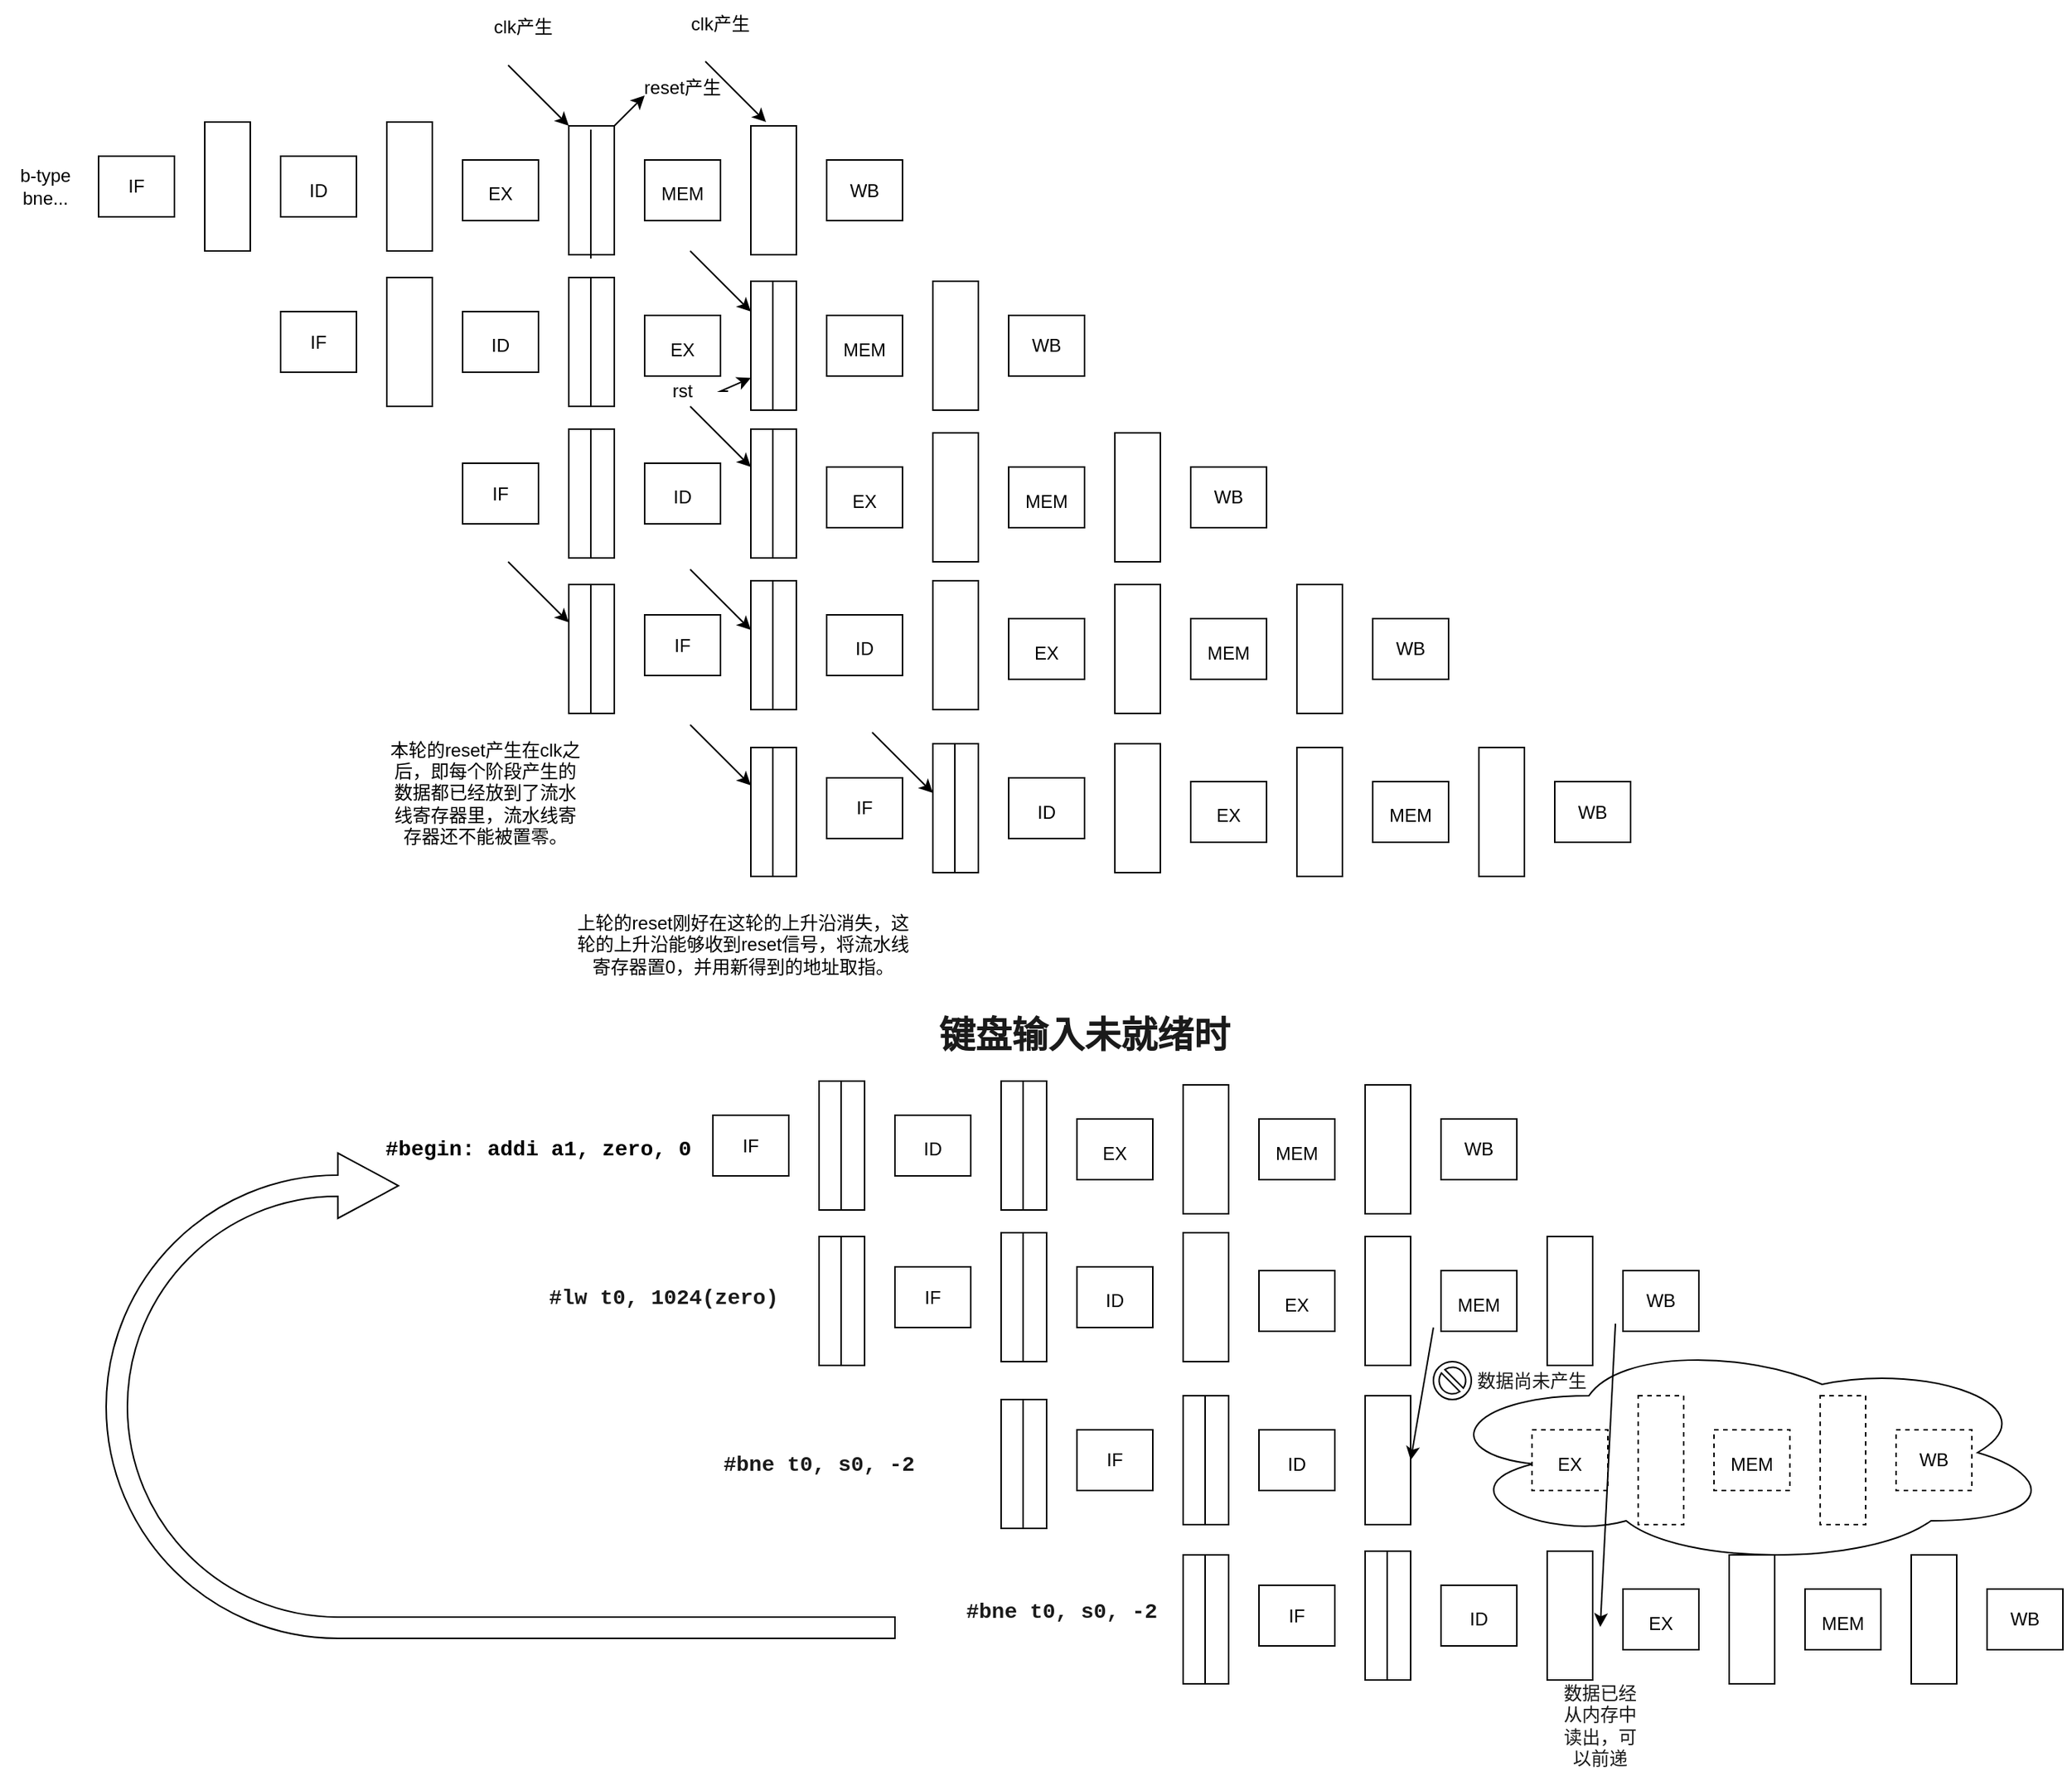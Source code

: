 <mxfile version="16.5.1" type="device" pages="4"><diagram id="IYwj4EXyxajj4tdNfG9S" name="第 1 页"><mxGraphModel dx="1577" dy="1035" grid="1" gridSize="10" guides="1" tooltips="1" connect="1" arrows="1" fold="1" page="1" pageScale="1" pageWidth="2336" pageHeight="1654" math="0" shadow="0"><root><mxCell id="0"/><mxCell id="1" parent="0"/><mxCell id="mClesEcRiJHPDbIUxCxy-82" value="" style="ellipse;shape=cloud;whiteSpace=wrap;html=1;rounded=0;labelBackgroundColor=#FFFFFF;fontFamily=Helvetica;fontSize=12;fontColor=#1A1A1A;fillColor=none;gradientColor=none;" vertex="1" parent="1"><mxGeometry x="1210" y="1080" width="410" height="150" as="geometry"/></mxCell><mxCell id="79Si4dsFw4_hEqYeT_K6-1" value="" style="rounded=0;whiteSpace=wrap;html=1;" parent="1" vertex="1"><mxGeometry x="330" y="300" width="50" height="40" as="geometry"/></mxCell><mxCell id="79Si4dsFw4_hEqYeT_K6-39" value="" style="rounded=0;whiteSpace=wrap;html=1;" parent="1" vertex="1"><mxGeometry x="400" y="277.5" width="30" height="85" as="geometry"/></mxCell><mxCell id="79Si4dsFw4_hEqYeT_K6-40" value="" style="rounded=0;whiteSpace=wrap;html=1;" parent="1" vertex="1"><mxGeometry x="450" y="300" width="50" height="40" as="geometry"/></mxCell><mxCell id="79Si4dsFw4_hEqYeT_K6-41" value="" style="rounded=0;whiteSpace=wrap;html=1;" parent="1" vertex="1"><mxGeometry x="520" y="277.5" width="30" height="85" as="geometry"/></mxCell><mxCell id="79Si4dsFw4_hEqYeT_K6-42" value="" style="rounded=0;whiteSpace=wrap;html=1;" parent="1" vertex="1"><mxGeometry x="570" y="302.5" width="50" height="40" as="geometry"/></mxCell><mxCell id="79Si4dsFw4_hEqYeT_K6-43" value="" style="rounded=0;whiteSpace=wrap;html=1;" parent="1" vertex="1"><mxGeometry x="640" y="280" width="30" height="85" as="geometry"/></mxCell><mxCell id="79Si4dsFw4_hEqYeT_K6-44" value="" style="rounded=0;whiteSpace=wrap;html=1;" parent="1" vertex="1"><mxGeometry x="690" y="302.5" width="50" height="40" as="geometry"/></mxCell><mxCell id="79Si4dsFw4_hEqYeT_K6-45" value="" style="rounded=0;whiteSpace=wrap;html=1;shadow=0;" parent="1" vertex="1"><mxGeometry x="760" y="280" width="30" height="85" as="geometry"/></mxCell><mxCell id="79Si4dsFw4_hEqYeT_K6-46" value="" style="rounded=0;whiteSpace=wrap;html=1;" parent="1" vertex="1"><mxGeometry x="810" y="302.5" width="50" height="40" as="geometry"/></mxCell><mxCell id="79Si4dsFw4_hEqYeT_K6-48" value="IF" style="text;html=1;strokeColor=none;fillColor=none;align=center;verticalAlign=middle;whiteSpace=wrap;rounded=0;" parent="1" vertex="1"><mxGeometry x="325" y="305" width="60" height="30" as="geometry"/></mxCell><mxCell id="79Si4dsFw4_hEqYeT_K6-49" value="ID" style="text;html=1;strokeColor=none;fillColor=none;align=center;verticalAlign=middle;whiteSpace=wrap;rounded=0;" parent="1" vertex="1"><mxGeometry x="445" y="307.5" width="60" height="30" as="geometry"/></mxCell><mxCell id="79Si4dsFw4_hEqYeT_K6-50" value="EX" style="text;html=1;strokeColor=none;fillColor=none;align=center;verticalAlign=middle;whiteSpace=wrap;rounded=0;" parent="1" vertex="1"><mxGeometry x="565" y="310" width="60" height="30" as="geometry"/></mxCell><mxCell id="79Si4dsFw4_hEqYeT_K6-51" value="MEM" style="text;html=1;strokeColor=none;fillColor=none;align=center;verticalAlign=middle;whiteSpace=wrap;rounded=0;" parent="1" vertex="1"><mxGeometry x="685" y="310" width="60" height="30" as="geometry"/></mxCell><mxCell id="79Si4dsFw4_hEqYeT_K6-52" value="WB" style="text;html=1;strokeColor=none;fillColor=none;align=center;verticalAlign=middle;whiteSpace=wrap;rounded=0;" parent="1" vertex="1"><mxGeometry x="805" y="307.5" width="60" height="30" as="geometry"/></mxCell><mxCell id="79Si4dsFw4_hEqYeT_K6-53" value="" style="rounded=0;whiteSpace=wrap;html=1;" parent="1" vertex="1"><mxGeometry x="450" y="402.5" width="50" height="40" as="geometry"/></mxCell><mxCell id="79Si4dsFw4_hEqYeT_K6-54" value="" style="rounded=0;whiteSpace=wrap;html=1;" parent="1" vertex="1"><mxGeometry x="520" y="380" width="30" height="85" as="geometry"/></mxCell><mxCell id="79Si4dsFw4_hEqYeT_K6-55" value="" style="rounded=0;whiteSpace=wrap;html=1;" parent="1" vertex="1"><mxGeometry x="570" y="402.5" width="50" height="40" as="geometry"/></mxCell><mxCell id="79Si4dsFw4_hEqYeT_K6-56" value="" style="rounded=0;whiteSpace=wrap;html=1;" parent="1" vertex="1"><mxGeometry x="640" y="380" width="30" height="85" as="geometry"/></mxCell><mxCell id="79Si4dsFw4_hEqYeT_K6-57" value="" style="rounded=0;whiteSpace=wrap;html=1;" parent="1" vertex="1"><mxGeometry x="690" y="405" width="50" height="40" as="geometry"/></mxCell><mxCell id="79Si4dsFw4_hEqYeT_K6-58" value="" style="rounded=0;whiteSpace=wrap;html=1;" parent="1" vertex="1"><mxGeometry x="760" y="382.5" width="30" height="85" as="geometry"/></mxCell><mxCell id="79Si4dsFw4_hEqYeT_K6-59" value="" style="rounded=0;whiteSpace=wrap;html=1;" parent="1" vertex="1"><mxGeometry x="810" y="405" width="50" height="40" as="geometry"/></mxCell><mxCell id="79Si4dsFw4_hEqYeT_K6-60" value="" style="rounded=0;whiteSpace=wrap;html=1;" parent="1" vertex="1"><mxGeometry x="880" y="382.5" width="30" height="85" as="geometry"/></mxCell><mxCell id="79Si4dsFw4_hEqYeT_K6-61" value="" style="rounded=0;whiteSpace=wrap;html=1;" parent="1" vertex="1"><mxGeometry x="930" y="405" width="50" height="40" as="geometry"/></mxCell><mxCell id="79Si4dsFw4_hEqYeT_K6-62" value="IF" style="text;html=1;strokeColor=none;fillColor=none;align=center;verticalAlign=middle;whiteSpace=wrap;rounded=0;" parent="1" vertex="1"><mxGeometry x="445" y="407.5" width="60" height="30" as="geometry"/></mxCell><mxCell id="79Si4dsFw4_hEqYeT_K6-63" value="ID" style="text;html=1;strokeColor=none;fillColor=none;align=center;verticalAlign=middle;whiteSpace=wrap;rounded=0;" parent="1" vertex="1"><mxGeometry x="565" y="410" width="60" height="30" as="geometry"/></mxCell><mxCell id="79Si4dsFw4_hEqYeT_K6-64" value="EX" style="text;html=1;strokeColor=none;fillColor=none;align=center;verticalAlign=middle;whiteSpace=wrap;rounded=0;" parent="1" vertex="1"><mxGeometry x="685" y="412.5" width="60" height="30" as="geometry"/></mxCell><mxCell id="79Si4dsFw4_hEqYeT_K6-65" value="MEM" style="text;html=1;strokeColor=none;fillColor=none;align=center;verticalAlign=middle;whiteSpace=wrap;rounded=0;" parent="1" vertex="1"><mxGeometry x="805" y="412.5" width="60" height="30" as="geometry"/></mxCell><mxCell id="79Si4dsFw4_hEqYeT_K6-66" value="WB" style="text;html=1;strokeColor=none;fillColor=none;align=center;verticalAlign=middle;whiteSpace=wrap;rounded=0;" parent="1" vertex="1"><mxGeometry x="925" y="410" width="60" height="30" as="geometry"/></mxCell><mxCell id="79Si4dsFw4_hEqYeT_K6-81" value="" style="rounded=0;whiteSpace=wrap;html=1;" parent="1" vertex="1"><mxGeometry x="570" y="502.5" width="50" height="40" as="geometry"/></mxCell><mxCell id="79Si4dsFw4_hEqYeT_K6-82" value="" style="rounded=0;whiteSpace=wrap;html=1;" parent="1" vertex="1"><mxGeometry x="640" y="480" width="30" height="85" as="geometry"/></mxCell><mxCell id="79Si4dsFw4_hEqYeT_K6-83" value="" style="rounded=0;whiteSpace=wrap;html=1;" parent="1" vertex="1"><mxGeometry x="690" y="502.5" width="50" height="40" as="geometry"/></mxCell><mxCell id="79Si4dsFw4_hEqYeT_K6-84" value="" style="rounded=0;whiteSpace=wrap;html=1;" parent="1" vertex="1"><mxGeometry x="760" y="480" width="30" height="85" as="geometry"/></mxCell><mxCell id="79Si4dsFw4_hEqYeT_K6-85" value="" style="rounded=0;whiteSpace=wrap;html=1;" parent="1" vertex="1"><mxGeometry x="810" y="505" width="50" height="40" as="geometry"/></mxCell><mxCell id="79Si4dsFw4_hEqYeT_K6-86" value="" style="rounded=0;whiteSpace=wrap;html=1;" parent="1" vertex="1"><mxGeometry x="880" y="482.5" width="30" height="85" as="geometry"/></mxCell><mxCell id="79Si4dsFw4_hEqYeT_K6-87" value="" style="rounded=0;whiteSpace=wrap;html=1;" parent="1" vertex="1"><mxGeometry x="930" y="505" width="50" height="40" as="geometry"/></mxCell><mxCell id="79Si4dsFw4_hEqYeT_K6-88" value="" style="rounded=0;whiteSpace=wrap;html=1;" parent="1" vertex="1"><mxGeometry x="1000" y="482.5" width="30" height="85" as="geometry"/></mxCell><mxCell id="79Si4dsFw4_hEqYeT_K6-89" value="" style="rounded=0;whiteSpace=wrap;html=1;" parent="1" vertex="1"><mxGeometry x="1050" y="505" width="50" height="40" as="geometry"/></mxCell><mxCell id="79Si4dsFw4_hEqYeT_K6-90" value="IF" style="text;html=1;strokeColor=none;fillColor=none;align=center;verticalAlign=middle;whiteSpace=wrap;rounded=0;" parent="1" vertex="1"><mxGeometry x="565" y="507.5" width="60" height="30" as="geometry"/></mxCell><mxCell id="79Si4dsFw4_hEqYeT_K6-91" value="ID" style="text;html=1;strokeColor=none;fillColor=none;align=center;verticalAlign=middle;whiteSpace=wrap;rounded=0;" parent="1" vertex="1"><mxGeometry x="685" y="510" width="60" height="30" as="geometry"/></mxCell><mxCell id="79Si4dsFw4_hEqYeT_K6-92" value="EX" style="text;html=1;strokeColor=none;fillColor=none;align=center;verticalAlign=middle;whiteSpace=wrap;rounded=0;" parent="1" vertex="1"><mxGeometry x="805" y="512.5" width="60" height="30" as="geometry"/></mxCell><mxCell id="79Si4dsFw4_hEqYeT_K6-93" value="MEM" style="text;html=1;strokeColor=none;fillColor=none;align=center;verticalAlign=middle;whiteSpace=wrap;rounded=0;" parent="1" vertex="1"><mxGeometry x="925" y="512.5" width="60" height="30" as="geometry"/></mxCell><mxCell id="79Si4dsFw4_hEqYeT_K6-94" value="WB" style="text;html=1;strokeColor=none;fillColor=none;align=center;verticalAlign=middle;whiteSpace=wrap;rounded=0;" parent="1" vertex="1"><mxGeometry x="1045" y="510" width="60" height="30" as="geometry"/></mxCell><mxCell id="79Si4dsFw4_hEqYeT_K6-95" value="" style="rounded=0;whiteSpace=wrap;html=1;" parent="1" vertex="1"><mxGeometry x="690" y="602.5" width="50" height="40" as="geometry"/></mxCell><mxCell id="79Si4dsFw4_hEqYeT_K6-96" value="" style="rounded=0;whiteSpace=wrap;html=1;" parent="1" vertex="1"><mxGeometry x="760" y="580" width="30" height="85" as="geometry"/></mxCell><mxCell id="79Si4dsFw4_hEqYeT_K6-97" value="" style="rounded=0;whiteSpace=wrap;html=1;" parent="1" vertex="1"><mxGeometry x="810" y="602.5" width="50" height="40" as="geometry"/></mxCell><mxCell id="79Si4dsFw4_hEqYeT_K6-98" value="" style="rounded=0;whiteSpace=wrap;html=1;" parent="1" vertex="1"><mxGeometry x="880" y="580" width="30" height="85" as="geometry"/></mxCell><mxCell id="79Si4dsFw4_hEqYeT_K6-99" value="" style="rounded=0;whiteSpace=wrap;html=1;" parent="1" vertex="1"><mxGeometry x="930" y="605" width="50" height="40" as="geometry"/></mxCell><mxCell id="79Si4dsFw4_hEqYeT_K6-100" value="" style="rounded=0;whiteSpace=wrap;html=1;" parent="1" vertex="1"><mxGeometry x="1000" y="582.5" width="30" height="85" as="geometry"/></mxCell><mxCell id="79Si4dsFw4_hEqYeT_K6-101" value="" style="rounded=0;whiteSpace=wrap;html=1;" parent="1" vertex="1"><mxGeometry x="1050" y="605" width="50" height="40" as="geometry"/></mxCell><mxCell id="79Si4dsFw4_hEqYeT_K6-102" value="" style="rounded=0;whiteSpace=wrap;html=1;" parent="1" vertex="1"><mxGeometry x="1120" y="582.5" width="30" height="85" as="geometry"/></mxCell><mxCell id="79Si4dsFw4_hEqYeT_K6-103" value="" style="rounded=0;whiteSpace=wrap;html=1;" parent="1" vertex="1"><mxGeometry x="1170" y="605" width="50" height="40" as="geometry"/></mxCell><mxCell id="79Si4dsFw4_hEqYeT_K6-104" value="IF" style="text;html=1;strokeColor=none;fillColor=none;align=center;verticalAlign=middle;whiteSpace=wrap;rounded=0;" parent="1" vertex="1"><mxGeometry x="685" y="607.5" width="60" height="30" as="geometry"/></mxCell><mxCell id="79Si4dsFw4_hEqYeT_K6-105" value="ID" style="text;html=1;strokeColor=none;fillColor=none;align=center;verticalAlign=middle;whiteSpace=wrap;rounded=0;" parent="1" vertex="1"><mxGeometry x="805" y="610" width="60" height="30" as="geometry"/></mxCell><mxCell id="79Si4dsFw4_hEqYeT_K6-106" value="EX" style="text;html=1;strokeColor=none;fillColor=none;align=center;verticalAlign=middle;whiteSpace=wrap;rounded=0;" parent="1" vertex="1"><mxGeometry x="925" y="612.5" width="60" height="30" as="geometry"/></mxCell><mxCell id="79Si4dsFw4_hEqYeT_K6-107" value="MEM" style="text;html=1;strokeColor=none;fillColor=none;align=center;verticalAlign=middle;whiteSpace=wrap;rounded=0;" parent="1" vertex="1"><mxGeometry x="1045" y="612.5" width="60" height="30" as="geometry"/></mxCell><mxCell id="79Si4dsFw4_hEqYeT_K6-108" value="WB" style="text;html=1;strokeColor=none;fillColor=none;align=center;verticalAlign=middle;whiteSpace=wrap;rounded=0;" parent="1" vertex="1"><mxGeometry x="1165" y="610" width="60" height="30" as="geometry"/></mxCell><mxCell id="79Si4dsFw4_hEqYeT_K6-110" value="" style="endArrow=none;html=1;rounded=0;entryX=0.5;entryY=0;entryDx=0;entryDy=0;exitX=0.5;exitY=1;exitDx=0;exitDy=0;" parent="1" edge="1"><mxGeometry width="50" height="50" relative="1" as="geometry"><mxPoint x="774.5" y="467.5" as="sourcePoint"/><mxPoint x="774.5" y="382.5" as="targetPoint"/></mxGeometry></mxCell><mxCell id="79Si4dsFw4_hEqYeT_K6-111" value="" style="endArrow=none;html=1;rounded=0;entryX=0.5;entryY=0;entryDx=0;entryDy=0;exitX=0.5;exitY=1;exitDx=0;exitDy=0;" parent="1" edge="1"><mxGeometry width="50" height="50" relative="1" as="geometry"><mxPoint x="774.5" y="565" as="sourcePoint"/><mxPoint x="774.5" y="480" as="targetPoint"/></mxGeometry></mxCell><mxCell id="79Si4dsFw4_hEqYeT_K6-112" value="" style="endArrow=none;html=1;rounded=0;entryX=0.5;entryY=0;entryDx=0;entryDy=0;exitX=0.5;exitY=1;exitDx=0;exitDy=0;" parent="1" edge="1"><mxGeometry width="50" height="50" relative="1" as="geometry"><mxPoint x="774.5" y="665" as="sourcePoint"/><mxPoint x="774.5" y="580" as="targetPoint"/></mxGeometry></mxCell><mxCell id="79Si4dsFw4_hEqYeT_K6-113" value="b-type&lt;br&gt;bne..." style="text;html=1;strokeColor=none;fillColor=none;align=center;verticalAlign=middle;whiteSpace=wrap;rounded=0;" parent="1" vertex="1"><mxGeometry x="265" y="305" width="60" height="30" as="geometry"/></mxCell><mxCell id="79Si4dsFw4_hEqYeT_K6-114" value="" style="endArrow=classic;html=1;rounded=0;" parent="1" edge="1"><mxGeometry width="50" height="50" relative="1" as="geometry"><mxPoint x="670" y="280" as="sourcePoint"/><mxPoint x="690" y="260" as="targetPoint"/></mxGeometry></mxCell><mxCell id="79Si4dsFw4_hEqYeT_K6-115" value="reset产生" style="text;html=1;strokeColor=none;fillColor=none;align=center;verticalAlign=middle;whiteSpace=wrap;rounded=0;shadow=0;" parent="1" vertex="1"><mxGeometry x="685" y="240" width="60" height="30" as="geometry"/></mxCell><mxCell id="79Si4dsFw4_hEqYeT_K6-116" value="" style="endArrow=classic;html=1;rounded=0;entryX=0;entryY=0;entryDx=0;entryDy=0;" parent="1" edge="1"><mxGeometry width="50" height="50" relative="1" as="geometry"><mxPoint x="600" y="240" as="sourcePoint"/><mxPoint x="640" y="280" as="targetPoint"/></mxGeometry></mxCell><mxCell id="79Si4dsFw4_hEqYeT_K6-117" value="" style="endArrow=classic;html=1;rounded=0;entryX=0;entryY=0;entryDx=0;entryDy=0;" parent="1" edge="1"><mxGeometry width="50" height="50" relative="1" as="geometry"><mxPoint x="720" y="362.5" as="sourcePoint"/><mxPoint x="760" y="402.5" as="targetPoint"/></mxGeometry></mxCell><mxCell id="79Si4dsFw4_hEqYeT_K6-118" value="" style="endArrow=classic;html=1;rounded=0;entryX=0;entryY=0;entryDx=0;entryDy=0;" parent="1" edge="1"><mxGeometry width="50" height="50" relative="1" as="geometry"><mxPoint x="720" y="465" as="sourcePoint"/><mxPoint x="760" y="505" as="targetPoint"/></mxGeometry></mxCell><mxCell id="79Si4dsFw4_hEqYeT_K6-119" value="" style="endArrow=classic;html=1;rounded=0;entryX=0;entryY=0;entryDx=0;entryDy=0;" parent="1" edge="1"><mxGeometry width="50" height="50" relative="1" as="geometry"><mxPoint x="720" y="572.5" as="sourcePoint"/><mxPoint x="760" y="612.5" as="targetPoint"/></mxGeometry></mxCell><mxCell id="79Si4dsFw4_hEqYeT_K6-121" value="clk产生" style="text;html=1;strokeColor=none;fillColor=none;align=center;verticalAlign=middle;whiteSpace=wrap;rounded=0;shadow=0;" parent="1" vertex="1"><mxGeometry x="580" y="200" width="60" height="30" as="geometry"/></mxCell><mxCell id="79Si4dsFw4_hEqYeT_K6-123" value="" style="rounded=0;whiteSpace=wrap;html=1;" parent="1" vertex="1"><mxGeometry x="810" y="710" width="50" height="40" as="geometry"/></mxCell><mxCell id="79Si4dsFw4_hEqYeT_K6-124" value="" style="rounded=0;whiteSpace=wrap;html=1;" parent="1" vertex="1"><mxGeometry x="880" y="687.5" width="30" height="85" as="geometry"/></mxCell><mxCell id="79Si4dsFw4_hEqYeT_K6-125" value="" style="rounded=0;whiteSpace=wrap;html=1;" parent="1" vertex="1"><mxGeometry x="930" y="710" width="50" height="40" as="geometry"/></mxCell><mxCell id="79Si4dsFw4_hEqYeT_K6-126" value="" style="rounded=0;whiteSpace=wrap;html=1;" parent="1" vertex="1"><mxGeometry x="1000" y="687.5" width="30" height="85" as="geometry"/></mxCell><mxCell id="79Si4dsFw4_hEqYeT_K6-127" value="" style="rounded=0;whiteSpace=wrap;html=1;" parent="1" vertex="1"><mxGeometry x="1050" y="712.5" width="50" height="40" as="geometry"/></mxCell><mxCell id="79Si4dsFw4_hEqYeT_K6-128" value="" style="rounded=0;whiteSpace=wrap;html=1;" parent="1" vertex="1"><mxGeometry x="1120" y="690" width="30" height="85" as="geometry"/></mxCell><mxCell id="79Si4dsFw4_hEqYeT_K6-129" value="" style="rounded=0;whiteSpace=wrap;html=1;" parent="1" vertex="1"><mxGeometry x="1170" y="712.5" width="50" height="40" as="geometry"/></mxCell><mxCell id="79Si4dsFw4_hEqYeT_K6-130" value="" style="rounded=0;whiteSpace=wrap;html=1;" parent="1" vertex="1"><mxGeometry x="1240" y="690" width="30" height="85" as="geometry"/></mxCell><mxCell id="79Si4dsFw4_hEqYeT_K6-131" value="" style="rounded=0;whiteSpace=wrap;html=1;" parent="1" vertex="1"><mxGeometry x="1290" y="712.5" width="50" height="40" as="geometry"/></mxCell><mxCell id="79Si4dsFw4_hEqYeT_K6-132" value="IF" style="text;html=1;strokeColor=none;fillColor=none;align=center;verticalAlign=middle;whiteSpace=wrap;rounded=0;" parent="1" vertex="1"><mxGeometry x="805" y="715" width="60" height="30" as="geometry"/></mxCell><mxCell id="79Si4dsFw4_hEqYeT_K6-133" value="ID" style="text;html=1;strokeColor=none;fillColor=none;align=center;verticalAlign=middle;whiteSpace=wrap;rounded=0;" parent="1" vertex="1"><mxGeometry x="925" y="717.5" width="60" height="30" as="geometry"/></mxCell><mxCell id="79Si4dsFw4_hEqYeT_K6-134" value="EX" style="text;html=1;strokeColor=none;fillColor=none;align=center;verticalAlign=middle;whiteSpace=wrap;rounded=0;" parent="1" vertex="1"><mxGeometry x="1045" y="720" width="60" height="30" as="geometry"/></mxCell><mxCell id="79Si4dsFw4_hEqYeT_K6-135" value="MEM" style="text;html=1;strokeColor=none;fillColor=none;align=center;verticalAlign=middle;whiteSpace=wrap;rounded=0;" parent="1" vertex="1"><mxGeometry x="1165" y="720" width="60" height="30" as="geometry"/></mxCell><mxCell id="79Si4dsFw4_hEqYeT_K6-136" value="WB" style="text;html=1;strokeColor=none;fillColor=none;align=center;verticalAlign=middle;whiteSpace=wrap;rounded=0;" parent="1" vertex="1"><mxGeometry x="1285" y="717.5" width="60" height="30" as="geometry"/></mxCell><mxCell id="79Si4dsFw4_hEqYeT_K6-137" value="" style="endArrow=none;html=1;rounded=0;entryX=0.5;entryY=0;entryDx=0;entryDy=0;exitX=0.5;exitY=1;exitDx=0;exitDy=0;" parent="1" edge="1"><mxGeometry width="50" height="50" relative="1" as="geometry"><mxPoint x="894.5" y="772.5" as="sourcePoint"/><mxPoint x="894.5" y="687.5" as="targetPoint"/></mxGeometry></mxCell><mxCell id="79Si4dsFw4_hEqYeT_K6-138" value="" style="endArrow=classic;html=1;rounded=0;entryX=0;entryY=0;entryDx=0;entryDy=0;" parent="1" edge="1"><mxGeometry width="50" height="50" relative="1" as="geometry"><mxPoint x="840" y="680" as="sourcePoint"/><mxPoint x="880" y="720" as="targetPoint"/></mxGeometry></mxCell><mxCell id="79Si4dsFw4_hEqYeT_K6-139" value="" style="rounded=0;whiteSpace=wrap;html=1;" parent="1" vertex="1"><mxGeometry x="760" y="690" width="30" height="85" as="geometry"/></mxCell><mxCell id="79Si4dsFw4_hEqYeT_K6-140" value="" style="endArrow=none;html=1;rounded=0;entryX=0.5;entryY=0;entryDx=0;entryDy=0;exitX=0.5;exitY=1;exitDx=0;exitDy=0;" parent="1" edge="1"><mxGeometry width="50" height="50" relative="1" as="geometry"><mxPoint x="774.5" y="775" as="sourcePoint"/><mxPoint x="774.5" y="690" as="targetPoint"/></mxGeometry></mxCell><mxCell id="79Si4dsFw4_hEqYeT_K6-141" value="" style="endArrow=classic;html=1;rounded=0;entryX=0;entryY=0;entryDx=0;entryDy=0;" parent="1" edge="1"><mxGeometry width="50" height="50" relative="1" as="geometry"><mxPoint x="720" y="675" as="sourcePoint"/><mxPoint x="760" y="715" as="targetPoint"/></mxGeometry></mxCell><mxCell id="79Si4dsFw4_hEqYeT_K6-142" value="本轮的reset产生在clk之后，即每个阶段产生的数据都已经放到了流水线寄存器里，流水线寄存器还不能被置零。" style="text;html=1;strokeColor=none;fillColor=none;align=center;verticalAlign=middle;whiteSpace=wrap;rounded=0;shadow=0;" parent="1" vertex="1"><mxGeometry x="520" y="710" width="130" height="20" as="geometry"/></mxCell><mxCell id="79Si4dsFw4_hEqYeT_K6-143" value="" style="endArrow=none;html=1;rounded=0;entryX=0.5;entryY=0;entryDx=0;entryDy=0;exitX=0.5;exitY=1;exitDx=0;exitDy=0;" parent="1" edge="1"><mxGeometry width="50" height="50" relative="1" as="geometry"><mxPoint x="654.5" y="367.5" as="sourcePoint"/><mxPoint x="654.5" y="282.5" as="targetPoint"/></mxGeometry></mxCell><mxCell id="79Si4dsFw4_hEqYeT_K6-144" value="" style="endArrow=none;html=1;rounded=0;entryX=0.5;entryY=0;entryDx=0;entryDy=0;exitX=0.5;exitY=1;exitDx=0;exitDy=0;" parent="1" edge="1"><mxGeometry width="50" height="50" relative="1" as="geometry"><mxPoint x="654.5" y="465" as="sourcePoint"/><mxPoint x="654.5" y="380" as="targetPoint"/></mxGeometry></mxCell><mxCell id="79Si4dsFw4_hEqYeT_K6-145" value="" style="endArrow=none;html=1;rounded=0;entryX=0.5;entryY=0;entryDx=0;entryDy=0;exitX=0.5;exitY=1;exitDx=0;exitDy=0;" parent="1" edge="1"><mxGeometry width="50" height="50" relative="1" as="geometry"><mxPoint x="654.5" y="565" as="sourcePoint"/><mxPoint x="654.5" y="480" as="targetPoint"/></mxGeometry></mxCell><mxCell id="79Si4dsFw4_hEqYeT_K6-146" value="" style="rounded=0;whiteSpace=wrap;html=1;" parent="1" vertex="1"><mxGeometry x="640" y="582.5" width="30" height="85" as="geometry"/></mxCell><mxCell id="79Si4dsFw4_hEqYeT_K6-147" value="" style="endArrow=none;html=1;rounded=0;entryX=0.5;entryY=0;entryDx=0;entryDy=0;exitX=0.5;exitY=1;exitDx=0;exitDy=0;" parent="1" edge="1"><mxGeometry width="50" height="50" relative="1" as="geometry"><mxPoint x="654.5" y="667.5" as="sourcePoint"/><mxPoint x="654.5" y="582.5" as="targetPoint"/></mxGeometry></mxCell><mxCell id="79Si4dsFw4_hEqYeT_K6-148" value="" style="endArrow=classic;html=1;rounded=0;entryX=0;entryY=0;entryDx=0;entryDy=0;" parent="1" edge="1"><mxGeometry width="50" height="50" relative="1" as="geometry"><mxPoint x="600" y="567.5" as="sourcePoint"/><mxPoint x="640" y="607.5" as="targetPoint"/></mxGeometry></mxCell><mxCell id="79Si4dsFw4_hEqYeT_K6-150" value="" style="endArrow=classic;html=1;rounded=0;entryX=0;entryY=0;entryDx=0;entryDy=0;" parent="1" edge="1"><mxGeometry width="50" height="50" relative="1" as="geometry"><mxPoint x="730" y="237.5" as="sourcePoint"/><mxPoint x="770" y="277.5" as="targetPoint"/></mxGeometry></mxCell><mxCell id="79Si4dsFw4_hEqYeT_K6-151" value="clk产生" style="text;html=1;strokeColor=none;fillColor=none;align=center;verticalAlign=middle;whiteSpace=wrap;rounded=0;shadow=0;" parent="1" vertex="1"><mxGeometry x="710" y="197.5" width="60" height="30" as="geometry"/></mxCell><mxCell id="79Si4dsFw4_hEqYeT_K6-152" value="" style="endArrow=classic;html=1;rounded=0;entryX=0;entryY=0.75;entryDx=0;entryDy=0;exitX=1;exitY=0.5;exitDx=0;exitDy=0;" parent="1" source="79Si4dsFw4_hEqYeT_K6-153" target="79Si4dsFw4_hEqYeT_K6-58" edge="1"><mxGeometry width="50" height="50" relative="1" as="geometry"><mxPoint x="710" y="350" as="sourcePoint"/><mxPoint x="770" y="380" as="targetPoint"/><Array as="points"><mxPoint x="740" y="455"/></Array></mxGeometry></mxCell><mxCell id="79Si4dsFw4_hEqYeT_K6-153" value="rst" style="text;html=1;strokeColor=none;fillColor=none;align=center;verticalAlign=middle;whiteSpace=wrap;rounded=0;shadow=0;" parent="1" vertex="1"><mxGeometry x="685" y="440" width="60" height="30" as="geometry"/></mxCell><mxCell id="79Si4dsFw4_hEqYeT_K6-154" value="上轮的reset刚好在这轮的上升沿消失，这轮的上升沿能够收到reset信号，将流水线寄存器置0，并用新得到的地址取指。" style="text;html=1;strokeColor=none;fillColor=none;align=center;verticalAlign=middle;whiteSpace=wrap;rounded=0;shadow=0;" parent="1" vertex="1"><mxGeometry x="640" y="800" width="230" height="40" as="geometry"/></mxCell><mxCell id="mClesEcRiJHPDbIUxCxy-1" value="" style="rounded=0;whiteSpace=wrap;html=1;" vertex="1" parent="1"><mxGeometry x="735" y="932.5" width="50" height="40" as="geometry"/></mxCell><mxCell id="mClesEcRiJHPDbIUxCxy-2" value="" style="rounded=0;whiteSpace=wrap;html=1;" vertex="1" parent="1"><mxGeometry x="805" y="910" width="30" height="85" as="geometry"/></mxCell><mxCell id="mClesEcRiJHPDbIUxCxy-3" value="" style="rounded=0;whiteSpace=wrap;html=1;" vertex="1" parent="1"><mxGeometry x="855" y="932.5" width="50" height="40" as="geometry"/></mxCell><mxCell id="mClesEcRiJHPDbIUxCxy-4" value="" style="rounded=0;whiteSpace=wrap;html=1;" vertex="1" parent="1"><mxGeometry x="925" y="910" width="30" height="85" as="geometry"/></mxCell><mxCell id="mClesEcRiJHPDbIUxCxy-5" value="" style="rounded=0;whiteSpace=wrap;html=1;" vertex="1" parent="1"><mxGeometry x="975" y="935" width="50" height="40" as="geometry"/></mxCell><mxCell id="mClesEcRiJHPDbIUxCxy-6" value="" style="rounded=0;whiteSpace=wrap;html=1;" vertex="1" parent="1"><mxGeometry x="1045" y="912.5" width="30" height="85" as="geometry"/></mxCell><mxCell id="mClesEcRiJHPDbIUxCxy-7" value="" style="rounded=0;whiteSpace=wrap;html=1;" vertex="1" parent="1"><mxGeometry x="1095" y="935" width="50" height="40" as="geometry"/></mxCell><mxCell id="mClesEcRiJHPDbIUxCxy-8" value="" style="rounded=0;whiteSpace=wrap;html=1;" vertex="1" parent="1"><mxGeometry x="1165" y="912.5" width="30" height="85" as="geometry"/></mxCell><mxCell id="mClesEcRiJHPDbIUxCxy-9" value="" style="rounded=0;whiteSpace=wrap;html=1;" vertex="1" parent="1"><mxGeometry x="1215" y="935" width="50" height="40" as="geometry"/></mxCell><mxCell id="mClesEcRiJHPDbIUxCxy-10" value="IF" style="text;html=1;strokeColor=none;fillColor=none;align=center;verticalAlign=middle;whiteSpace=wrap;rounded=0;" vertex="1" parent="1"><mxGeometry x="730" y="937.5" width="60" height="30" as="geometry"/></mxCell><mxCell id="mClesEcRiJHPDbIUxCxy-11" value="ID" style="text;html=1;strokeColor=none;fillColor=none;align=center;verticalAlign=middle;whiteSpace=wrap;rounded=0;" vertex="1" parent="1"><mxGeometry x="850" y="940" width="60" height="30" as="geometry"/></mxCell><mxCell id="mClesEcRiJHPDbIUxCxy-12" value="EX" style="text;html=1;strokeColor=none;fillColor=none;align=center;verticalAlign=middle;whiteSpace=wrap;rounded=0;" vertex="1" parent="1"><mxGeometry x="970" y="942.5" width="60" height="30" as="geometry"/></mxCell><mxCell id="mClesEcRiJHPDbIUxCxy-13" value="MEM" style="text;html=1;strokeColor=none;fillColor=none;align=center;verticalAlign=middle;whiteSpace=wrap;rounded=0;" vertex="1" parent="1"><mxGeometry x="1090" y="942.5" width="60" height="30" as="geometry"/></mxCell><mxCell id="mClesEcRiJHPDbIUxCxy-14" value="WB" style="text;html=1;strokeColor=none;fillColor=none;align=center;verticalAlign=middle;whiteSpace=wrap;rounded=0;" vertex="1" parent="1"><mxGeometry x="1210" y="940" width="60" height="30" as="geometry"/></mxCell><mxCell id="mClesEcRiJHPDbIUxCxy-15" value="" style="rounded=0;whiteSpace=wrap;html=1;" vertex="1" parent="1"><mxGeometry x="855" y="1032.5" width="50" height="40" as="geometry"/></mxCell><mxCell id="mClesEcRiJHPDbIUxCxy-16" value="" style="rounded=0;whiteSpace=wrap;html=1;" vertex="1" parent="1"><mxGeometry x="925" y="1010" width="30" height="85" as="geometry"/></mxCell><mxCell id="mClesEcRiJHPDbIUxCxy-17" value="" style="rounded=0;whiteSpace=wrap;html=1;" vertex="1" parent="1"><mxGeometry x="975" y="1032.5" width="50" height="40" as="geometry"/></mxCell><mxCell id="mClesEcRiJHPDbIUxCxy-18" value="" style="rounded=0;whiteSpace=wrap;html=1;" vertex="1" parent="1"><mxGeometry x="1045" y="1010" width="30" height="85" as="geometry"/></mxCell><mxCell id="mClesEcRiJHPDbIUxCxy-19" value="" style="rounded=0;whiteSpace=wrap;html=1;" vertex="1" parent="1"><mxGeometry x="1095" y="1035" width="50" height="40" as="geometry"/></mxCell><mxCell id="mClesEcRiJHPDbIUxCxy-20" value="" style="rounded=0;whiteSpace=wrap;html=1;" vertex="1" parent="1"><mxGeometry x="1165" y="1012.5" width="30" height="85" as="geometry"/></mxCell><mxCell id="mClesEcRiJHPDbIUxCxy-21" value="" style="rounded=0;whiteSpace=wrap;html=1;" vertex="1" parent="1"><mxGeometry x="1215" y="1035" width="50" height="40" as="geometry"/></mxCell><mxCell id="mClesEcRiJHPDbIUxCxy-22" value="" style="rounded=0;whiteSpace=wrap;html=1;" vertex="1" parent="1"><mxGeometry x="1285" y="1012.5" width="30" height="85" as="geometry"/></mxCell><mxCell id="mClesEcRiJHPDbIUxCxy-23" value="" style="rounded=0;whiteSpace=wrap;html=1;" vertex="1" parent="1"><mxGeometry x="1335" y="1035" width="50" height="40" as="geometry"/></mxCell><mxCell id="mClesEcRiJHPDbIUxCxy-24" value="IF" style="text;html=1;strokeColor=none;fillColor=none;align=center;verticalAlign=middle;whiteSpace=wrap;rounded=0;" vertex="1" parent="1"><mxGeometry x="850" y="1037.5" width="60" height="30" as="geometry"/></mxCell><mxCell id="mClesEcRiJHPDbIUxCxy-25" value="ID" style="text;html=1;strokeColor=none;fillColor=none;align=center;verticalAlign=middle;whiteSpace=wrap;rounded=0;" vertex="1" parent="1"><mxGeometry x="970" y="1040" width="60" height="30" as="geometry"/></mxCell><mxCell id="mClesEcRiJHPDbIUxCxy-26" value="EX" style="text;html=1;strokeColor=none;fillColor=none;align=center;verticalAlign=middle;whiteSpace=wrap;rounded=0;" vertex="1" parent="1"><mxGeometry x="1090" y="1042.5" width="60" height="30" as="geometry"/></mxCell><mxCell id="mClesEcRiJHPDbIUxCxy-27" value="MEM" style="text;html=1;strokeColor=none;fillColor=none;align=center;verticalAlign=middle;whiteSpace=wrap;rounded=0;" vertex="1" parent="1"><mxGeometry x="1210" y="1042.5" width="60" height="30" as="geometry"/></mxCell><mxCell id="mClesEcRiJHPDbIUxCxy-28" value="WB" style="text;html=1;strokeColor=none;fillColor=none;align=center;verticalAlign=middle;whiteSpace=wrap;rounded=0;" vertex="1" parent="1"><mxGeometry x="1330" y="1040" width="60" height="30" as="geometry"/></mxCell><mxCell id="mClesEcRiJHPDbIUxCxy-29" value="" style="endArrow=none;html=1;rounded=0;entryX=0.5;entryY=0;entryDx=0;entryDy=0;exitX=0.5;exitY=1;exitDx=0;exitDy=0;" edge="1" parent="1"><mxGeometry width="50" height="50" relative="1" as="geometry"><mxPoint x="939.5" y="995" as="sourcePoint"/><mxPoint x="939.5" y="910" as="targetPoint"/></mxGeometry></mxCell><mxCell id="mClesEcRiJHPDbIUxCxy-30" value="" style="endArrow=none;html=1;rounded=0;entryX=0.5;entryY=0;entryDx=0;entryDy=0;exitX=0.5;exitY=1;exitDx=0;exitDy=0;" edge="1" parent="1"><mxGeometry width="50" height="50" relative="1" as="geometry"><mxPoint x="939.5" y="1095" as="sourcePoint"/><mxPoint x="939.5" y="1010" as="targetPoint"/></mxGeometry></mxCell><mxCell id="mClesEcRiJHPDbIUxCxy-32" value="" style="rounded=0;whiteSpace=wrap;html=1;" vertex="1" parent="1"><mxGeometry x="975" y="1140" width="50" height="40" as="geometry"/></mxCell><mxCell id="mClesEcRiJHPDbIUxCxy-33" value="" style="rounded=0;whiteSpace=wrap;html=1;" vertex="1" parent="1"><mxGeometry x="1045" y="1117.5" width="30" height="85" as="geometry"/></mxCell><mxCell id="mClesEcRiJHPDbIUxCxy-34" value="" style="rounded=0;whiteSpace=wrap;html=1;" vertex="1" parent="1"><mxGeometry x="1095" y="1140" width="50" height="40" as="geometry"/></mxCell><mxCell id="mClesEcRiJHPDbIUxCxy-35" value="" style="rounded=0;whiteSpace=wrap;html=1;" vertex="1" parent="1"><mxGeometry x="1165" y="1117.5" width="30" height="85" as="geometry"/></mxCell><mxCell id="mClesEcRiJHPDbIUxCxy-36" value="" style="rounded=0;whiteSpace=wrap;html=1;dashed=1;" vertex="1" parent="1"><mxGeometry x="1275" y="1140" width="50" height="40" as="geometry"/></mxCell><mxCell id="mClesEcRiJHPDbIUxCxy-37" value="" style="rounded=0;whiteSpace=wrap;html=1;dashed=1;" vertex="1" parent="1"><mxGeometry x="1345" y="1117.5" width="30" height="85" as="geometry"/></mxCell><mxCell id="mClesEcRiJHPDbIUxCxy-38" value="" style="rounded=0;whiteSpace=wrap;html=1;dashed=1;" vertex="1" parent="1"><mxGeometry x="1395" y="1140" width="50" height="40" as="geometry"/></mxCell><mxCell id="mClesEcRiJHPDbIUxCxy-39" value="" style="rounded=0;whiteSpace=wrap;html=1;dashed=1;" vertex="1" parent="1"><mxGeometry x="1465" y="1117.5" width="30" height="85" as="geometry"/></mxCell><mxCell id="mClesEcRiJHPDbIUxCxy-40" value="" style="rounded=0;whiteSpace=wrap;html=1;dashed=1;" vertex="1" parent="1"><mxGeometry x="1515" y="1140" width="50" height="40" as="geometry"/></mxCell><mxCell id="mClesEcRiJHPDbIUxCxy-41" value="IF" style="text;html=1;strokeColor=none;fillColor=none;align=center;verticalAlign=middle;whiteSpace=wrap;rounded=0;" vertex="1" parent="1"><mxGeometry x="970" y="1145" width="60" height="30" as="geometry"/></mxCell><mxCell id="mClesEcRiJHPDbIUxCxy-42" value="ID" style="text;html=1;strokeColor=none;fillColor=none;align=center;verticalAlign=middle;whiteSpace=wrap;rounded=0;" vertex="1" parent="1"><mxGeometry x="1090" y="1147.5" width="60" height="30" as="geometry"/></mxCell><mxCell id="mClesEcRiJHPDbIUxCxy-43" value="EX" style="text;html=1;strokeColor=none;fillColor=none;align=center;verticalAlign=middle;whiteSpace=wrap;rounded=0;dashed=1;" vertex="1" parent="1"><mxGeometry x="1270" y="1147.5" width="60" height="30" as="geometry"/></mxCell><mxCell id="mClesEcRiJHPDbIUxCxy-44" value="MEM" style="text;html=1;strokeColor=none;fillColor=none;align=center;verticalAlign=middle;whiteSpace=wrap;rounded=0;dashed=1;" vertex="1" parent="1"><mxGeometry x="1390" y="1147.5" width="60" height="30" as="geometry"/></mxCell><mxCell id="mClesEcRiJHPDbIUxCxy-45" value="WB" style="text;html=1;strokeColor=none;fillColor=none;align=center;verticalAlign=middle;whiteSpace=wrap;rounded=0;dashed=1;" vertex="1" parent="1"><mxGeometry x="1510" y="1145" width="60" height="30" as="geometry"/></mxCell><mxCell id="mClesEcRiJHPDbIUxCxy-46" value="" style="endArrow=none;html=1;rounded=0;entryX=0.5;entryY=0;entryDx=0;entryDy=0;exitX=0.5;exitY=1;exitDx=0;exitDy=0;" edge="1" parent="1"><mxGeometry width="50" height="50" relative="1" as="geometry"><mxPoint x="1059.5" y="1202.5" as="sourcePoint"/><mxPoint x="1059.5" y="1117.5" as="targetPoint"/></mxGeometry></mxCell><mxCell id="mClesEcRiJHPDbIUxCxy-48" value="" style="rounded=0;whiteSpace=wrap;html=1;" vertex="1" parent="1"><mxGeometry x="925" y="1120" width="30" height="85" as="geometry"/></mxCell><mxCell id="mClesEcRiJHPDbIUxCxy-49" value="" style="endArrow=none;html=1;rounded=0;entryX=0.5;entryY=0;entryDx=0;entryDy=0;exitX=0.5;exitY=1;exitDx=0;exitDy=0;" edge="1" parent="1"><mxGeometry width="50" height="50" relative="1" as="geometry"><mxPoint x="939.5" y="1205" as="sourcePoint"/><mxPoint x="939.5" y="1120" as="targetPoint"/></mxGeometry></mxCell><mxCell id="mClesEcRiJHPDbIUxCxy-52" value="" style="endArrow=none;html=1;rounded=0;entryX=0.5;entryY=0;entryDx=0;entryDy=0;exitX=0.5;exitY=1;exitDx=0;exitDy=0;" edge="1" parent="1"><mxGeometry width="50" height="50" relative="1" as="geometry"><mxPoint x="819.5" y="995" as="sourcePoint"/><mxPoint x="819.5" y="910" as="targetPoint"/></mxGeometry></mxCell><mxCell id="mClesEcRiJHPDbIUxCxy-53" value="" style="rounded=0;whiteSpace=wrap;html=1;" vertex="1" parent="1"><mxGeometry x="805" y="1012.5" width="30" height="85" as="geometry"/></mxCell><mxCell id="mClesEcRiJHPDbIUxCxy-54" value="" style="endArrow=none;html=1;rounded=0;entryX=0.5;entryY=0;entryDx=0;entryDy=0;exitX=0.5;exitY=1;exitDx=0;exitDy=0;" edge="1" parent="1"><mxGeometry width="50" height="50" relative="1" as="geometry"><mxPoint x="819.5" y="1097.5" as="sourcePoint"/><mxPoint x="819.5" y="1012.5" as="targetPoint"/></mxGeometry></mxCell><mxCell id="mClesEcRiJHPDbIUxCxy-57" value="" style="rounded=0;whiteSpace=wrap;html=1;" vertex="1" parent="1"><mxGeometry x="1095" y="1242.5" width="50" height="40" as="geometry"/></mxCell><mxCell id="mClesEcRiJHPDbIUxCxy-58" value="" style="rounded=0;whiteSpace=wrap;html=1;" vertex="1" parent="1"><mxGeometry x="1165" y="1220" width="30" height="85" as="geometry"/></mxCell><mxCell id="mClesEcRiJHPDbIUxCxy-59" value="" style="rounded=0;whiteSpace=wrap;html=1;" vertex="1" parent="1"><mxGeometry x="1215" y="1242.5" width="50" height="40" as="geometry"/></mxCell><mxCell id="mClesEcRiJHPDbIUxCxy-60" value="" style="rounded=0;whiteSpace=wrap;html=1;" vertex="1" parent="1"><mxGeometry x="1285" y="1220" width="30" height="85" as="geometry"/></mxCell><mxCell id="mClesEcRiJHPDbIUxCxy-61" value="" style="rounded=0;whiteSpace=wrap;html=1;" vertex="1" parent="1"><mxGeometry x="1335" y="1245" width="50" height="40" as="geometry"/></mxCell><mxCell id="mClesEcRiJHPDbIUxCxy-62" value="" style="rounded=0;whiteSpace=wrap;html=1;" vertex="1" parent="1"><mxGeometry x="1405" y="1222.5" width="30" height="85" as="geometry"/></mxCell><mxCell id="mClesEcRiJHPDbIUxCxy-63" value="" style="rounded=0;whiteSpace=wrap;html=1;" vertex="1" parent="1"><mxGeometry x="1455" y="1245" width="50" height="40" as="geometry"/></mxCell><mxCell id="mClesEcRiJHPDbIUxCxy-64" value="" style="rounded=0;whiteSpace=wrap;html=1;" vertex="1" parent="1"><mxGeometry x="1525" y="1222.5" width="30" height="85" as="geometry"/></mxCell><mxCell id="mClesEcRiJHPDbIUxCxy-65" value="" style="rounded=0;whiteSpace=wrap;html=1;" vertex="1" parent="1"><mxGeometry x="1575" y="1245" width="50" height="40" as="geometry"/></mxCell><mxCell id="mClesEcRiJHPDbIUxCxy-66" value="IF" style="text;html=1;strokeColor=none;fillColor=none;align=center;verticalAlign=middle;whiteSpace=wrap;rounded=0;" vertex="1" parent="1"><mxGeometry x="1090" y="1247.5" width="60" height="30" as="geometry"/></mxCell><mxCell id="mClesEcRiJHPDbIUxCxy-67" value="ID" style="text;html=1;strokeColor=none;fillColor=none;align=center;verticalAlign=middle;whiteSpace=wrap;rounded=0;" vertex="1" parent="1"><mxGeometry x="1210" y="1250" width="60" height="30" as="geometry"/></mxCell><mxCell id="mClesEcRiJHPDbIUxCxy-68" value="EX" style="text;html=1;strokeColor=none;fillColor=none;align=center;verticalAlign=middle;whiteSpace=wrap;rounded=0;" vertex="1" parent="1"><mxGeometry x="1330" y="1252.5" width="60" height="30" as="geometry"/></mxCell><mxCell id="mClesEcRiJHPDbIUxCxy-69" value="MEM" style="text;html=1;strokeColor=none;fillColor=none;align=center;verticalAlign=middle;whiteSpace=wrap;rounded=0;" vertex="1" parent="1"><mxGeometry x="1450" y="1252.5" width="60" height="30" as="geometry"/></mxCell><mxCell id="mClesEcRiJHPDbIUxCxy-70" value="WB" style="text;html=1;strokeColor=none;fillColor=none;align=center;verticalAlign=middle;whiteSpace=wrap;rounded=0;" vertex="1" parent="1"><mxGeometry x="1570" y="1250" width="60" height="30" as="geometry"/></mxCell><mxCell id="mClesEcRiJHPDbIUxCxy-71" value="" style="endArrow=none;html=1;rounded=0;entryX=0.5;entryY=0;entryDx=0;entryDy=0;exitX=0.5;exitY=1;exitDx=0;exitDy=0;" edge="1" parent="1"><mxGeometry width="50" height="50" relative="1" as="geometry"><mxPoint x="1179.5" y="1305" as="sourcePoint"/><mxPoint x="1179.5" y="1220" as="targetPoint"/></mxGeometry></mxCell><mxCell id="mClesEcRiJHPDbIUxCxy-72" value="" style="rounded=0;whiteSpace=wrap;html=1;" vertex="1" parent="1"><mxGeometry x="1045" y="1222.5" width="30" height="85" as="geometry"/></mxCell><mxCell id="mClesEcRiJHPDbIUxCxy-73" value="" style="endArrow=none;html=1;rounded=0;entryX=0.5;entryY=0;entryDx=0;entryDy=0;exitX=0.5;exitY=1;exitDx=0;exitDy=0;" edge="1" parent="1"><mxGeometry width="50" height="50" relative="1" as="geometry"><mxPoint x="1059.5" y="1307.5" as="sourcePoint"/><mxPoint x="1059.5" y="1222.5" as="targetPoint"/></mxGeometry></mxCell><mxCell id="mClesEcRiJHPDbIUxCxy-74" value="&lt;span style=&quot;font-family: &amp;#34;menlo&amp;#34; , &amp;#34;monaco&amp;#34; , &amp;#34;courier new&amp;#34; , monospace ; font-size: 14px&quot;&gt;&lt;b&gt;#begin: addi a1, zero, 0&lt;/b&gt;&lt;/span&gt;" style="text;html=1;strokeColor=none;fillColor=none;align=center;verticalAlign=middle;whiteSpace=wrap;rounded=0;" vertex="1" parent="1"><mxGeometry x="505" y="915" width="230" height="80" as="geometry"/></mxCell><mxCell id="mClesEcRiJHPDbIUxCxy-75" value="&lt;span style=&quot;font-family: &amp;#34;menlo&amp;#34; , &amp;#34;monaco&amp;#34; , &amp;#34;courier new&amp;#34; , monospace ; font-size: 14px ; font-style: normal ; letter-spacing: normal ; text-indent: 0px ; text-transform: none ; word-spacing: 0px ; display: inline ; float: none ; background-color: rgb(255 , 255 , 255)&quot;&gt;&lt;font color=&quot;#1a1a1a&quot;&gt;&lt;b&gt;#lw t0, 1024(zero)&lt;/b&gt;&lt;/font&gt;&lt;/span&gt;" style="text;whiteSpace=wrap;html=1;fontSize=12;fontFamily=Helvetica;fontColor=#000000;" vertex="1" parent="1"><mxGeometry x="625" y="1037.5" width="180" height="30" as="geometry"/></mxCell><mxCell id="mClesEcRiJHPDbIUxCxy-76" value="&lt;span style=&quot;font-family: &amp;#34;menlo&amp;#34; , &amp;#34;monaco&amp;#34; , &amp;#34;courier new&amp;#34; , monospace ; font-size: 14px ; background-color: rgb(255 , 255 , 255)&quot;&gt;&lt;font color=&quot;#1a1a1a&quot;&gt;&lt;b&gt;#bne t0, s0, -2&lt;/b&gt;&lt;/font&gt;&lt;/span&gt;" style="text;whiteSpace=wrap;html=1;fontSize=12;fontFamily=Helvetica;fontColor=#000000;" vertex="1" parent="1"><mxGeometry x="740" y="1147.5" width="180" height="30" as="geometry"/></mxCell><mxCell id="mClesEcRiJHPDbIUxCxy-78" value="&lt;span style=&quot;font-family: &amp;#34;menlo&amp;#34; , &amp;#34;monaco&amp;#34; , &amp;#34;courier new&amp;#34; , monospace ; font-size: 14px ; background-color: rgb(255 , 255 , 255)&quot;&gt;&lt;font color=&quot;#1a1a1a&quot;&gt;&lt;b&gt;#bne t0, s0, -2&lt;/b&gt;&lt;/font&gt;&lt;/span&gt;" style="text;whiteSpace=wrap;html=1;fontSize=12;fontFamily=Helvetica;fontColor=#000000;" vertex="1" parent="1"><mxGeometry x="900" y="1245" width="180" height="30" as="geometry"/></mxCell><mxCell id="mClesEcRiJHPDbIUxCxy-79" value="" style="endArrow=classic;html=1;rounded=0;fontFamily=Helvetica;fontSize=12;fontColor=#1A1A1A;exitX=0;exitY=1;exitDx=0;exitDy=0;entryX=1;entryY=0.5;entryDx=0;entryDy=0;" edge="1" parent="1" source="mClesEcRiJHPDbIUxCxy-27" target="mClesEcRiJHPDbIUxCxy-35"><mxGeometry width="50" height="50" relative="1" as="geometry"><mxPoint x="1100" y="1240" as="sourcePoint"/><mxPoint x="1150" y="1190" as="targetPoint"/></mxGeometry></mxCell><mxCell id="mClesEcRiJHPDbIUxCxy-80" value="" style="verticalLabelPosition=bottom;verticalAlign=top;html=1;shape=mxgraph.basic.no_symbol;rounded=0;labelBackgroundColor=#FFFFFF;fontFamily=Helvetica;fontSize=12;fontColor=#1A1A1A;fillColor=none;gradientColor=none;" vertex="1" parent="1"><mxGeometry x="1210" y="1095" width="25" height="25" as="geometry"/></mxCell><mxCell id="mClesEcRiJHPDbIUxCxy-81" value="数据尚未产生" style="text;html=1;strokeColor=none;fillColor=none;align=center;verticalAlign=middle;whiteSpace=wrap;rounded=0;labelBackgroundColor=#FFFFFF;fontFamily=Helvetica;fontSize=12;fontColor=#1A1A1A;" vertex="1" parent="1"><mxGeometry x="1230" y="1101.25" width="90" height="12.5" as="geometry"/></mxCell><mxCell id="mClesEcRiJHPDbIUxCxy-83" value="" style="endArrow=classic;html=1;rounded=0;fontFamily=Helvetica;fontSize=12;fontColor=#1A1A1A;exitX=0;exitY=1;exitDx=0;exitDy=0;" edge="1" parent="1" source="mClesEcRiJHPDbIUxCxy-28"><mxGeometry width="50" height="50" relative="1" as="geometry"><mxPoint x="1100" y="1230" as="sourcePoint"/><mxPoint x="1320" y="1270" as="targetPoint"/></mxGeometry></mxCell><mxCell id="mClesEcRiJHPDbIUxCxy-84" value="数据已经从内存中读出，可以前递" style="text;html=1;strokeColor=none;fillColor=none;align=center;verticalAlign=middle;whiteSpace=wrap;rounded=0;labelBackgroundColor=#FFFFFF;fontFamily=Helvetica;fontSize=12;fontColor=#1A1A1A;" vertex="1" parent="1"><mxGeometry x="1290" y="1320" width="60" height="30" as="geometry"/></mxCell><mxCell id="mClesEcRiJHPDbIUxCxy-85" value="" style="html=1;shadow=0;dashed=0;align=center;verticalAlign=middle;shape=mxgraph.arrows2.uTurnArrow;dy=7;arrowHead=43;dx2=39.92;rounded=0;labelBackgroundColor=#FFFFFF;fontFamily=Helvetica;fontSize=12;fontColor=#1A1A1A;fillColor=none;gradientColor=none;" vertex="1" parent="1"><mxGeometry x="335" y="957.5" width="520" height="320" as="geometry"/></mxCell><mxCell id="mClesEcRiJHPDbIUxCxy-86" value="&lt;font style=&quot;font-size: 24px&quot;&gt;&lt;b&gt;键盘输入未就绪时&lt;/b&gt;&lt;/font&gt;" style="text;html=1;strokeColor=none;fillColor=none;align=center;verticalAlign=middle;whiteSpace=wrap;rounded=0;labelBackgroundColor=#FFFFFF;fontFamily=Helvetica;fontSize=12;fontColor=#1A1A1A;" vertex="1" parent="1"><mxGeometry x="840" y="860" width="280" height="40" as="geometry"/></mxCell></root></mxGraphModel></diagram><diagram id="zVyA2FTIJCQKTyMqeznj" name="第 2 页"><mxGraphModel dx="1892" dy="1242" grid="1" gridSize="10" guides="1" tooltips="1" connect="1" arrows="1" fold="1" page="1" pageScale="1" pageWidth="2336" pageHeight="1654" math="0" shadow="0"><root><mxCell id="BLZn7688TIFGcJSeqakJ-0"/><mxCell id="BLZn7688TIFGcJSeqakJ-1" parent="BLZn7688TIFGcJSeqakJ-0"/><mxCell id="12sywqnABrl-BsMqE2Ml-74" value="" style="ellipse;shape=cloud;whiteSpace=wrap;html=1;rounded=0;labelBackgroundColor=#FFFFFF;fontFamily=Helvetica;fontSize=12;fontColor=#1A1A1A;fillColor=none;gradientColor=none;" vertex="1" parent="BLZn7688TIFGcJSeqakJ-1"><mxGeometry x="1125" y="370" width="410" height="150" as="geometry"/></mxCell><mxCell id="12sywqnABrl-BsMqE2Ml-0" value="" style="rounded=0;whiteSpace=wrap;html=1;" vertex="1" parent="BLZn7688TIFGcJSeqakJ-1"><mxGeometry x="650" y="222.5" width="50" height="40" as="geometry"/></mxCell><mxCell id="12sywqnABrl-BsMqE2Ml-1" value="" style="rounded=0;whiteSpace=wrap;html=1;" vertex="1" parent="BLZn7688TIFGcJSeqakJ-1"><mxGeometry x="720" y="200" width="30" height="85" as="geometry"/></mxCell><mxCell id="12sywqnABrl-BsMqE2Ml-2" value="" style="rounded=0;whiteSpace=wrap;html=1;" vertex="1" parent="BLZn7688TIFGcJSeqakJ-1"><mxGeometry x="770" y="222.5" width="50" height="40" as="geometry"/></mxCell><mxCell id="12sywqnABrl-BsMqE2Ml-3" value="" style="rounded=0;whiteSpace=wrap;html=1;" vertex="1" parent="BLZn7688TIFGcJSeqakJ-1"><mxGeometry x="840" y="200" width="30" height="85" as="geometry"/></mxCell><mxCell id="12sywqnABrl-BsMqE2Ml-4" value="" style="rounded=0;whiteSpace=wrap;html=1;" vertex="1" parent="BLZn7688TIFGcJSeqakJ-1"><mxGeometry x="890" y="225" width="50" height="40" as="geometry"/></mxCell><mxCell id="12sywqnABrl-BsMqE2Ml-5" value="" style="rounded=0;whiteSpace=wrap;html=1;" vertex="1" parent="BLZn7688TIFGcJSeqakJ-1"><mxGeometry x="960" y="202.5" width="30" height="85" as="geometry"/></mxCell><mxCell id="12sywqnABrl-BsMqE2Ml-6" value="" style="rounded=0;whiteSpace=wrap;html=1;" vertex="1" parent="BLZn7688TIFGcJSeqakJ-1"><mxGeometry x="1010" y="225" width="50" height="40" as="geometry"/></mxCell><mxCell id="12sywqnABrl-BsMqE2Ml-7" value="" style="rounded=0;whiteSpace=wrap;html=1;" vertex="1" parent="BLZn7688TIFGcJSeqakJ-1"><mxGeometry x="1080" y="202.5" width="30" height="85" as="geometry"/></mxCell><mxCell id="12sywqnABrl-BsMqE2Ml-8" value="" style="rounded=0;whiteSpace=wrap;html=1;" vertex="1" parent="BLZn7688TIFGcJSeqakJ-1"><mxGeometry x="1130" y="225" width="50" height="40" as="geometry"/></mxCell><mxCell id="12sywqnABrl-BsMqE2Ml-9" value="IF" style="text;html=1;strokeColor=none;fillColor=none;align=center;verticalAlign=middle;whiteSpace=wrap;rounded=0;" vertex="1" parent="BLZn7688TIFGcJSeqakJ-1"><mxGeometry x="645" y="227.5" width="60" height="30" as="geometry"/></mxCell><mxCell id="12sywqnABrl-BsMqE2Ml-10" value="ID" style="text;html=1;strokeColor=none;fillColor=none;align=center;verticalAlign=middle;whiteSpace=wrap;rounded=0;" vertex="1" parent="BLZn7688TIFGcJSeqakJ-1"><mxGeometry x="765" y="230" width="60" height="30" as="geometry"/></mxCell><mxCell id="12sywqnABrl-BsMqE2Ml-11" value="EX" style="text;html=1;strokeColor=none;fillColor=none;align=center;verticalAlign=middle;whiteSpace=wrap;rounded=0;" vertex="1" parent="BLZn7688TIFGcJSeqakJ-1"><mxGeometry x="885" y="232.5" width="60" height="30" as="geometry"/></mxCell><mxCell id="12sywqnABrl-BsMqE2Ml-12" value="MEM" style="text;html=1;strokeColor=none;fillColor=none;align=center;verticalAlign=middle;whiteSpace=wrap;rounded=0;" vertex="1" parent="BLZn7688TIFGcJSeqakJ-1"><mxGeometry x="1005" y="232.5" width="60" height="30" as="geometry"/></mxCell><mxCell id="12sywqnABrl-BsMqE2Ml-13" value="WB" style="text;html=1;strokeColor=none;fillColor=none;align=center;verticalAlign=middle;whiteSpace=wrap;rounded=0;" vertex="1" parent="BLZn7688TIFGcJSeqakJ-1"><mxGeometry x="1125" y="230" width="60" height="30" as="geometry"/></mxCell><mxCell id="12sywqnABrl-BsMqE2Ml-14" value="" style="rounded=0;whiteSpace=wrap;html=1;" vertex="1" parent="BLZn7688TIFGcJSeqakJ-1"><mxGeometry x="770" y="322.5" width="50" height="40" as="geometry"/></mxCell><mxCell id="12sywqnABrl-BsMqE2Ml-15" value="" style="rounded=0;whiteSpace=wrap;html=1;" vertex="1" parent="BLZn7688TIFGcJSeqakJ-1"><mxGeometry x="840" y="300" width="30" height="85" as="geometry"/></mxCell><mxCell id="12sywqnABrl-BsMqE2Ml-16" value="" style="rounded=0;whiteSpace=wrap;html=1;" vertex="1" parent="BLZn7688TIFGcJSeqakJ-1"><mxGeometry x="890" y="322.5" width="50" height="40" as="geometry"/></mxCell><mxCell id="12sywqnABrl-BsMqE2Ml-17" value="" style="rounded=0;whiteSpace=wrap;html=1;" vertex="1" parent="BLZn7688TIFGcJSeqakJ-1"><mxGeometry x="960" y="300" width="30" height="85" as="geometry"/></mxCell><mxCell id="12sywqnABrl-BsMqE2Ml-18" value="" style="rounded=0;whiteSpace=wrap;html=1;" vertex="1" parent="BLZn7688TIFGcJSeqakJ-1"><mxGeometry x="1010" y="325" width="50" height="40" as="geometry"/></mxCell><mxCell id="12sywqnABrl-BsMqE2Ml-19" value="" style="rounded=0;whiteSpace=wrap;html=1;" vertex="1" parent="BLZn7688TIFGcJSeqakJ-1"><mxGeometry x="1080" y="302.5" width="30" height="85" as="geometry"/></mxCell><mxCell id="12sywqnABrl-BsMqE2Ml-20" value="" style="rounded=0;whiteSpace=wrap;html=1;" vertex="1" parent="BLZn7688TIFGcJSeqakJ-1"><mxGeometry x="1130" y="325" width="50" height="40" as="geometry"/></mxCell><mxCell id="12sywqnABrl-BsMqE2Ml-21" value="" style="rounded=0;whiteSpace=wrap;html=1;" vertex="1" parent="BLZn7688TIFGcJSeqakJ-1"><mxGeometry x="1200" y="302.5" width="30" height="85" as="geometry"/></mxCell><mxCell id="12sywqnABrl-BsMqE2Ml-22" value="" style="rounded=0;whiteSpace=wrap;html=1;" vertex="1" parent="BLZn7688TIFGcJSeqakJ-1"><mxGeometry x="1250" y="325" width="50" height="40" as="geometry"/></mxCell><mxCell id="12sywqnABrl-BsMqE2Ml-23" value="IF" style="text;html=1;strokeColor=none;fillColor=none;align=center;verticalAlign=middle;whiteSpace=wrap;rounded=0;" vertex="1" parent="BLZn7688TIFGcJSeqakJ-1"><mxGeometry x="765" y="327.5" width="60" height="30" as="geometry"/></mxCell><mxCell id="12sywqnABrl-BsMqE2Ml-24" value="ID" style="text;html=1;strokeColor=none;fillColor=none;align=center;verticalAlign=middle;whiteSpace=wrap;rounded=0;" vertex="1" parent="BLZn7688TIFGcJSeqakJ-1"><mxGeometry x="885" y="330" width="60" height="30" as="geometry"/></mxCell><mxCell id="12sywqnABrl-BsMqE2Ml-25" value="EX" style="text;html=1;strokeColor=none;fillColor=none;align=center;verticalAlign=middle;whiteSpace=wrap;rounded=0;" vertex="1" parent="BLZn7688TIFGcJSeqakJ-1"><mxGeometry x="1005" y="332.5" width="60" height="30" as="geometry"/></mxCell><mxCell id="12sywqnABrl-BsMqE2Ml-26" value="MEM" style="text;html=1;strokeColor=none;fillColor=none;align=center;verticalAlign=middle;whiteSpace=wrap;rounded=0;" vertex="1" parent="BLZn7688TIFGcJSeqakJ-1"><mxGeometry x="1125" y="332.5" width="60" height="30" as="geometry"/></mxCell><mxCell id="12sywqnABrl-BsMqE2Ml-27" value="WB" style="text;html=1;strokeColor=none;fillColor=none;align=center;verticalAlign=middle;whiteSpace=wrap;rounded=0;" vertex="1" parent="BLZn7688TIFGcJSeqakJ-1"><mxGeometry x="1245" y="330" width="60" height="30" as="geometry"/></mxCell><mxCell id="12sywqnABrl-BsMqE2Ml-28" value="" style="endArrow=none;html=1;rounded=0;entryX=0.5;entryY=0;entryDx=0;entryDy=0;exitX=0.5;exitY=1;exitDx=0;exitDy=0;" edge="1" parent="BLZn7688TIFGcJSeqakJ-1"><mxGeometry width="50" height="50" relative="1" as="geometry"><mxPoint x="854.5" y="285" as="sourcePoint"/><mxPoint x="854.5" y="200" as="targetPoint"/></mxGeometry></mxCell><mxCell id="12sywqnABrl-BsMqE2Ml-29" value="" style="endArrow=none;html=1;rounded=0;entryX=0.5;entryY=0;entryDx=0;entryDy=0;exitX=0.5;exitY=1;exitDx=0;exitDy=0;" edge="1" parent="BLZn7688TIFGcJSeqakJ-1"><mxGeometry width="50" height="50" relative="1" as="geometry"><mxPoint x="854.5" y="385" as="sourcePoint"/><mxPoint x="854.5" y="300" as="targetPoint"/></mxGeometry></mxCell><mxCell id="12sywqnABrl-BsMqE2Ml-30" value="" style="rounded=0;whiteSpace=wrap;html=1;" vertex="1" parent="BLZn7688TIFGcJSeqakJ-1"><mxGeometry x="890" y="430" width="50" height="40" as="geometry"/></mxCell><mxCell id="12sywqnABrl-BsMqE2Ml-31" value="" style="rounded=0;whiteSpace=wrap;html=1;" vertex="1" parent="BLZn7688TIFGcJSeqakJ-1"><mxGeometry x="960" y="407.5" width="30" height="85" as="geometry"/></mxCell><mxCell id="12sywqnABrl-BsMqE2Ml-32" value="" style="rounded=0;whiteSpace=wrap;html=1;" vertex="1" parent="BLZn7688TIFGcJSeqakJ-1"><mxGeometry x="1010" y="430" width="50" height="40" as="geometry"/></mxCell><mxCell id="12sywqnABrl-BsMqE2Ml-33" value="" style="rounded=0;whiteSpace=wrap;html=1;" vertex="1" parent="BLZn7688TIFGcJSeqakJ-1"><mxGeometry x="1080" y="407.5" width="30" height="85" as="geometry"/></mxCell><mxCell id="12sywqnABrl-BsMqE2Ml-34" value="" style="rounded=0;whiteSpace=wrap;html=1;dashed=1;" vertex="1" parent="BLZn7688TIFGcJSeqakJ-1"><mxGeometry x="1190" y="430" width="50" height="40" as="geometry"/></mxCell><mxCell id="12sywqnABrl-BsMqE2Ml-35" value="" style="rounded=0;whiteSpace=wrap;html=1;dashed=1;" vertex="1" parent="BLZn7688TIFGcJSeqakJ-1"><mxGeometry x="1260" y="407.5" width="30" height="85" as="geometry"/></mxCell><mxCell id="12sywqnABrl-BsMqE2Ml-36" value="" style="rounded=0;whiteSpace=wrap;html=1;dashed=1;" vertex="1" parent="BLZn7688TIFGcJSeqakJ-1"><mxGeometry x="1310" y="430" width="50" height="40" as="geometry"/></mxCell><mxCell id="12sywqnABrl-BsMqE2Ml-37" value="" style="rounded=0;whiteSpace=wrap;html=1;dashed=1;" vertex="1" parent="BLZn7688TIFGcJSeqakJ-1"><mxGeometry x="1380" y="407.5" width="30" height="85" as="geometry"/></mxCell><mxCell id="12sywqnABrl-BsMqE2Ml-38" value="" style="rounded=0;whiteSpace=wrap;html=1;dashed=1;" vertex="1" parent="BLZn7688TIFGcJSeqakJ-1"><mxGeometry x="1430" y="430" width="50" height="40" as="geometry"/></mxCell><mxCell id="12sywqnABrl-BsMqE2Ml-39" value="IF" style="text;html=1;strokeColor=none;fillColor=none;align=center;verticalAlign=middle;whiteSpace=wrap;rounded=0;" vertex="1" parent="BLZn7688TIFGcJSeqakJ-1"><mxGeometry x="885" y="435" width="60" height="30" as="geometry"/></mxCell><mxCell id="12sywqnABrl-BsMqE2Ml-40" value="ID" style="text;html=1;strokeColor=none;fillColor=none;align=center;verticalAlign=middle;whiteSpace=wrap;rounded=0;" vertex="1" parent="BLZn7688TIFGcJSeqakJ-1"><mxGeometry x="1005" y="437.5" width="60" height="30" as="geometry"/></mxCell><mxCell id="12sywqnABrl-BsMqE2Ml-41" value="EX" style="text;html=1;strokeColor=none;fillColor=none;align=center;verticalAlign=middle;whiteSpace=wrap;rounded=0;dashed=1;" vertex="1" parent="BLZn7688TIFGcJSeqakJ-1"><mxGeometry x="1185" y="437.5" width="60" height="30" as="geometry"/></mxCell><mxCell id="12sywqnABrl-BsMqE2Ml-42" value="MEM" style="text;html=1;strokeColor=none;fillColor=none;align=center;verticalAlign=middle;whiteSpace=wrap;rounded=0;dashed=1;" vertex="1" parent="BLZn7688TIFGcJSeqakJ-1"><mxGeometry x="1305" y="437.5" width="60" height="30" as="geometry"/></mxCell><mxCell id="12sywqnABrl-BsMqE2Ml-43" value="WB" style="text;html=1;strokeColor=none;fillColor=none;align=center;verticalAlign=middle;whiteSpace=wrap;rounded=0;dashed=1;" vertex="1" parent="BLZn7688TIFGcJSeqakJ-1"><mxGeometry x="1425" y="435" width="60" height="30" as="geometry"/></mxCell><mxCell id="12sywqnABrl-BsMqE2Ml-44" value="" style="endArrow=none;html=1;rounded=0;entryX=0.5;entryY=0;entryDx=0;entryDy=0;exitX=0.5;exitY=1;exitDx=0;exitDy=0;" edge="1" parent="BLZn7688TIFGcJSeqakJ-1"><mxGeometry width="50" height="50" relative="1" as="geometry"><mxPoint x="974.5" y="492.5" as="sourcePoint"/><mxPoint x="974.5" y="407.5" as="targetPoint"/></mxGeometry></mxCell><mxCell id="12sywqnABrl-BsMqE2Ml-47" value="" style="endArrow=none;html=1;rounded=0;entryX=0.5;entryY=0;entryDx=0;entryDy=0;exitX=0.5;exitY=1;exitDx=0;exitDy=0;" edge="1" parent="BLZn7688TIFGcJSeqakJ-1"><mxGeometry width="50" height="50" relative="1" as="geometry"><mxPoint x="734.5" y="285" as="sourcePoint"/><mxPoint x="734.5" y="200" as="targetPoint"/></mxGeometry></mxCell><mxCell id="12sywqnABrl-BsMqE2Ml-50" value="" style="rounded=0;whiteSpace=wrap;html=1;" vertex="1" parent="BLZn7688TIFGcJSeqakJ-1"><mxGeometry x="1010" y="532.5" width="50" height="40" as="geometry"/></mxCell><mxCell id="12sywqnABrl-BsMqE2Ml-51" value="" style="rounded=0;whiteSpace=wrap;html=1;" vertex="1" parent="BLZn7688TIFGcJSeqakJ-1"><mxGeometry x="1080" y="510" width="30" height="85" as="geometry"/></mxCell><mxCell id="12sywqnABrl-BsMqE2Ml-52" value="" style="rounded=0;whiteSpace=wrap;html=1;" vertex="1" parent="BLZn7688TIFGcJSeqakJ-1"><mxGeometry x="1130" y="532.5" width="50" height="40" as="geometry"/></mxCell><mxCell id="12sywqnABrl-BsMqE2Ml-53" value="" style="rounded=0;whiteSpace=wrap;html=1;" vertex="1" parent="BLZn7688TIFGcJSeqakJ-1"><mxGeometry x="1200" y="510" width="30" height="85" as="geometry"/></mxCell><mxCell id="12sywqnABrl-BsMqE2Ml-54" value="" style="rounded=0;whiteSpace=wrap;html=1;" vertex="1" parent="BLZn7688TIFGcJSeqakJ-1"><mxGeometry x="1250" y="535" width="50" height="40" as="geometry"/></mxCell><mxCell id="12sywqnABrl-BsMqE2Ml-55" value="" style="rounded=0;whiteSpace=wrap;html=1;" vertex="1" parent="BLZn7688TIFGcJSeqakJ-1"><mxGeometry x="1320" y="512.5" width="30" height="85" as="geometry"/></mxCell><mxCell id="12sywqnABrl-BsMqE2Ml-56" value="" style="rounded=0;whiteSpace=wrap;html=1;" vertex="1" parent="BLZn7688TIFGcJSeqakJ-1"><mxGeometry x="1370" y="535" width="50" height="40" as="geometry"/></mxCell><mxCell id="12sywqnABrl-BsMqE2Ml-57" value="" style="rounded=0;whiteSpace=wrap;html=1;" vertex="1" parent="BLZn7688TIFGcJSeqakJ-1"><mxGeometry x="1440" y="512.5" width="30" height="85" as="geometry"/></mxCell><mxCell id="12sywqnABrl-BsMqE2Ml-58" value="" style="rounded=0;whiteSpace=wrap;html=1;" vertex="1" parent="BLZn7688TIFGcJSeqakJ-1"><mxGeometry x="1490" y="535" width="50" height="40" as="geometry"/></mxCell><mxCell id="12sywqnABrl-BsMqE2Ml-59" value="IF" style="text;html=1;strokeColor=none;fillColor=none;align=center;verticalAlign=middle;whiteSpace=wrap;rounded=0;" vertex="1" parent="BLZn7688TIFGcJSeqakJ-1"><mxGeometry x="1005" y="537.5" width="60" height="30" as="geometry"/></mxCell><mxCell id="12sywqnABrl-BsMqE2Ml-60" value="ID" style="text;html=1;strokeColor=none;fillColor=none;align=center;verticalAlign=middle;whiteSpace=wrap;rounded=0;" vertex="1" parent="BLZn7688TIFGcJSeqakJ-1"><mxGeometry x="1125" y="540" width="60" height="30" as="geometry"/></mxCell><mxCell id="12sywqnABrl-BsMqE2Ml-61" value="EX" style="text;html=1;strokeColor=none;fillColor=none;align=center;verticalAlign=middle;whiteSpace=wrap;rounded=0;" vertex="1" parent="BLZn7688TIFGcJSeqakJ-1"><mxGeometry x="1245" y="542.5" width="60" height="30" as="geometry"/></mxCell><mxCell id="12sywqnABrl-BsMqE2Ml-62" value="MEM" style="text;html=1;strokeColor=none;fillColor=none;align=center;verticalAlign=middle;whiteSpace=wrap;rounded=0;" vertex="1" parent="BLZn7688TIFGcJSeqakJ-1"><mxGeometry x="1365" y="542.5" width="60" height="30" as="geometry"/></mxCell><mxCell id="12sywqnABrl-BsMqE2Ml-63" value="WB" style="text;html=1;strokeColor=none;fillColor=none;align=center;verticalAlign=middle;whiteSpace=wrap;rounded=0;" vertex="1" parent="BLZn7688TIFGcJSeqakJ-1"><mxGeometry x="1485" y="540" width="60" height="30" as="geometry"/></mxCell><mxCell id="12sywqnABrl-BsMqE2Ml-64" value="" style="endArrow=none;html=1;rounded=0;entryX=0.5;entryY=0;entryDx=0;entryDy=0;exitX=0.5;exitY=1;exitDx=0;exitDy=0;" edge="1" parent="BLZn7688TIFGcJSeqakJ-1"><mxGeometry width="50" height="50" relative="1" as="geometry"><mxPoint x="1094.5" y="595" as="sourcePoint"/><mxPoint x="1094.5" y="510" as="targetPoint"/></mxGeometry></mxCell><mxCell id="12sywqnABrl-BsMqE2Ml-67" value="&lt;span style=&quot;font-family: &amp;#34;menlo&amp;#34; , &amp;#34;monaco&amp;#34; , &amp;#34;courier new&amp;#34; , monospace ; font-size: 14px&quot;&gt;&lt;b&gt;#begin: addi a1, zero, 0&lt;/b&gt;&lt;/span&gt;" style="text;html=1;strokeColor=none;fillColor=none;align=center;verticalAlign=middle;whiteSpace=wrap;rounded=0;" vertex="1" parent="BLZn7688TIFGcJSeqakJ-1"><mxGeometry x="420" y="205" width="230" height="80" as="geometry"/></mxCell><mxCell id="12sywqnABrl-BsMqE2Ml-68" value="&lt;span style=&quot;font-family: &amp;#34;menlo&amp;#34; , &amp;#34;monaco&amp;#34; , &amp;#34;courier new&amp;#34; , monospace ; font-size: 14px ; font-style: normal ; letter-spacing: normal ; text-indent: 0px ; text-transform: none ; word-spacing: 0px ; display: inline ; float: none ; background-color: rgb(255 , 255 , 255)&quot;&gt;&lt;font color=&quot;#1a1a1a&quot;&gt;&lt;b&gt;#lw t0, 1024(zero)&lt;/b&gt;&lt;/font&gt;&lt;/span&gt;" style="text;whiteSpace=wrap;html=1;fontSize=12;fontFamily=Helvetica;fontColor=#000000;" vertex="1" parent="BLZn7688TIFGcJSeqakJ-1"><mxGeometry x="540" y="327.5" width="180" height="30" as="geometry"/></mxCell><mxCell id="12sywqnABrl-BsMqE2Ml-69" value="&lt;span style=&quot;font-family: &amp;#34;menlo&amp;#34; , &amp;#34;monaco&amp;#34; , &amp;#34;courier new&amp;#34; , monospace ; font-size: 14px ; background-color: rgb(255 , 255 , 255)&quot;&gt;&lt;font color=&quot;#1a1a1a&quot;&gt;&lt;b&gt;#bne t0, s0, -2&lt;/b&gt;&lt;/font&gt;&lt;/span&gt;" style="text;whiteSpace=wrap;html=1;fontSize=12;fontFamily=Helvetica;fontColor=#000000;" vertex="1" parent="BLZn7688TIFGcJSeqakJ-1"><mxGeometry x="655" y="437.5" width="180" height="30" as="geometry"/></mxCell><mxCell id="12sywqnABrl-BsMqE2Ml-70" value="&lt;span style=&quot;font-family: &amp;#34;menlo&amp;#34; , &amp;#34;monaco&amp;#34; , &amp;#34;courier new&amp;#34; , monospace ; font-size: 14px ; background-color: rgb(255 , 255 , 255)&quot;&gt;&lt;font color=&quot;#1a1a1a&quot;&gt;&lt;b&gt;#bne t0, s0, -2&lt;/b&gt;&lt;/font&gt;&lt;/span&gt;" style="text;whiteSpace=wrap;html=1;fontSize=12;fontFamily=Helvetica;fontColor=#000000;" vertex="1" parent="BLZn7688TIFGcJSeqakJ-1"><mxGeometry x="815" y="535" width="180" height="30" as="geometry"/></mxCell><mxCell id="12sywqnABrl-BsMqE2Ml-71" value="" style="endArrow=classic;html=1;rounded=0;fontFamily=Helvetica;fontSize=12;fontColor=#1A1A1A;exitX=0;exitY=1;exitDx=0;exitDy=0;entryX=1;entryY=0.5;entryDx=0;entryDy=0;" edge="1" parent="BLZn7688TIFGcJSeqakJ-1" source="12sywqnABrl-BsMqE2Ml-26" target="12sywqnABrl-BsMqE2Ml-33"><mxGeometry width="50" height="50" relative="1" as="geometry"><mxPoint x="1015" y="530" as="sourcePoint"/><mxPoint x="1065" y="480" as="targetPoint"/></mxGeometry></mxCell><mxCell id="12sywqnABrl-BsMqE2Ml-72" value="" style="verticalLabelPosition=bottom;verticalAlign=top;html=1;shape=mxgraph.basic.no_symbol;rounded=0;labelBackgroundColor=#FFFFFF;fontFamily=Helvetica;fontSize=12;fontColor=#1A1A1A;fillColor=none;gradientColor=none;" vertex="1" parent="BLZn7688TIFGcJSeqakJ-1"><mxGeometry x="1125" y="385" width="25" height="25" as="geometry"/></mxCell><mxCell id="12sywqnABrl-BsMqE2Ml-73" value="数据尚未产生" style="text;html=1;strokeColor=none;fillColor=none;align=center;verticalAlign=middle;whiteSpace=wrap;rounded=0;labelBackgroundColor=#FFFFFF;fontFamily=Helvetica;fontSize=12;fontColor=#1A1A1A;" vertex="1" parent="BLZn7688TIFGcJSeqakJ-1"><mxGeometry x="1145" y="391.25" width="90" height="12.5" as="geometry"/></mxCell><mxCell id="12sywqnABrl-BsMqE2Ml-75" value="" style="endArrow=classic;html=1;rounded=0;fontFamily=Helvetica;fontSize=12;fontColor=#1A1A1A;exitX=0;exitY=1;exitDx=0;exitDy=0;" edge="1" parent="BLZn7688TIFGcJSeqakJ-1" source="12sywqnABrl-BsMqE2Ml-27"><mxGeometry width="50" height="50" relative="1" as="geometry"><mxPoint x="1015" y="520" as="sourcePoint"/><mxPoint x="1235" y="560" as="targetPoint"/></mxGeometry></mxCell><mxCell id="12sywqnABrl-BsMqE2Ml-78" value="&lt;font style=&quot;font-size: 24px&quot;&gt;&lt;b&gt;键盘输入就绪时&lt;/b&gt;&lt;/font&gt;" style="text;html=1;strokeColor=none;fillColor=none;align=center;verticalAlign=middle;whiteSpace=wrap;rounded=0;labelBackgroundColor=#FFFFFF;fontFamily=Helvetica;fontSize=12;fontColor=#1A1A1A;" vertex="1" parent="BLZn7688TIFGcJSeqakJ-1"><mxGeometry x="755" y="150" width="280" height="40" as="geometry"/></mxCell><mxCell id="12sywqnABrl-BsMqE2Ml-79" value="" style="rounded=0;whiteSpace=wrap;html=1;dashed=1;" vertex="1" parent="BLZn7688TIFGcJSeqakJ-1"><mxGeometry x="1130" y="642.5" width="50" height="40" as="geometry"/></mxCell><mxCell id="12sywqnABrl-BsMqE2Ml-80" value="" style="rounded=0;whiteSpace=wrap;html=1;dashed=1;" vertex="1" parent="BLZn7688TIFGcJSeqakJ-1"><mxGeometry x="1200" y="620" width="30" height="85" as="geometry"/></mxCell><mxCell id="12sywqnABrl-BsMqE2Ml-81" value="" style="rounded=0;whiteSpace=wrap;html=1;dashed=1;" vertex="1" parent="BLZn7688TIFGcJSeqakJ-1"><mxGeometry x="1250" y="642.5" width="50" height="40" as="geometry"/></mxCell><mxCell id="12sywqnABrl-BsMqE2Ml-82" value="" style="rounded=0;whiteSpace=wrap;html=1;dashed=1;" vertex="1" parent="BLZn7688TIFGcJSeqakJ-1"><mxGeometry x="1320" y="620" width="30" height="85" as="geometry"/></mxCell><mxCell id="12sywqnABrl-BsMqE2Ml-83" value="" style="rounded=0;whiteSpace=wrap;html=1;dashed=1;" vertex="1" parent="BLZn7688TIFGcJSeqakJ-1"><mxGeometry x="1370" y="645" width="50" height="40" as="geometry"/></mxCell><mxCell id="12sywqnABrl-BsMqE2Ml-84" value="" style="rounded=0;whiteSpace=wrap;html=1;dashed=1;" vertex="1" parent="BLZn7688TIFGcJSeqakJ-1"><mxGeometry x="1440" y="622.5" width="30" height="85" as="geometry"/></mxCell><mxCell id="12sywqnABrl-BsMqE2Ml-85" value="" style="rounded=0;whiteSpace=wrap;html=1;dashed=1;" vertex="1" parent="BLZn7688TIFGcJSeqakJ-1"><mxGeometry x="1490" y="645" width="50" height="40" as="geometry"/></mxCell><mxCell id="12sywqnABrl-BsMqE2Ml-86" value="" style="rounded=0;whiteSpace=wrap;html=1;dashed=1;" vertex="1" parent="BLZn7688TIFGcJSeqakJ-1"><mxGeometry x="1560" y="622.5" width="30" height="85" as="geometry"/></mxCell><mxCell id="12sywqnABrl-BsMqE2Ml-87" value="" style="rounded=0;whiteSpace=wrap;html=1;dashed=1;" vertex="1" parent="BLZn7688TIFGcJSeqakJ-1"><mxGeometry x="1610" y="645" width="50" height="40" as="geometry"/></mxCell><mxCell id="12sywqnABrl-BsMqE2Ml-88" value="IF" style="text;html=1;align=center;verticalAlign=middle;whiteSpace=wrap;rounded=0;dashed=1;" vertex="1" parent="BLZn7688TIFGcJSeqakJ-1"><mxGeometry x="1125" y="647.5" width="60" height="30" as="geometry"/></mxCell><mxCell id="12sywqnABrl-BsMqE2Ml-89" value="ID" style="text;html=1;align=center;verticalAlign=middle;whiteSpace=wrap;rounded=0;dashed=1;" vertex="1" parent="BLZn7688TIFGcJSeqakJ-1"><mxGeometry x="1245" y="650" width="60" height="30" as="geometry"/></mxCell><mxCell id="12sywqnABrl-BsMqE2Ml-90" value="EX" style="text;html=1;align=center;verticalAlign=middle;whiteSpace=wrap;rounded=0;dashed=1;" vertex="1" parent="BLZn7688TIFGcJSeqakJ-1"><mxGeometry x="1365" y="652.5" width="60" height="30" as="geometry"/></mxCell><mxCell id="12sywqnABrl-BsMqE2Ml-91" value="MEM" style="text;html=1;align=center;verticalAlign=middle;whiteSpace=wrap;rounded=0;dashed=1;" vertex="1" parent="BLZn7688TIFGcJSeqakJ-1"><mxGeometry x="1485" y="652.5" width="60" height="30" as="geometry"/></mxCell><mxCell id="12sywqnABrl-BsMqE2Ml-92" value="WB" style="text;html=1;align=center;verticalAlign=middle;whiteSpace=wrap;rounded=0;dashed=1;" vertex="1" parent="BLZn7688TIFGcJSeqakJ-1"><mxGeometry x="1605" y="650" width="60" height="30" as="geometry"/></mxCell><mxCell id="12sywqnABrl-BsMqE2Ml-93" value="" style="rounded=0;whiteSpace=wrap;html=1;dashed=1;" vertex="1" parent="BLZn7688TIFGcJSeqakJ-1"><mxGeometry x="1250" y="742.5" width="50" height="40" as="geometry"/></mxCell><mxCell id="12sywqnABrl-BsMqE2Ml-94" value="" style="rounded=0;whiteSpace=wrap;html=1;dashed=1;" vertex="1" parent="BLZn7688TIFGcJSeqakJ-1"><mxGeometry x="1320" y="720" width="30" height="85" as="geometry"/></mxCell><mxCell id="12sywqnABrl-BsMqE2Ml-95" value="" style="rounded=0;whiteSpace=wrap;html=1;dashed=1;" vertex="1" parent="BLZn7688TIFGcJSeqakJ-1"><mxGeometry x="1370" y="742.5" width="50" height="40" as="geometry"/></mxCell><mxCell id="12sywqnABrl-BsMqE2Ml-96" value="" style="rounded=0;whiteSpace=wrap;html=1;dashed=1;" vertex="1" parent="BLZn7688TIFGcJSeqakJ-1"><mxGeometry x="1440" y="720" width="30" height="85" as="geometry"/></mxCell><mxCell id="12sywqnABrl-BsMqE2Ml-97" value="" style="rounded=0;whiteSpace=wrap;html=1;dashed=1;" vertex="1" parent="BLZn7688TIFGcJSeqakJ-1"><mxGeometry x="1490" y="745" width="50" height="40" as="geometry"/></mxCell><mxCell id="12sywqnABrl-BsMqE2Ml-98" value="" style="rounded=0;whiteSpace=wrap;html=1;dashed=1;" vertex="1" parent="BLZn7688TIFGcJSeqakJ-1"><mxGeometry x="1560" y="722.5" width="30" height="85" as="geometry"/></mxCell><mxCell id="12sywqnABrl-BsMqE2Ml-99" value="" style="rounded=0;whiteSpace=wrap;html=1;dashed=1;" vertex="1" parent="BLZn7688TIFGcJSeqakJ-1"><mxGeometry x="1610" y="745" width="50" height="40" as="geometry"/></mxCell><mxCell id="12sywqnABrl-BsMqE2Ml-100" value="" style="rounded=0;whiteSpace=wrap;html=1;dashed=1;" vertex="1" parent="BLZn7688TIFGcJSeqakJ-1"><mxGeometry x="1680" y="722.5" width="30" height="85" as="geometry"/></mxCell><mxCell id="12sywqnABrl-BsMqE2Ml-101" value="" style="rounded=0;whiteSpace=wrap;html=1;dashed=1;" vertex="1" parent="BLZn7688TIFGcJSeqakJ-1"><mxGeometry x="1730" y="745" width="50" height="40" as="geometry"/></mxCell><mxCell id="12sywqnABrl-BsMqE2Ml-102" value="IF" style="text;html=1;align=center;verticalAlign=middle;whiteSpace=wrap;rounded=0;dashed=1;" vertex="1" parent="BLZn7688TIFGcJSeqakJ-1"><mxGeometry x="1245" y="747.5" width="60" height="30" as="geometry"/></mxCell><mxCell id="12sywqnABrl-BsMqE2Ml-103" value="ID" style="text;html=1;align=center;verticalAlign=middle;whiteSpace=wrap;rounded=0;dashed=1;" vertex="1" parent="BLZn7688TIFGcJSeqakJ-1"><mxGeometry x="1365" y="750" width="60" height="30" as="geometry"/></mxCell><mxCell id="12sywqnABrl-BsMqE2Ml-104" value="EX" style="text;html=1;align=center;verticalAlign=middle;whiteSpace=wrap;rounded=0;dashed=1;" vertex="1" parent="BLZn7688TIFGcJSeqakJ-1"><mxGeometry x="1485" y="752.5" width="60" height="30" as="geometry"/></mxCell><mxCell id="12sywqnABrl-BsMqE2Ml-105" value="MEM" style="text;html=1;align=center;verticalAlign=middle;whiteSpace=wrap;rounded=0;dashed=1;" vertex="1" parent="BLZn7688TIFGcJSeqakJ-1"><mxGeometry x="1605" y="752.5" width="60" height="30" as="geometry"/></mxCell><mxCell id="12sywqnABrl-BsMqE2Ml-106" value="WB" style="text;html=1;align=center;verticalAlign=middle;whiteSpace=wrap;rounded=0;dashed=1;" vertex="1" parent="BLZn7688TIFGcJSeqakJ-1"><mxGeometry x="1725" y="750" width="60" height="30" as="geometry"/></mxCell><mxCell id="12sywqnABrl-BsMqE2Ml-107" value="" style="endArrow=none;html=1;rounded=0;entryX=0.5;entryY=0;entryDx=0;entryDy=0;exitX=0.5;exitY=1;exitDx=0;exitDy=0;dashed=1;" edge="1" parent="BLZn7688TIFGcJSeqakJ-1"><mxGeometry width="50" height="50" relative="1" as="geometry"><mxPoint x="1334.5" y="705" as="sourcePoint"/><mxPoint x="1334.5" y="620" as="targetPoint"/></mxGeometry></mxCell><mxCell id="12sywqnABrl-BsMqE2Ml-108" value="" style="endArrow=none;html=1;rounded=0;entryX=0.5;entryY=0;entryDx=0;entryDy=0;exitX=0.5;exitY=1;exitDx=0;exitDy=0;dashed=1;" edge="1" parent="BLZn7688TIFGcJSeqakJ-1"><mxGeometry width="50" height="50" relative="1" as="geometry"><mxPoint x="1334.5" y="805" as="sourcePoint"/><mxPoint x="1334.5" y="720" as="targetPoint"/></mxGeometry></mxCell><mxCell id="12sywqnABrl-BsMqE2Ml-109" value="" style="rounded=0;whiteSpace=wrap;html=1;dashed=1;" vertex="1" parent="BLZn7688TIFGcJSeqakJ-1"><mxGeometry x="1370" y="850" width="50" height="40" as="geometry"/></mxCell><mxCell id="12sywqnABrl-BsMqE2Ml-110" value="" style="rounded=0;whiteSpace=wrap;html=1;dashed=1;" vertex="1" parent="BLZn7688TIFGcJSeqakJ-1"><mxGeometry x="1440" y="827.5" width="30" height="85" as="geometry"/></mxCell><mxCell id="12sywqnABrl-BsMqE2Ml-111" value="" style="rounded=0;whiteSpace=wrap;html=1;dashed=1;" vertex="1" parent="BLZn7688TIFGcJSeqakJ-1"><mxGeometry x="1490" y="850" width="50" height="40" as="geometry"/></mxCell><mxCell id="12sywqnABrl-BsMqE2Ml-112" value="" style="rounded=0;whiteSpace=wrap;html=1;dashed=1;" vertex="1" parent="BLZn7688TIFGcJSeqakJ-1"><mxGeometry x="1560" y="827.5" width="30" height="85" as="geometry"/></mxCell><mxCell id="12sywqnABrl-BsMqE2Ml-113" value="" style="rounded=0;whiteSpace=wrap;html=1;dashed=1;" vertex="1" parent="BLZn7688TIFGcJSeqakJ-1"><mxGeometry x="1670" y="850" width="50" height="40" as="geometry"/></mxCell><mxCell id="12sywqnABrl-BsMqE2Ml-114" value="" style="rounded=0;whiteSpace=wrap;html=1;dashed=1;" vertex="1" parent="BLZn7688TIFGcJSeqakJ-1"><mxGeometry x="1740" y="827.5" width="30" height="85" as="geometry"/></mxCell><mxCell id="12sywqnABrl-BsMqE2Ml-115" value="" style="rounded=0;whiteSpace=wrap;html=1;dashed=1;" vertex="1" parent="BLZn7688TIFGcJSeqakJ-1"><mxGeometry x="1790" y="850" width="50" height="40" as="geometry"/></mxCell><mxCell id="12sywqnABrl-BsMqE2Ml-116" value="" style="rounded=0;whiteSpace=wrap;html=1;dashed=1;" vertex="1" parent="BLZn7688TIFGcJSeqakJ-1"><mxGeometry x="1860" y="827.5" width="30" height="85" as="geometry"/></mxCell><mxCell id="12sywqnABrl-BsMqE2Ml-117" value="" style="rounded=0;whiteSpace=wrap;html=1;dashed=1;" vertex="1" parent="BLZn7688TIFGcJSeqakJ-1"><mxGeometry x="1910" y="850" width="50" height="40" as="geometry"/></mxCell><mxCell id="12sywqnABrl-BsMqE2Ml-118" value="IF" style="text;html=1;align=center;verticalAlign=middle;whiteSpace=wrap;rounded=0;dashed=1;" vertex="1" parent="BLZn7688TIFGcJSeqakJ-1"><mxGeometry x="1365" y="855" width="60" height="30" as="geometry"/></mxCell><mxCell id="12sywqnABrl-BsMqE2Ml-119" value="ID" style="text;html=1;align=center;verticalAlign=middle;whiteSpace=wrap;rounded=0;dashed=1;" vertex="1" parent="BLZn7688TIFGcJSeqakJ-1"><mxGeometry x="1485" y="857.5" width="60" height="30" as="geometry"/></mxCell><mxCell id="12sywqnABrl-BsMqE2Ml-120" value="EX" style="text;html=1;align=center;verticalAlign=middle;whiteSpace=wrap;rounded=0;dashed=1;" vertex="1" parent="BLZn7688TIFGcJSeqakJ-1"><mxGeometry x="1665" y="857.5" width="60" height="30" as="geometry"/></mxCell><mxCell id="12sywqnABrl-BsMqE2Ml-121" value="MEM" style="text;html=1;align=center;verticalAlign=middle;whiteSpace=wrap;rounded=0;dashed=1;" vertex="1" parent="BLZn7688TIFGcJSeqakJ-1"><mxGeometry x="1785" y="857.5" width="60" height="30" as="geometry"/></mxCell><mxCell id="12sywqnABrl-BsMqE2Ml-122" value="WB" style="text;html=1;align=center;verticalAlign=middle;whiteSpace=wrap;rounded=0;dashed=1;" vertex="1" parent="BLZn7688TIFGcJSeqakJ-1"><mxGeometry x="1905" y="855" width="60" height="30" as="geometry"/></mxCell><mxCell id="12sywqnABrl-BsMqE2Ml-123" value="" style="endArrow=none;html=1;rounded=0;entryX=0.5;entryY=0;entryDx=0;entryDy=0;exitX=0.5;exitY=1;exitDx=0;exitDy=0;dashed=1;" edge="1" parent="BLZn7688TIFGcJSeqakJ-1"><mxGeometry width="50" height="50" relative="1" as="geometry"><mxPoint x="1454.5" y="912.5" as="sourcePoint"/><mxPoint x="1454.5" y="827.5" as="targetPoint"/></mxGeometry></mxCell><mxCell id="12sywqnABrl-BsMqE2Ml-126" value="" style="endArrow=none;html=1;rounded=0;entryX=0.5;entryY=0;entryDx=0;entryDy=0;exitX=0.5;exitY=1;exitDx=0;exitDy=0;dashed=1;" edge="1" parent="BLZn7688TIFGcJSeqakJ-1"><mxGeometry width="50" height="50" relative="1" as="geometry"><mxPoint x="1214.5" y="705" as="sourcePoint"/><mxPoint x="1214.5" y="620" as="targetPoint"/></mxGeometry></mxCell><mxCell id="12sywqnABrl-BsMqE2Ml-129" value="&lt;span style=&quot;font-family: &amp;#34;menlo&amp;#34; , &amp;#34;monaco&amp;#34; , &amp;#34;courier new&amp;#34; , monospace ; font-size: 14px&quot;&gt;&lt;b&gt;#begin: addi a1, zero, 0&lt;/b&gt;&lt;/span&gt;" style="text;html=1;align=center;verticalAlign=middle;whiteSpace=wrap;rounded=0;dashed=1;" vertex="1" parent="BLZn7688TIFGcJSeqakJ-1"><mxGeometry x="900" y="625" width="230" height="80" as="geometry"/></mxCell><mxCell id="12sywqnABrl-BsMqE2Ml-130" value="&lt;span style=&quot;font-family: &amp;#34;menlo&amp;#34; , &amp;#34;monaco&amp;#34; , &amp;#34;courier new&amp;#34; , monospace ; font-size: 14px ; font-style: normal ; letter-spacing: normal ; text-indent: 0px ; text-transform: none ; word-spacing: 0px ; display: inline ; float: none ; background-color: rgb(255 , 255 , 255)&quot;&gt;&lt;font color=&quot;#1a1a1a&quot;&gt;&lt;b&gt;#lw t0, 1024(zero)&lt;/b&gt;&lt;/font&gt;&lt;/span&gt;" style="text;whiteSpace=wrap;html=1;fontSize=12;fontFamily=Helvetica;dashed=1;" vertex="1" parent="BLZn7688TIFGcJSeqakJ-1"><mxGeometry x="1020" y="747.5" width="180" height="30" as="geometry"/></mxCell><mxCell id="12sywqnABrl-BsMqE2Ml-131" value="&lt;span style=&quot;font-family: &amp;#34;menlo&amp;#34; , &amp;#34;monaco&amp;#34; , &amp;#34;courier new&amp;#34; , monospace ; font-size: 14px ; background-color: rgb(255 , 255 , 255)&quot;&gt;&lt;font color=&quot;#1a1a1a&quot;&gt;&lt;b&gt;#bne t0, s0, -2&lt;/b&gt;&lt;/font&gt;&lt;/span&gt;" style="text;whiteSpace=wrap;html=1;fontSize=12;fontFamily=Helvetica;dashed=1;" vertex="1" parent="BLZn7688TIFGcJSeqakJ-1"><mxGeometry x="1135" y="857.5" width="180" height="30" as="geometry"/></mxCell><mxCell id="12sywqnABrl-BsMqE2Ml-132" value="" style="endArrow=classic;html=1;rounded=0;fontFamily=Helvetica;fontSize=12;fontColor=#1A1A1A;exitX=0;exitY=1;exitDx=0;exitDy=0;entryX=1;entryY=0.5;entryDx=0;entryDy=0;dashed=1;" edge="1" parent="BLZn7688TIFGcJSeqakJ-1" source="12sywqnABrl-BsMqE2Ml-105" target="12sywqnABrl-BsMqE2Ml-112"><mxGeometry width="50" height="50" relative="1" as="geometry"><mxPoint x="1495" y="950" as="sourcePoint"/><mxPoint x="1545" y="900" as="targetPoint"/></mxGeometry></mxCell><mxCell id="12sywqnABrl-BsMqE2Ml-133" value="" style="verticalLabelPosition=bottom;verticalAlign=top;html=1;shape=mxgraph.basic.no_symbol;rounded=0;labelBackgroundColor=#FFFFFF;fontFamily=Helvetica;fontSize=12;dashed=1;" vertex="1" parent="BLZn7688TIFGcJSeqakJ-1"><mxGeometry x="1605" y="805" width="25" height="25" as="geometry"/></mxCell><mxCell id="12sywqnABrl-BsMqE2Ml-134" value="数据尚未产生" style="text;html=1;align=center;verticalAlign=middle;whiteSpace=wrap;rounded=0;labelBackgroundColor=#FFFFFF;fontFamily=Helvetica;fontSize=12;dashed=1;" vertex="1" parent="BLZn7688TIFGcJSeqakJ-1"><mxGeometry x="1625" y="811.25" width="90" height="12.5" as="geometry"/></mxCell><mxCell id="VK5anfRo3v7QYPBkv2Rq-0" value="" style="rounded=0;whiteSpace=wrap;html=1;" vertex="1" parent="BLZn7688TIFGcJSeqakJ-1"><mxGeometry x="1495" y="962.5" width="50" height="40" as="geometry"/></mxCell><mxCell id="VK5anfRo3v7QYPBkv2Rq-1" value="" style="rounded=0;whiteSpace=wrap;html=1;" vertex="1" parent="BLZn7688TIFGcJSeqakJ-1"><mxGeometry x="1565" y="940" width="30" height="85" as="geometry"/></mxCell><mxCell id="VK5anfRo3v7QYPBkv2Rq-2" value="" style="rounded=0;whiteSpace=wrap;html=1;" vertex="1" parent="BLZn7688TIFGcJSeqakJ-1"><mxGeometry x="1615" y="962.5" width="50" height="40" as="geometry"/></mxCell><mxCell id="VK5anfRo3v7QYPBkv2Rq-3" value="" style="rounded=0;whiteSpace=wrap;html=1;" vertex="1" parent="BLZn7688TIFGcJSeqakJ-1"><mxGeometry x="1685" y="940" width="30" height="85" as="geometry"/></mxCell><mxCell id="VK5anfRo3v7QYPBkv2Rq-4" value="" style="rounded=0;whiteSpace=wrap;html=1;" vertex="1" parent="BLZn7688TIFGcJSeqakJ-1"><mxGeometry x="1735" y="965" width="50" height="40" as="geometry"/></mxCell><mxCell id="VK5anfRo3v7QYPBkv2Rq-5" value="" style="rounded=0;whiteSpace=wrap;html=1;" vertex="1" parent="BLZn7688TIFGcJSeqakJ-1"><mxGeometry x="1805" y="942.5" width="30" height="85" as="geometry"/></mxCell><mxCell id="VK5anfRo3v7QYPBkv2Rq-6" value="" style="rounded=0;whiteSpace=wrap;html=1;" vertex="1" parent="BLZn7688TIFGcJSeqakJ-1"><mxGeometry x="1855" y="965" width="50" height="40" as="geometry"/></mxCell><mxCell id="VK5anfRo3v7QYPBkv2Rq-7" value="" style="rounded=0;whiteSpace=wrap;html=1;" vertex="1" parent="BLZn7688TIFGcJSeqakJ-1"><mxGeometry x="1925" y="942.5" width="30" height="85" as="geometry"/></mxCell><mxCell id="VK5anfRo3v7QYPBkv2Rq-8" value="" style="rounded=0;whiteSpace=wrap;html=1;" vertex="1" parent="BLZn7688TIFGcJSeqakJ-1"><mxGeometry x="1975" y="965" width="50" height="40" as="geometry"/></mxCell><mxCell id="VK5anfRo3v7QYPBkv2Rq-9" value="IF" style="text;html=1;strokeColor=none;fillColor=none;align=center;verticalAlign=middle;whiteSpace=wrap;rounded=0;" vertex="1" parent="BLZn7688TIFGcJSeqakJ-1"><mxGeometry x="1490" y="967.5" width="60" height="30" as="geometry"/></mxCell><mxCell id="VK5anfRo3v7QYPBkv2Rq-10" value="ID" style="text;html=1;strokeColor=none;fillColor=none;align=center;verticalAlign=middle;whiteSpace=wrap;rounded=0;" vertex="1" parent="BLZn7688TIFGcJSeqakJ-1"><mxGeometry x="1610" y="970" width="60" height="30" as="geometry"/></mxCell><mxCell id="VK5anfRo3v7QYPBkv2Rq-11" value="EX" style="text;html=1;strokeColor=none;fillColor=none;align=center;verticalAlign=middle;whiteSpace=wrap;rounded=0;" vertex="1" parent="BLZn7688TIFGcJSeqakJ-1"><mxGeometry x="1730" y="972.5" width="60" height="30" as="geometry"/></mxCell><mxCell id="VK5anfRo3v7QYPBkv2Rq-12" value="MEM" style="text;html=1;strokeColor=none;fillColor=none;align=center;verticalAlign=middle;whiteSpace=wrap;rounded=0;" vertex="1" parent="BLZn7688TIFGcJSeqakJ-1"><mxGeometry x="1850" y="972.5" width="60" height="30" as="geometry"/></mxCell><mxCell id="VK5anfRo3v7QYPBkv2Rq-13" value="WB" style="text;html=1;strokeColor=none;fillColor=none;align=center;verticalAlign=middle;whiteSpace=wrap;rounded=0;" vertex="1" parent="BLZn7688TIFGcJSeqakJ-1"><mxGeometry x="1970" y="970" width="60" height="30" as="geometry"/></mxCell><mxCell id="VK5anfRo3v7QYPBkv2Rq-14" value="" style="endArrow=none;html=1;rounded=0;entryX=0.5;entryY=0;entryDx=0;entryDy=0;exitX=0.5;exitY=1;exitDx=0;exitDy=0;" edge="1" parent="BLZn7688TIFGcJSeqakJ-1"><mxGeometry width="50" height="50" relative="1" as="geometry"><mxPoint x="1579.5" y="1025" as="sourcePoint"/><mxPoint x="1579.5" y="940" as="targetPoint"/></mxGeometry></mxCell><mxCell id="VK5anfRo3v7QYPBkv2Rq-19" value="&lt;span style=&quot;font-family: &amp;#34;menlo&amp;#34; , &amp;#34;monaco&amp;#34; , &amp;#34;courier new&amp;#34; , monospace ; font-size: 14px ; background-color: rgb(255 , 255 , 255)&quot;&gt;&lt;font color=&quot;#1a1a1a&quot;&gt;&lt;b&gt;#lw t0, 1025(zero)&lt;/b&gt;&lt;/font&gt;&lt;/span&gt;" style="text;whiteSpace=wrap;html=1;fontSize=12;fontFamily=Helvetica;fontColor=#000000;" vertex="1" parent="BLZn7688TIFGcJSeqakJ-1"><mxGeometry x="1290" y="972.5" width="180" height="30" as="geometry"/></mxCell><mxCell id="LnwlSHiPmA4vjAHEiq-Y-0" value="" style="endArrow=classic;html=1;rounded=0;fontFamily=Helvetica;fontSize=24;fontColor=#1A1A1A;exitX=1;exitY=0.75;exitDx=0;exitDy=0;" edge="1" parent="BLZn7688TIFGcJSeqakJ-1" source="12sywqnABrl-BsMqE2Ml-55"><mxGeometry width="50" height="50" relative="1" as="geometry"><mxPoint x="1350" y="690" as="sourcePoint"/><mxPoint x="1370" y="600" as="targetPoint"/></mxGeometry></mxCell><mxCell id="LnwlSHiPmA4vjAHEiq-Y-1" value="&lt;font style=&quot;font-size: 12px&quot;&gt;reset产生&lt;/font&gt;" style="text;strokeColor=none;fillColor=none;align=left;verticalAlign=middle;spacingLeft=4;spacingRight=4;overflow=hidden;points=[[0,0.5],[1,0.5]];portConstraint=eastwest;rotatable=0;rounded=0;labelBackgroundColor=#FFFFFF;fontFamily=Helvetica;fontSize=24;fontColor=#1A1A1A;html=1;" vertex="1" parent="BLZn7688TIFGcJSeqakJ-1"><mxGeometry x="1365" y="590" width="80" height="30" as="geometry"/></mxCell><mxCell id="LnwlSHiPmA4vjAHEiq-Y-2" value="" style="endArrow=classic;html=1;rounded=0;fontFamily=Helvetica;fontSize=12;fontColor=#1A1A1A;entryX=0;entryY=0;entryDx=0;entryDy=0;dashed=1;" edge="1" parent="BLZn7688TIFGcJSeqakJ-1" target="12sywqnABrl-BsMqE2Ml-84"><mxGeometry width="50" height="50" relative="1" as="geometry"><mxPoint x="1410" y="630" as="sourcePoint"/><mxPoint x="1400" y="640" as="targetPoint"/></mxGeometry></mxCell><mxCell id="LnwlSHiPmA4vjAHEiq-Y-4" value="clk" style="text;align=left;verticalAlign=middle;spacingLeft=4;spacingRight=4;overflow=hidden;points=[[0,0.5],[1,0.5]];portConstraint=eastwest;rotatable=0;rounded=0;labelBackgroundColor=#FFFFFF;fontFamily=Helvetica;fontSize=12;html=1;dashed=1;" vertex="1" parent="BLZn7688TIFGcJSeqakJ-1"><mxGeometry x="1380" y="617.5" width="30" height="25" as="geometry"/></mxCell><mxCell id="LnwlSHiPmA4vjAHEiq-Y-9" value="clk" style="text;align=left;verticalAlign=middle;spacingLeft=4;spacingRight=4;overflow=hidden;points=[[0,0.5],[1,0.5]];portConstraint=eastwest;rotatable=0;rounded=0;labelBackgroundColor=#FFFFFF;fontFamily=Helvetica;fontSize=12;html=1;dashed=1;" vertex="1" parent="BLZn7688TIFGcJSeqakJ-1"><mxGeometry x="1380" y="717.5" width="30" height="25" as="geometry"/></mxCell><mxCell id="LnwlSHiPmA4vjAHEiq-Y-10" value="clk" style="text;align=left;verticalAlign=middle;spacingLeft=4;spacingRight=4;overflow=hidden;points=[[0,0.5],[1,0.5]];portConstraint=eastwest;rotatable=0;rounded=0;labelBackgroundColor=#FFFFFF;fontFamily=Helvetica;fontSize=12;html=1;dashed=1;" vertex="1" parent="BLZn7688TIFGcJSeqakJ-1"><mxGeometry x="1380" y="823.75" width="30" height="25" as="geometry"/></mxCell><mxCell id="LnwlSHiPmA4vjAHEiq-Y-11" value="" style="endArrow=classic;html=1;rounded=0;fontFamily=Helvetica;fontSize=12;fontColor=#1A1A1A;entryX=0;entryY=0;entryDx=0;entryDy=0;exitX=1;exitY=0.5;exitDx=0;exitDy=0;dashed=1;" edge="1" parent="BLZn7688TIFGcJSeqakJ-1" source="LnwlSHiPmA4vjAHEiq-Y-9" target="12sywqnABrl-BsMqE2Ml-96"><mxGeometry width="50" height="50" relative="1" as="geometry"><mxPoint x="1420" y="640" as="sourcePoint"/><mxPoint x="1450" y="632.5" as="targetPoint"/></mxGeometry></mxCell><mxCell id="LnwlSHiPmA4vjAHEiq-Y-12" value="" style="endArrow=classic;html=1;rounded=0;fontFamily=Helvetica;fontSize=12;fontColor=#1A1A1A;entryX=0;entryY=0;entryDx=0;entryDy=0;exitX=1;exitY=0.5;exitDx=0;exitDy=0;dashed=1;" edge="1" parent="BLZn7688TIFGcJSeqakJ-1" source="LnwlSHiPmA4vjAHEiq-Y-10" target="12sywqnABrl-BsMqE2Ml-110"><mxGeometry width="50" height="50" relative="1" as="geometry"><mxPoint x="1430" y="650" as="sourcePoint"/><mxPoint x="1460" y="642.5" as="targetPoint"/></mxGeometry></mxCell><mxCell id="LnwlSHiPmA4vjAHEiq-Y-13" value="" style="endArrow=classic;html=1;rounded=0;fontFamily=Helvetica;fontSize=12;fontColor=#1A1A1A;entryX=0;entryY=0.75;entryDx=0;entryDy=0;dashed=1;" edge="1" parent="BLZn7688TIFGcJSeqakJ-1" target="12sywqnABrl-BsMqE2Ml-96"><mxGeometry width="50" height="50" relative="1" as="geometry"><mxPoint x="1410" y="800" as="sourcePoint"/><mxPoint x="1490" y="760" as="targetPoint"/></mxGeometry></mxCell><mxCell id="LnwlSHiPmA4vjAHEiq-Y-14" value="rst" style="text;align=left;verticalAlign=middle;spacingLeft=4;spacingRight=4;overflow=hidden;points=[[0,0.5],[1,0.5]];portConstraint=eastwest;rotatable=0;rounded=0;labelBackgroundColor=#FFFFFF;fontFamily=Helvetica;fontSize=12;html=1;dashed=1;" vertex="1" parent="BLZn7688TIFGcJSeqakJ-1"><mxGeometry x="1380" y="786.25" width="30" height="25" as="geometry"/></mxCell><mxCell id="LnwlSHiPmA4vjAHEiq-Y-15" value="rst" style="text;align=left;verticalAlign=middle;spacingLeft=4;spacingRight=4;overflow=hidden;points=[[0,0.5],[1,0.5]];portConstraint=eastwest;rotatable=0;rounded=0;labelBackgroundColor=#FFFFFF;fontFamily=Helvetica;fontSize=12;html=1;dashed=1;" vertex="1" parent="BLZn7688TIFGcJSeqakJ-1"><mxGeometry x="1380" y="692.5" width="30" height="25" as="geometry"/></mxCell><mxCell id="LnwlSHiPmA4vjAHEiq-Y-16" value="" style="endArrow=classic;html=1;rounded=0;fontFamily=Helvetica;fontSize=12;fontColor=#1A1A1A;entryX=0;entryY=0.75;entryDx=0;entryDy=0;exitX=1;exitY=0.5;exitDx=0;exitDy=0;dashed=1;" edge="1" parent="BLZn7688TIFGcJSeqakJ-1" source="LnwlSHiPmA4vjAHEiq-Y-15" target="12sywqnABrl-BsMqE2Ml-84"><mxGeometry width="50" height="50" relative="1" as="geometry"><mxPoint x="1420" y="810" as="sourcePoint"/><mxPoint x="1450" y="793.75" as="targetPoint"/></mxGeometry></mxCell><mxCell id="LnwlSHiPmA4vjAHEiq-Y-17" value="rst" style="text;strokeColor=none;fillColor=none;align=left;verticalAlign=middle;spacingLeft=4;spacingRight=4;overflow=hidden;points=[[0,0.5],[1,0.5]];portConstraint=eastwest;rotatable=0;rounded=0;labelBackgroundColor=#FFFFFF;fontFamily=Helvetica;fontSize=12;fontColor=#1A1A1A;html=1;dashed=1;" vertex="1" parent="BLZn7688TIFGcJSeqakJ-1"><mxGeometry x="1380" y="900" width="30" height="25" as="geometry"/></mxCell><mxCell id="LnwlSHiPmA4vjAHEiq-Y-18" value="" style="endArrow=classic;html=1;rounded=0;fontFamily=Helvetica;fontSize=12;fontColor=#1A1A1A;entryX=0;entryY=0.75;entryDx=0;entryDy=0;exitX=1;exitY=0.5;exitDx=0;exitDy=0;dashed=1;" edge="1" parent="BLZn7688TIFGcJSeqakJ-1" source="LnwlSHiPmA4vjAHEiq-Y-17" target="12sywqnABrl-BsMqE2Ml-110"><mxGeometry width="50" height="50" relative="1" as="geometry"><mxPoint x="1440" y="750" as="sourcePoint"/><mxPoint x="1490" y="700" as="targetPoint"/></mxGeometry></mxCell><mxCell id="LnwlSHiPmA4vjAHEiq-Y-20" value="" style="html=1;shadow=0;dashed=0;align=center;verticalAlign=middle;shape=mxgraph.arrows2.bendDoubleArrow;dy=15;dx=38;arrowHead=55;rounded=1;labelBackgroundColor=#FFFFFF;fontFamily=Helvetica;fontSize=12;fontColor=#1A1A1A;fillColor=none;gradientColor=none;rotation=-50;" vertex="1" parent="BLZn7688TIFGcJSeqakJ-1"><mxGeometry x="911.07" y="521.3" width="107.94" height="551.87" as="geometry"/></mxCell><mxCell id="LnwlSHiPmA4vjAHEiq-Y-21" value="" style="html=1;shadow=0;dashed=0;align=center;verticalAlign=middle;shape=mxgraph.arrows2.arrow;dy=0.6;dx=40;direction=south;notch=0;rounded=0;labelBackgroundColor=#FFFFFF;fontFamily=Helvetica;fontSize=12;fontColor=#1A1A1A;fillColor=none;gradientColor=none;" vertex="1" parent="BLZn7688TIFGcJSeqakJ-1"><mxGeometry x="1600" y="1090" width="70" height="100" as="geometry"/></mxCell></root></mxGraphModel></diagram><diagram id="Y4_V_YA57sMQLllWJVU8" name="第 3 页"><mxGraphModel dx="1351" dy="887" grid="1" gridSize="10" guides="1" tooltips="1" connect="1" arrows="1" fold="1" page="1" pageScale="1" pageWidth="2336" pageHeight="1654" math="0" shadow="0"><root><mxCell id="fxAFEG8rAYHiotDphjZU-0"/><mxCell id="fxAFEG8rAYHiotDphjZU-1" parent="fxAFEG8rAYHiotDphjZU-0"/><mxCell id="fxAFEG8rAYHiotDphjZU-2" value="" style="rounded=0;whiteSpace=wrap;html=1;labelBackgroundColor=#FFFFFF;fontFamily=Helvetica;fontSize=12;fontColor=#1A1A1A;fillColor=none;gradientColor=none;strokeWidth=3;" vertex="1" parent="fxAFEG8rAYHiotDphjZU-1"><mxGeometry x="120" y="450" width="120" height="60" as="geometry"/></mxCell><mxCell id="fxAFEG8rAYHiotDphjZU-3" value="MMU" style="text;html=1;strokeColor=none;fillColor=none;align=center;verticalAlign=middle;whiteSpace=wrap;rounded=0;labelBackgroundColor=#FFFFFF;fontFamily=Helvetica;fontSize=12;fontColor=#1A1A1A;" vertex="1" parent="fxAFEG8rAYHiotDphjZU-1"><mxGeometry x="150" y="465" width="60" height="30" as="geometry"/></mxCell><mxCell id="fxAFEG8rAYHiotDphjZU-4" value="" style="endArrow=none;html=1;rounded=0;fontFamily=Helvetica;fontSize=12;fontColor=#1A1A1A;exitX=1;exitY=0.75;exitDx=0;exitDy=0;strokeWidth=2;strokeColor=#00FF00;" edge="1" parent="fxAFEG8rAYHiotDphjZU-1" source="fxAFEG8rAYHiotDphjZU-2"><mxGeometry width="50" height="50" relative="1" as="geometry"><mxPoint x="480" y="530" as="sourcePoint"/><mxPoint x="270" y="495" as="targetPoint"/></mxGeometry></mxCell><mxCell id="fxAFEG8rAYHiotDphjZU-5" value="clrstat" style="text;html=1;strokeColor=none;fillColor=none;align=center;verticalAlign=middle;whiteSpace=wrap;rounded=0;labelBackgroundColor=#FFFFFF;fontFamily=Helvetica;fontSize=12;fontColor=#1A1A1A;" vertex="1" parent="fxAFEG8rAYHiotDphjZU-1"><mxGeometry x="260" y="480" width="60" height="30" as="geometry"/></mxCell><mxCell id="fxAFEG8rAYHiotDphjZU-7" value="" style="rounded=0;whiteSpace=wrap;html=1;labelBackgroundColor=#FFFFFF;fontFamily=Helvetica;fontSize=12;fontColor=#1A1A1A;fillColor=none;gradientColor=none;strokeWidth=3;" vertex="1" parent="fxAFEG8rAYHiotDphjZU-1"><mxGeometry x="290" y="350" width="50" height="100" as="geometry"/></mxCell><mxCell id="fxAFEG8rAYHiotDphjZU-8" value="" style="endArrow=none;html=1;rounded=0;fontFamily=Helvetica;fontSize=12;fontColor=#1A1A1A;strokeWidth=2;exitX=1;exitY=0;exitDx=0;exitDy=0;entryX=0;entryY=1;entryDx=0;entryDy=0;strokeColor=#00FF00;" edge="1" parent="fxAFEG8rAYHiotDphjZU-1" source="fxAFEG8rAYHiotDphjZU-2" target="fxAFEG8rAYHiotDphjZU-7"><mxGeometry width="50" height="50" relative="1" as="geometry"><mxPoint x="480" y="530" as="sourcePoint"/><mxPoint x="530" y="480" as="targetPoint"/></mxGeometry></mxCell><mxCell id="fxAFEG8rAYHiotDphjZU-9" value="2-4&lt;br&gt;译码" style="text;html=1;strokeColor=none;fillColor=none;align=center;verticalAlign=middle;whiteSpace=wrap;rounded=0;labelBackgroundColor=#FFFFFF;fontFamily=Helvetica;fontSize=12;fontColor=#1A1A1A;" vertex="1" parent="fxAFEG8rAYHiotDphjZU-1"><mxGeometry x="285" y="360" width="60" height="30" as="geometry"/></mxCell><mxCell id="fxAFEG8rAYHiotDphjZU-10" value="" style="rounded=0;whiteSpace=wrap;html=1;labelBackgroundColor=#FFFFFF;fontFamily=Helvetica;fontSize=12;fontColor=#1A1A1A;fillColor=none;gradientColor=none;strokeWidth=3;" vertex="1" parent="fxAFEG8rAYHiotDphjZU-1"><mxGeometry x="250" y="560" width="120" height="60" as="geometry"/></mxCell><mxCell id="fxAFEG8rAYHiotDphjZU-11" value="键盘" style="text;html=1;strokeColor=none;fillColor=none;align=center;verticalAlign=middle;whiteSpace=wrap;rounded=0;labelBackgroundColor=#FFFFFF;fontFamily=Helvetica;fontSize=12;fontColor=#1A1A1A;" vertex="1" parent="fxAFEG8rAYHiotDphjZU-1"><mxGeometry x="280" y="570" width="60" height="30" as="geometry"/></mxCell><mxCell id="fxAFEG8rAYHiotDphjZU-12" value="" style="endArrow=none;html=1;rounded=0;fontFamily=Helvetica;fontSize=12;fontColor=#1A1A1A;strokeWidth=2;entryX=0;entryY=0.25;entryDx=0;entryDy=0;" edge="1" parent="fxAFEG8rAYHiotDphjZU-1" target="fxAFEG8rAYHiotDphjZU-10"><mxGeometry width="50" height="50" relative="1" as="geometry"><mxPoint x="200" y="575" as="sourcePoint"/><mxPoint x="510" y="420" as="targetPoint"/></mxGeometry></mxCell><mxCell id="fxAFEG8rAYHiotDphjZU-13" value="时钟" style="text;html=1;strokeColor=none;fillColor=none;align=center;verticalAlign=middle;whiteSpace=wrap;rounded=0;labelBackgroundColor=#FFFFFF;fontFamily=Helvetica;fontSize=12;fontColor=#1A1A1A;" vertex="1" parent="fxAFEG8rAYHiotDphjZU-1"><mxGeometry x="150" y="560" width="60" height="30" as="geometry"/></mxCell><mxCell id="fxAFEG8rAYHiotDphjZU-14" value="" style="endArrow=none;html=1;rounded=0;fontFamily=Helvetica;fontSize=12;fontColor=#1A1A1A;strokeWidth=2;" edge="1" parent="fxAFEG8rAYHiotDphjZU-1"><mxGeometry width="50" height="50" relative="1" as="geometry"><mxPoint x="200" y="600" as="sourcePoint"/><mxPoint x="250" y="600" as="targetPoint"/></mxGeometry></mxCell><mxCell id="fxAFEG8rAYHiotDphjZU-15" value="使能" style="text;html=1;strokeColor=none;fillColor=none;align=center;verticalAlign=middle;whiteSpace=wrap;rounded=0;labelBackgroundColor=#FFFFFF;fontFamily=Helvetica;fontSize=12;fontColor=#1A1A1A;" vertex="1" parent="fxAFEG8rAYHiotDphjZU-1"><mxGeometry x="150" y="590" width="60" height="30" as="geometry"/></mxCell><mxCell id="fxAFEG8rAYHiotDphjZU-16" value="" style="rounded=0;whiteSpace=wrap;html=1;labelBackgroundColor=#FFFFFF;fontFamily=Helvetica;fontSize=12;fontColor=#1A1A1A;fillColor=none;gradientColor=none;strokeWidth=3;" vertex="1" parent="fxAFEG8rAYHiotDphjZU-1"><mxGeometry x="560" y="210" width="120" height="60" as="geometry"/></mxCell><mxCell id="fxAFEG8rAYHiotDphjZU-17" value="" style="rounded=0;whiteSpace=wrap;html=1;labelBackgroundColor=#FFFFFF;fontFamily=Helvetica;fontSize=12;fontColor=#1A1A1A;fillColor=none;gradientColor=none;strokeWidth=3;" vertex="1" parent="fxAFEG8rAYHiotDphjZU-1"><mxGeometry x="560" y="340" width="120" height="60" as="geometry"/></mxCell><mxCell id="fxAFEG8rAYHiotDphjZU-18" value="" style="rounded=0;whiteSpace=wrap;html=1;labelBackgroundColor=#FFFFFF;fontFamily=Helvetica;fontSize=12;fontColor=#1A1A1A;fillColor=none;gradientColor=none;strokeWidth=3;" vertex="1" parent="fxAFEG8rAYHiotDphjZU-1"><mxGeometry x="560" y="480" width="120" height="60" as="geometry"/></mxCell><mxCell id="fxAFEG8rAYHiotDphjZU-19" value="" style="rounded=0;whiteSpace=wrap;html=1;labelBackgroundColor=#FFFFFF;fontFamily=Helvetica;fontSize=12;fontColor=#1A1A1A;fillColor=none;gradientColor=none;strokeWidth=3;" vertex="1" parent="fxAFEG8rAYHiotDphjZU-1"><mxGeometry x="560" y="670" width="120" height="60" as="geometry"/></mxCell><mxCell id="fxAFEG8rAYHiotDphjZU-20" value="状态寄存器" style="text;html=1;strokeColor=none;fillColor=none;align=center;verticalAlign=middle;whiteSpace=wrap;rounded=0;labelBackgroundColor=#FFFFFF;fontFamily=Helvetica;fontSize=12;fontColor=#1A1A1A;" vertex="1" parent="fxAFEG8rAYHiotDphjZU-1"><mxGeometry x="590" y="225" width="70" height="35" as="geometry"/></mxCell><mxCell id="fxAFEG8rAYHiotDphjZU-21" value="数据寄存器" style="text;html=1;strokeColor=none;fillColor=none;align=center;verticalAlign=middle;whiteSpace=wrap;rounded=0;labelBackgroundColor=#FFFFFF;fontFamily=Helvetica;fontSize=12;fontColor=#1A1A1A;" vertex="1" parent="fxAFEG8rAYHiotDphjZU-1"><mxGeometry x="590" y="360" width="60" height="27.5" as="geometry"/></mxCell><mxCell id="fxAFEG8rAYHiotDphjZU-22" value="终端" style="text;html=1;strokeColor=none;fillColor=none;align=center;verticalAlign=middle;whiteSpace=wrap;rounded=0;labelBackgroundColor=#FFFFFF;fontFamily=Helvetica;fontSize=12;fontColor=#1A1A1A;" vertex="1" parent="fxAFEG8rAYHiotDphjZU-1"><mxGeometry x="585" y="492.5" width="70" height="35" as="geometry"/></mxCell><mxCell id="fxAFEG8rAYHiotDphjZU-23" value="内存" style="text;html=1;strokeColor=none;fillColor=none;align=center;verticalAlign=middle;whiteSpace=wrap;rounded=0;labelBackgroundColor=#FFFFFF;fontFamily=Helvetica;fontSize=12;fontColor=#1A1A1A;" vertex="1" parent="fxAFEG8rAYHiotDphjZU-1"><mxGeometry x="580" y="687.5" width="70" height="35" as="geometry"/></mxCell><mxCell id="fxAFEG8rAYHiotDphjZU-24" value="" style="verticalLabelPosition=bottom;shadow=0;dashed=0;align=center;html=1;verticalAlign=top;shape=mxgraph.electrical.logic_gates.logic_gate;operation=or;rounded=0;labelBackgroundColor=#FFFFFF;fontFamily=Helvetica;fontSize=12;fontColor=#1A1A1A;strokeWidth=3;fillColor=none;gradientColor=none;" vertex="1" parent="fxAFEG8rAYHiotDphjZU-1"><mxGeometry x="470" y="510" width="60" height="30" as="geometry"/></mxCell><mxCell id="fxAFEG8rAYHiotDphjZU-25" value="" style="endArrow=none;html=1;rounded=0;fontFamily=Helvetica;fontSize=12;fontColor=#1A1A1A;strokeWidth=2;entryX=0;entryY=0.75;entryDx=0;entryDy=0;exitX=1;exitY=0.5;exitDx=0;exitDy=0;exitPerimeter=0;" edge="1" parent="fxAFEG8rAYHiotDphjZU-1" source="fxAFEG8rAYHiotDphjZU-24" target="fxAFEG8rAYHiotDphjZU-18"><mxGeometry width="50" height="50" relative="1" as="geometry"><mxPoint x="400" y="490" as="sourcePoint"/><mxPoint x="450" y="440" as="targetPoint"/></mxGeometry></mxCell><mxCell id="fxAFEG8rAYHiotDphjZU-26" value="" style="endArrow=none;html=1;rounded=0;fontFamily=Helvetica;fontSize=12;fontColor=#1A1A1A;strokeWidth=2;exitX=1;exitY=0.75;exitDx=0;exitDy=0;strokeColor=#00FF00;" edge="1" parent="fxAFEG8rAYHiotDphjZU-1" source="fxAFEG8rAYHiotDphjZU-10"><mxGeometry width="50" height="50" relative="1" as="geometry"><mxPoint x="400" y="490" as="sourcePoint"/><mxPoint x="420" y="605" as="targetPoint"/></mxGeometry></mxCell><mxCell id="fxAFEG8rAYHiotDphjZU-27" value="当前键盘有数据" style="text;html=1;strokeColor=none;fillColor=none;align=center;verticalAlign=middle;whiteSpace=wrap;rounded=0;labelBackgroundColor=#FFFFFF;fontFamily=Helvetica;fontSize=12;fontColor=#1A1A1A;" vertex="1" parent="fxAFEG8rAYHiotDphjZU-1"><mxGeometry x="370" y="610" width="60" height="30" as="geometry"/></mxCell><mxCell id="fxAFEG8rAYHiotDphjZU-28" value="" style="endArrow=none;html=1;rounded=0;fontFamily=Helvetica;fontSize=12;fontColor=#1A1A1A;strokeWidth=2;exitX=0.75;exitY=0;exitDx=0;exitDy=0;strokeColor=#00FF00;" edge="1" parent="fxAFEG8rAYHiotDphjZU-1" source="fxAFEG8rAYHiotDphjZU-27"><mxGeometry width="50" height="50" relative="1" as="geometry"><mxPoint x="420" y="600" as="sourcePoint"/><mxPoint x="415" y="260" as="targetPoint"/></mxGeometry></mxCell><mxCell id="fxAFEG8rAYHiotDphjZU-29" value="" style="endArrow=none;html=1;rounded=0;fontFamily=Helvetica;fontSize=12;fontColor=#1A1A1A;strokeWidth=2;entryX=0;entryY=0.75;entryDx=0;entryDy=0;strokeColor=#00FF00;" edge="1" parent="fxAFEG8rAYHiotDphjZU-1" target="fxAFEG8rAYHiotDphjZU-16"><mxGeometry width="50" height="50" relative="1" as="geometry"><mxPoint x="410" y="260" as="sourcePoint"/><mxPoint x="450" y="430" as="targetPoint"/></mxGeometry></mxCell><mxCell id="fxAFEG8rAYHiotDphjZU-30" value="" style="endArrow=none;html=1;rounded=0;fontFamily=Helvetica;fontSize=12;fontColor=#1A1A1A;strokeWidth=2;entryX=0;entryY=0.75;entryDx=0;entryDy=0;strokeColor=#00FF00;" edge="1" parent="fxAFEG8rAYHiotDphjZU-1" target="fxAFEG8rAYHiotDphjZU-17"><mxGeometry width="50" height="50" relative="1" as="geometry"><mxPoint x="410" y="400" as="sourcePoint"/><mxPoint x="450" y="430" as="targetPoint"/></mxGeometry></mxCell><mxCell id="fxAFEG8rAYHiotDphjZU-31" value="" style="endArrow=none;html=1;rounded=0;fontFamily=Helvetica;fontSize=12;fontColor=#1A1A1A;strokeWidth=2;entryX=0;entryY=0.75;entryDx=0;entryDy=0;entryPerimeter=0;" edge="1" parent="fxAFEG8rAYHiotDphjZU-1" target="fxAFEG8rAYHiotDphjZU-24"><mxGeometry width="50" height="50" relative="1" as="geometry"><mxPoint x="410" y="533" as="sourcePoint"/><mxPoint x="450" y="430" as="targetPoint"/></mxGeometry></mxCell><mxCell id="fxAFEG8rAYHiotDphjZU-32" value="" style="endArrow=none;html=1;rounded=0;fontFamily=Helvetica;fontSize=12;fontColor=#1A1A1A;strokeWidth=2;exitX=1;exitY=0;exitDx=0;exitDy=0;strokeColor=#00FF00;" edge="1" parent="fxAFEG8rAYHiotDphjZU-1" source="fxAFEG8rAYHiotDphjZU-7"><mxGeometry width="50" height="50" relative="1" as="geometry"><mxPoint x="400" y="480" as="sourcePoint"/><mxPoint x="390" y="240" as="targetPoint"/></mxGeometry></mxCell><mxCell id="fxAFEG8rAYHiotDphjZU-33" value="" style="endArrow=none;html=1;rounded=0;fontFamily=Helvetica;fontSize=12;fontColor=#1A1A1A;strokeWidth=2;entryX=0;entryY=0.5;entryDx=0;entryDy=0;strokeColor=#00FF00;" edge="1" parent="fxAFEG8rAYHiotDphjZU-1" target="fxAFEG8rAYHiotDphjZU-16"><mxGeometry width="50" height="50" relative="1" as="geometry"><mxPoint x="390" y="240" as="sourcePoint"/><mxPoint x="450" y="430" as="targetPoint"/></mxGeometry></mxCell><mxCell id="fxAFEG8rAYHiotDphjZU-34" value="" style="endArrow=none;html=1;rounded=0;fontFamily=Helvetica;fontSize=12;fontColor=#1A1A1A;strokeWidth=2;entryX=0;entryY=0.5;entryDx=0;entryDy=0;" edge="1" parent="fxAFEG8rAYHiotDphjZU-1" target="fxAFEG8rAYHiotDphjZU-17"><mxGeometry width="50" height="50" relative="1" as="geometry"><mxPoint x="340" y="370" as="sourcePoint"/><mxPoint x="450" y="430" as="targetPoint"/></mxGeometry></mxCell><mxCell id="fxAFEG8rAYHiotDphjZU-35" value="" style="endArrow=none;html=1;rounded=0;fontFamily=Helvetica;fontSize=12;fontColor=#1A1A1A;strokeWidth=2;exitX=1;exitY=1;exitDx=0;exitDy=0;entryX=0;entryY=1;entryDx=0;entryDy=0;" edge="1" parent="fxAFEG8rAYHiotDphjZU-1" source="fxAFEG8rAYHiotDphjZU-7" target="fxAFEG8rAYHiotDphjZU-19"><mxGeometry width="50" height="50" relative="1" as="geometry"><mxPoint x="400" y="480" as="sourcePoint"/><mxPoint x="450" y="430" as="targetPoint"/></mxGeometry></mxCell><mxCell id="fxAFEG8rAYHiotDphjZU-36" value="" style="endArrow=none;html=1;rounded=0;fontFamily=Helvetica;fontSize=12;fontColor=#1A1A1A;strokeWidth=2;entryX=0;entryY=0.25;entryDx=0;entryDy=0;entryPerimeter=0;exitX=1;exitY=0.75;exitDx=0;exitDy=0;" edge="1" parent="fxAFEG8rAYHiotDphjZU-1" source="fxAFEG8rAYHiotDphjZU-7" target="fxAFEG8rAYHiotDphjZU-24"><mxGeometry width="50" height="50" relative="1" as="geometry"><mxPoint x="400" y="480" as="sourcePoint"/><mxPoint x="450" y="430" as="targetPoint"/></mxGeometry></mxCell><mxCell id="fxAFEG8rAYHiotDphjZU-37" value="使能" style="text;html=1;strokeColor=none;fillColor=none;align=center;verticalAlign=middle;whiteSpace=wrap;rounded=0;labelBackgroundColor=#FFFFFF;fontFamily=Helvetica;fontSize=12;fontColor=#1A1A1A;" vertex="1" parent="fxAFEG8rAYHiotDphjZU-1"><mxGeometry x="500" y="270" width="60" height="30" as="geometry"/></mxCell><mxCell id="fxAFEG8rAYHiotDphjZU-38" value="使能" style="text;html=1;strokeColor=none;fillColor=none;align=center;verticalAlign=middle;whiteSpace=wrap;rounded=0;labelBackgroundColor=#FFFFFF;fontFamily=Helvetica;fontSize=12;fontColor=#1A1A1A;" vertex="1" parent="fxAFEG8rAYHiotDphjZU-1"><mxGeometry x="500" y="390" width="60" height="30" as="geometry"/></mxCell><mxCell id="fxAFEG8rAYHiotDphjZU-39" value="使能" style="text;html=1;strokeColor=none;fillColor=none;align=center;verticalAlign=middle;whiteSpace=wrap;rounded=0;labelBackgroundColor=#FFFFFF;fontFamily=Helvetica;fontSize=12;fontColor=#1A1A1A;" vertex="1" parent="fxAFEG8rAYHiotDphjZU-1"><mxGeometry x="510" y="540" width="60" height="30" as="geometry"/></mxCell><mxCell id="fxAFEG8rAYHiotDphjZU-40" value="使能" style="text;html=1;strokeColor=none;fillColor=none;align=center;verticalAlign=middle;whiteSpace=wrap;rounded=0;labelBackgroundColor=#FFFFFF;fontFamily=Helvetica;fontSize=12;fontColor=#1A1A1A;" vertex="1" parent="fxAFEG8rAYHiotDphjZU-1"><mxGeometry x="490" y="710" width="60" height="30" as="geometry"/></mxCell><mxCell id="fxAFEG8rAYHiotDphjZU-41" value="数据" style="text;html=1;strokeColor=none;fillColor=none;align=center;verticalAlign=middle;whiteSpace=wrap;rounded=0;labelBackgroundColor=#FFFFFF;fontFamily=Helvetica;fontSize=12;fontColor=#1A1A1A;" vertex="1" parent="fxAFEG8rAYHiotDphjZU-1"><mxGeometry x="500" y="460" width="60" height="30" as="geometry"/></mxCell><mxCell id="fxAFEG8rAYHiotDphjZU-42" value="" style="endArrow=none;html=1;rounded=0;fontFamily=Helvetica;fontSize=12;fontColor=#1A1A1A;strokeWidth=2;exitX=1;exitY=0.25;exitDx=0;exitDy=0;strokeColor=#00FF00;" edge="1" parent="fxAFEG8rAYHiotDphjZU-1" source="fxAFEG8rAYHiotDphjZU-10"><mxGeometry width="50" height="50" relative="1" as="geometry"><mxPoint x="400" y="480" as="sourcePoint"/><mxPoint x="460" y="575" as="targetPoint"/></mxGeometry></mxCell><mxCell id="fxAFEG8rAYHiotDphjZU-43" value="data" style="text;html=1;strokeColor=none;fillColor=none;align=center;verticalAlign=middle;whiteSpace=wrap;rounded=0;labelBackgroundColor=#FFFFFF;fontFamily=Helvetica;fontSize=12;fontColor=#1A1A1A;" vertex="1" parent="fxAFEG8rAYHiotDphjZU-1"><mxGeometry x="450" y="560" width="60" height="30" as="geometry"/></mxCell><mxCell id="fxAFEG8rAYHiotDphjZU-44" value="" style="endArrow=none;html=1;rounded=0;fontFamily=Helvetica;fontSize=12;fontColor=#1A1A1A;strokeWidth=2;entryX=0;entryY=0.25;entryDx=0;entryDy=0;" edge="1" parent="fxAFEG8rAYHiotDphjZU-1" target="fxAFEG8rAYHiotDphjZU-18"><mxGeometry width="50" height="50" relative="1" as="geometry"><mxPoint x="490" y="495" as="sourcePoint"/><mxPoint x="450" y="430" as="targetPoint"/></mxGeometry></mxCell><mxCell id="fxAFEG8rAYHiotDphjZU-45" value="data" style="text;html=1;strokeColor=none;fillColor=none;align=center;verticalAlign=middle;whiteSpace=wrap;rounded=0;labelBackgroundColor=#FFFFFF;fontFamily=Helvetica;fontSize=12;fontColor=#1A1A1A;" vertex="1" parent="fxAFEG8rAYHiotDphjZU-1"><mxGeometry x="440" y="480" width="60" height="30" as="geometry"/></mxCell><mxCell id="fxAFEG8rAYHiotDphjZU-46" value="" style="endArrow=none;html=1;rounded=0;fontFamily=Helvetica;fontSize=12;fontColor=#1A1A1A;strokeWidth=2;entryX=0;entryY=0.25;entryDx=0;entryDy=0;strokeColor=#00FF00;" edge="1" parent="fxAFEG8rAYHiotDphjZU-1" target="fxAFEG8rAYHiotDphjZU-16"><mxGeometry width="50" height="50" relative="1" as="geometry"><mxPoint x="480" y="225" as="sourcePoint"/><mxPoint x="630" y="430" as="targetPoint"/></mxGeometry></mxCell><mxCell id="fxAFEG8rAYHiotDphjZU-47" value="data" style="text;html=1;strokeColor=none;fillColor=none;align=center;verticalAlign=middle;whiteSpace=wrap;rounded=0;labelBackgroundColor=#FFFFFF;fontFamily=Helvetica;fontSize=12;fontColor=#1A1A1A;" vertex="1" parent="fxAFEG8rAYHiotDphjZU-1"><mxGeometry x="430" y="330" width="60" height="30" as="geometry"/></mxCell><mxCell id="fxAFEG8rAYHiotDphjZU-48" value="数据" style="text;html=1;strokeColor=none;fillColor=none;align=center;verticalAlign=middle;whiteSpace=wrap;rounded=0;labelBackgroundColor=#FFFFFF;fontFamily=Helvetica;fontSize=12;fontColor=#1A1A1A;" vertex="1" parent="fxAFEG8rAYHiotDphjZU-1"><mxGeometry x="490" y="315" width="60" height="30" as="geometry"/></mxCell><mxCell id="fxAFEG8rAYHiotDphjZU-49" value="" style="endArrow=none;html=1;rounded=0;fontFamily=Helvetica;fontSize=12;fontColor=#1A1A1A;strokeWidth=2;exitX=1;exitY=0.5;exitDx=0;exitDy=0;strokeColor=#00FF00;" edge="1" parent="fxAFEG8rAYHiotDphjZU-1" source="fxAFEG8rAYHiotDphjZU-16"><mxGeometry width="50" height="50" relative="1" as="geometry"><mxPoint x="760" y="480" as="sourcePoint"/><mxPoint x="720" y="240" as="targetPoint"/></mxGeometry></mxCell><mxCell id="fxAFEG8rAYHiotDphjZU-50" value="" style="endArrow=none;html=1;rounded=0;fontFamily=Helvetica;fontSize=12;fontColor=#1A1A1A;strokeWidth=2;exitX=1;exitY=0.5;exitDx=0;exitDy=0;" edge="1" parent="fxAFEG8rAYHiotDphjZU-1" source="fxAFEG8rAYHiotDphjZU-17"><mxGeometry width="50" height="50" relative="1" as="geometry"><mxPoint x="760" y="480" as="sourcePoint"/><mxPoint x="720" y="370" as="targetPoint"/></mxGeometry></mxCell><mxCell id="fxAFEG8rAYHiotDphjZU-52" value="" style="endArrow=none;html=1;rounded=0;fontFamily=Helvetica;fontSize=12;fontColor=#1A1A1A;strokeWidth=2;exitX=1;exitY=0.5;exitDx=0;exitDy=0;" edge="1" parent="fxAFEG8rAYHiotDphjZU-1" source="fxAFEG8rAYHiotDphjZU-19"><mxGeometry width="50" height="50" relative="1" as="geometry"><mxPoint x="760" y="480" as="sourcePoint"/><mxPoint x="720" y="700" as="targetPoint"/></mxGeometry></mxCell><mxCell id="fxAFEG8rAYHiotDphjZU-53" value="data1" style="text;html=1;strokeColor=none;fillColor=none;align=center;verticalAlign=middle;whiteSpace=wrap;rounded=0;labelBackgroundColor=#FFFFFF;fontFamily=Helvetica;fontSize=12;fontColor=#1A1A1A;" vertex="1" parent="fxAFEG8rAYHiotDphjZU-1"><mxGeometry x="710" y="225" width="60" height="30" as="geometry"/></mxCell><mxCell id="fxAFEG8rAYHiotDphjZU-54" value="data2" style="text;html=1;strokeColor=none;fillColor=none;align=center;verticalAlign=middle;whiteSpace=wrap;rounded=0;labelBackgroundColor=#FFFFFF;fontFamily=Helvetica;fontSize=12;fontColor=#1A1A1A;" vertex="1" parent="fxAFEG8rAYHiotDphjZU-1"><mxGeometry x="710" y="355" width="60" height="30" as="geometry"/></mxCell><mxCell id="fxAFEG8rAYHiotDphjZU-56" value="data3" style="text;html=1;strokeColor=none;fillColor=none;align=center;verticalAlign=middle;whiteSpace=wrap;rounded=0;labelBackgroundColor=#FFFFFF;fontFamily=Helvetica;fontSize=12;fontColor=#1A1A1A;" vertex="1" parent="fxAFEG8rAYHiotDphjZU-1"><mxGeometry x="710" y="685" width="60" height="30" as="geometry"/></mxCell><mxCell id="fxAFEG8rAYHiotDphjZU-57" value="" style="shape=trapezoid;perimeter=trapezoidPerimeter;whiteSpace=wrap;html=1;fixedSize=1;rounded=0;labelBackgroundColor=#FFFFFF;fontFamily=Helvetica;fontSize=12;fontColor=#1A1A1A;strokeWidth=3;fillColor=none;gradientColor=none;rotation=90;" vertex="1" parent="fxAFEG8rAYHiotDphjZU-1"><mxGeometry x="1050" y="430" width="160" height="60" as="geometry"/></mxCell><mxCell id="fxAFEG8rAYHiotDphjZU-58" value="" style="endArrow=none;html=1;rounded=0;fontFamily=Helvetica;fontSize=12;fontColor=#1A1A1A;strokeWidth=2;entryX=0.138;entryY=1;entryDx=0;entryDy=0;entryPerimeter=0;strokeColor=#00FF00;" edge="1" parent="fxAFEG8rAYHiotDphjZU-1"><mxGeometry width="50" height="50" relative="1" as="geometry"><mxPoint x="960" y="423.25" as="sourcePoint"/><mxPoint x="1100" y="423.33" as="targetPoint"/></mxGeometry></mxCell><mxCell id="fxAFEG8rAYHiotDphjZU-59" value="" style="endArrow=none;html=1;rounded=0;fontFamily=Helvetica;fontSize=12;fontColor=#1A1A1A;strokeWidth=2;entryX=0.138;entryY=1;entryDx=0;entryDy=0;entryPerimeter=0;" edge="1" parent="fxAFEG8rAYHiotDphjZU-1"><mxGeometry width="50" height="50" relative="1" as="geometry"><mxPoint x="960" y="461.25" as="sourcePoint"/><mxPoint x="1100" y="461.33" as="targetPoint"/></mxGeometry></mxCell><mxCell id="fxAFEG8rAYHiotDphjZU-60" value="" style="endArrow=none;html=1;rounded=0;fontFamily=Helvetica;fontSize=12;fontColor=#1A1A1A;strokeWidth=2;entryX=0.138;entryY=1;entryDx=0;entryDy=0;entryPerimeter=0;" edge="1" parent="fxAFEG8rAYHiotDphjZU-1"><mxGeometry width="50" height="50" relative="1" as="geometry"><mxPoint x="960" y="495.75" as="sourcePoint"/><mxPoint x="1100" y="495.83" as="targetPoint"/></mxGeometry></mxCell><mxCell id="fxAFEG8rAYHiotDphjZU-62" value="数据&lt;br&gt;选择" style="text;html=1;strokeColor=none;fillColor=none;align=center;verticalAlign=middle;whiteSpace=wrap;rounded=0;labelBackgroundColor=#FFFFFF;fontFamily=Helvetica;fontSize=12;fontColor=#1A1A1A;" vertex="1" parent="fxAFEG8rAYHiotDphjZU-1"><mxGeometry x="1100" y="445" width="60" height="30" as="geometry"/></mxCell><mxCell id="fxAFEG8rAYHiotDphjZU-63" value="data1" style="text;html=1;strokeColor=none;fillColor=none;align=center;verticalAlign=middle;whiteSpace=wrap;rounded=0;labelBackgroundColor=#FFFFFF;fontFamily=Helvetica;fontSize=12;fontColor=#1A1A1A;" vertex="1" parent="fxAFEG8rAYHiotDphjZU-1"><mxGeometry x="910" y="408.75" width="60" height="30" as="geometry"/></mxCell><mxCell id="fxAFEG8rAYHiotDphjZU-64" value="data2" style="text;html=1;strokeColor=none;fillColor=none;align=center;verticalAlign=middle;whiteSpace=wrap;rounded=0;labelBackgroundColor=#FFFFFF;fontFamily=Helvetica;fontSize=12;fontColor=#1A1A1A;" vertex="1" parent="fxAFEG8rAYHiotDphjZU-1"><mxGeometry x="910" y="441.25" width="60" height="30" as="geometry"/></mxCell><mxCell id="fxAFEG8rAYHiotDphjZU-65" value="data3" style="text;html=1;strokeColor=none;fillColor=none;align=center;verticalAlign=middle;whiteSpace=wrap;rounded=0;labelBackgroundColor=#FFFFFF;fontFamily=Helvetica;fontSize=12;fontColor=#1A1A1A;" vertex="1" parent="fxAFEG8rAYHiotDphjZU-1"><mxGeometry x="910" y="481.25" width="60" height="30" as="geometry"/></mxCell><mxCell id="fxAFEG8rAYHiotDphjZU-67" value="" style="endArrow=none;html=1;rounded=0;fontFamily=Helvetica;fontSize=12;fontColor=#1A1A1A;strokeWidth=2;entryX=0;entryY=0.25;entryDx=0;entryDy=0;strokeColor=#00FF00;" edge="1" parent="fxAFEG8rAYHiotDphjZU-1"><mxGeometry width="50" height="50" relative="1" as="geometry"><mxPoint x="480" y="350" as="sourcePoint"/><mxPoint x="560" y="350" as="targetPoint"/></mxGeometry></mxCell><mxCell id="fxAFEG8rAYHiotDphjZU-68" value="clrstat" style="text;html=1;strokeColor=none;fillColor=none;align=center;verticalAlign=middle;whiteSpace=wrap;rounded=0;labelBackgroundColor=#FFFFFF;fontFamily=Helvetica;fontSize=12;fontColor=#1A1A1A;" vertex="1" parent="fxAFEG8rAYHiotDphjZU-1"><mxGeometry x="430" y="210" width="60" height="30" as="geometry"/></mxCell><mxCell id="fxAFEG8rAYHiotDphjZU-70" value="&lt;h1&gt;&lt;font style=&quot;font-size: 16px&quot;&gt;键盘读&lt;/font&gt;&lt;/h1&gt;&lt;p&gt;1.键盘当前正常工作，正常读取数据，并置av信号&lt;/p&gt;&lt;p&gt;2.状态寄存器被置1，数据被写入数据寄存器&lt;/p&gt;&lt;p&gt;3.程序读取状态寄存器，并在读取状态寄存器的周期建立clrstat信号。&lt;/p&gt;&lt;p&gt;4.在读取状态寄存器的下一周期，由于clrstat信号，状态被擦除。&lt;/p&gt;&lt;p&gt;5.等待程序读取数据寄存器的数值。&lt;/p&gt;" style="text;html=1;strokeColor=none;fillColor=none;spacing=5;spacingTop=-20;whiteSpace=wrap;overflow=hidden;rounded=0;labelBackgroundColor=#FFFFFF;fontFamily=Helvetica;fontSize=12;fontColor=#1A1A1A;" vertex="1" parent="fxAFEG8rAYHiotDphjZU-1"><mxGeometry x="820" y="110" width="380" height="180" as="geometry"/></mxCell><mxCell id="fxAFEG8rAYHiotDphjZU-71" value="av" style="text;html=1;strokeColor=none;fillColor=none;align=center;verticalAlign=middle;whiteSpace=wrap;rounded=0;labelBackgroundColor=#FFFFFF;fontFamily=Helvetica;fontSize=16;fontColor=#1A1A1A;" vertex="1" parent="fxAFEG8rAYHiotDphjZU-1"><mxGeometry x="410" y="610" width="60" height="30" as="geometry"/></mxCell><mxCell id="8S4fX2vqPdq_xdI55Pn8-1" value="clrstat在本时钟周期建立，在下个周期擦除状态" style="text;html=1;strokeColor=none;fillColor=none;align=center;verticalAlign=middle;whiteSpace=wrap;rounded=0;labelBackgroundColor=#FFFFFF;fontFamily=Helvetica;fontSize=16;fontColor=#1A1A1A;" vertex="1" parent="fxAFEG8rAYHiotDphjZU-1"><mxGeometry x="320" y="160" width="220" height="60" as="geometry"/></mxCell><mxCell id="8S4fX2vqPdq_xdI55Pn8-2" value="" style="rounded=0;whiteSpace=wrap;html=1;labelBackgroundColor=#FFFFFF;fontFamily=Helvetica;fontSize=12;fontColor=#1A1A1A;fillColor=none;gradientColor=none;strokeWidth=3;" vertex="1" parent="fxAFEG8rAYHiotDphjZU-1"><mxGeometry x="150" y="1130" width="120" height="60" as="geometry"/></mxCell><mxCell id="8S4fX2vqPdq_xdI55Pn8-3" value="MMU" style="text;html=1;strokeColor=none;fillColor=none;align=center;verticalAlign=middle;whiteSpace=wrap;rounded=0;labelBackgroundColor=#FFFFFF;fontFamily=Helvetica;fontSize=12;fontColor=#1A1A1A;" vertex="1" parent="fxAFEG8rAYHiotDphjZU-1"><mxGeometry x="180" y="1145" width="60" height="30" as="geometry"/></mxCell><mxCell id="8S4fX2vqPdq_xdI55Pn8-4" value="" style="endArrow=none;html=1;rounded=0;fontFamily=Helvetica;fontSize=12;fontColor=#1A1A1A;exitX=1;exitY=0.75;exitDx=0;exitDy=0;strokeWidth=2;strokeColor=#1A1A1A;" edge="1" parent="fxAFEG8rAYHiotDphjZU-1" source="8S4fX2vqPdq_xdI55Pn8-2"><mxGeometry width="50" height="50" relative="1" as="geometry"><mxPoint x="510" y="1210" as="sourcePoint"/><mxPoint x="300.0" y="1175" as="targetPoint"/></mxGeometry></mxCell><mxCell id="8S4fX2vqPdq_xdI55Pn8-5" value="clrstat" style="text;html=1;strokeColor=none;fillColor=none;align=center;verticalAlign=middle;whiteSpace=wrap;rounded=0;labelBackgroundColor=#FFFFFF;fontFamily=Helvetica;fontSize=12;fontColor=#1A1A1A;" vertex="1" parent="fxAFEG8rAYHiotDphjZU-1"><mxGeometry x="290" y="1160" width="60" height="30" as="geometry"/></mxCell><mxCell id="8S4fX2vqPdq_xdI55Pn8-6" value="" style="rounded=0;whiteSpace=wrap;html=1;labelBackgroundColor=#FFFFFF;fontFamily=Helvetica;fontSize=12;fontColor=#1A1A1A;fillColor=none;gradientColor=none;strokeWidth=3;" vertex="1" parent="fxAFEG8rAYHiotDphjZU-1"><mxGeometry x="320" y="1030" width="50" height="100" as="geometry"/></mxCell><mxCell id="8S4fX2vqPdq_xdI55Pn8-7" value="" style="endArrow=none;html=1;rounded=0;fontFamily=Helvetica;fontSize=12;fontColor=#1A1A1A;strokeWidth=2;exitX=1;exitY=0;exitDx=0;exitDy=0;entryX=0;entryY=1;entryDx=0;entryDy=0;strokeColor=#00FF00;" edge="1" parent="fxAFEG8rAYHiotDphjZU-1" source="8S4fX2vqPdq_xdI55Pn8-2" target="8S4fX2vqPdq_xdI55Pn8-6"><mxGeometry width="50" height="50" relative="1" as="geometry"><mxPoint x="510" y="1210" as="sourcePoint"/><mxPoint x="560" y="1160" as="targetPoint"/></mxGeometry></mxCell><mxCell id="8S4fX2vqPdq_xdI55Pn8-8" value="2-4&lt;br&gt;译码" style="text;html=1;strokeColor=none;fillColor=none;align=center;verticalAlign=middle;whiteSpace=wrap;rounded=0;labelBackgroundColor=#FFFFFF;fontFamily=Helvetica;fontSize=12;fontColor=#1A1A1A;" vertex="1" parent="fxAFEG8rAYHiotDphjZU-1"><mxGeometry x="315" y="1040" width="60" height="30" as="geometry"/></mxCell><mxCell id="8S4fX2vqPdq_xdI55Pn8-9" value="" style="rounded=0;whiteSpace=wrap;html=1;labelBackgroundColor=#FFFFFF;fontFamily=Helvetica;fontSize=12;fontColor=#1A1A1A;fillColor=none;gradientColor=none;strokeWidth=3;" vertex="1" parent="fxAFEG8rAYHiotDphjZU-1"><mxGeometry x="280" y="1240" width="120" height="60" as="geometry"/></mxCell><mxCell id="8S4fX2vqPdq_xdI55Pn8-10" value="键盘" style="text;html=1;strokeColor=none;fillColor=none;align=center;verticalAlign=middle;whiteSpace=wrap;rounded=0;labelBackgroundColor=#FFFFFF;fontFamily=Helvetica;fontSize=12;fontColor=#1A1A1A;" vertex="1" parent="fxAFEG8rAYHiotDphjZU-1"><mxGeometry x="310" y="1250" width="60" height="30" as="geometry"/></mxCell><mxCell id="8S4fX2vqPdq_xdI55Pn8-11" value="" style="endArrow=none;html=1;rounded=0;fontFamily=Helvetica;fontSize=12;fontColor=#1A1A1A;strokeWidth=2;entryX=0;entryY=0.25;entryDx=0;entryDy=0;" edge="1" parent="fxAFEG8rAYHiotDphjZU-1" target="8S4fX2vqPdq_xdI55Pn8-9"><mxGeometry width="50" height="50" relative="1" as="geometry"><mxPoint x="230.0" y="1255" as="sourcePoint"/><mxPoint x="540" y="1100" as="targetPoint"/></mxGeometry></mxCell><mxCell id="8S4fX2vqPdq_xdI55Pn8-12" value="时钟" style="text;html=1;strokeColor=none;fillColor=none;align=center;verticalAlign=middle;whiteSpace=wrap;rounded=0;labelBackgroundColor=#FFFFFF;fontFamily=Helvetica;fontSize=12;fontColor=#1A1A1A;" vertex="1" parent="fxAFEG8rAYHiotDphjZU-1"><mxGeometry x="180" y="1240" width="60" height="30" as="geometry"/></mxCell><mxCell id="8S4fX2vqPdq_xdI55Pn8-13" value="" style="endArrow=none;html=1;rounded=0;fontFamily=Helvetica;fontSize=12;fontColor=#1A1A1A;strokeWidth=2;" edge="1" parent="fxAFEG8rAYHiotDphjZU-1"><mxGeometry width="50" height="50" relative="1" as="geometry"><mxPoint x="230.0" y="1280" as="sourcePoint"/><mxPoint x="280.0" y="1280" as="targetPoint"/></mxGeometry></mxCell><mxCell id="8S4fX2vqPdq_xdI55Pn8-14" value="使能" style="text;html=1;strokeColor=none;fillColor=none;align=center;verticalAlign=middle;whiteSpace=wrap;rounded=0;labelBackgroundColor=#FFFFFF;fontFamily=Helvetica;fontSize=12;fontColor=#1A1A1A;" vertex="1" parent="fxAFEG8rAYHiotDphjZU-1"><mxGeometry x="180" y="1270" width="60" height="30" as="geometry"/></mxCell><mxCell id="8S4fX2vqPdq_xdI55Pn8-15" value="" style="rounded=0;whiteSpace=wrap;html=1;labelBackgroundColor=#FFFFFF;fontFamily=Helvetica;fontSize=12;fontColor=#1A1A1A;fillColor=none;gradientColor=none;strokeWidth=3;" vertex="1" parent="fxAFEG8rAYHiotDphjZU-1"><mxGeometry x="590" y="890" width="120" height="60" as="geometry"/></mxCell><mxCell id="8S4fX2vqPdq_xdI55Pn8-16" value="" style="rounded=0;whiteSpace=wrap;html=1;labelBackgroundColor=#FFFFFF;fontFamily=Helvetica;fontSize=12;fontColor=#1A1A1A;fillColor=none;gradientColor=none;strokeWidth=3;" vertex="1" parent="fxAFEG8rAYHiotDphjZU-1"><mxGeometry x="590" y="1020" width="120" height="60" as="geometry"/></mxCell><mxCell id="8S4fX2vqPdq_xdI55Pn8-17" value="" style="rounded=0;whiteSpace=wrap;html=1;labelBackgroundColor=#FFFFFF;fontFamily=Helvetica;fontSize=12;fontColor=#1A1A1A;fillColor=none;gradientColor=none;strokeWidth=3;" vertex="1" parent="fxAFEG8rAYHiotDphjZU-1"><mxGeometry x="590" y="1160" width="120" height="60" as="geometry"/></mxCell><mxCell id="8S4fX2vqPdq_xdI55Pn8-18" value="" style="rounded=0;whiteSpace=wrap;html=1;labelBackgroundColor=#FFFFFF;fontFamily=Helvetica;fontSize=12;fontColor=#1A1A1A;fillColor=none;gradientColor=none;strokeWidth=3;" vertex="1" parent="fxAFEG8rAYHiotDphjZU-1"><mxGeometry x="590" y="1350" width="120" height="60" as="geometry"/></mxCell><mxCell id="8S4fX2vqPdq_xdI55Pn8-19" value="状态寄存器" style="text;html=1;strokeColor=none;fillColor=none;align=center;verticalAlign=middle;whiteSpace=wrap;rounded=0;labelBackgroundColor=#FFFFFF;fontFamily=Helvetica;fontSize=12;fontColor=#1A1A1A;" vertex="1" parent="fxAFEG8rAYHiotDphjZU-1"><mxGeometry x="620" y="905" width="70" height="35" as="geometry"/></mxCell><mxCell id="8S4fX2vqPdq_xdI55Pn8-20" value="数据寄存器" style="text;html=1;strokeColor=none;fillColor=none;align=center;verticalAlign=middle;whiteSpace=wrap;rounded=0;labelBackgroundColor=#FFFFFF;fontFamily=Helvetica;fontSize=12;fontColor=#1A1A1A;" vertex="1" parent="fxAFEG8rAYHiotDphjZU-1"><mxGeometry x="620" y="1040" width="60" height="27.5" as="geometry"/></mxCell><mxCell id="8S4fX2vqPdq_xdI55Pn8-21" value="终端" style="text;html=1;strokeColor=none;fillColor=none;align=center;verticalAlign=middle;whiteSpace=wrap;rounded=0;labelBackgroundColor=#FFFFFF;fontFamily=Helvetica;fontSize=12;fontColor=#1A1A1A;" vertex="1" parent="fxAFEG8rAYHiotDphjZU-1"><mxGeometry x="615" y="1172.5" width="70" height="35" as="geometry"/></mxCell><mxCell id="8S4fX2vqPdq_xdI55Pn8-22" value="内存" style="text;html=1;strokeColor=none;fillColor=none;align=center;verticalAlign=middle;whiteSpace=wrap;rounded=0;labelBackgroundColor=#FFFFFF;fontFamily=Helvetica;fontSize=12;fontColor=#1A1A1A;" vertex="1" parent="fxAFEG8rAYHiotDphjZU-1"><mxGeometry x="610" y="1367.5" width="70" height="35" as="geometry"/></mxCell><mxCell id="8S4fX2vqPdq_xdI55Pn8-23" value="" style="verticalLabelPosition=bottom;shadow=0;dashed=0;align=center;html=1;verticalAlign=top;shape=mxgraph.electrical.logic_gates.logic_gate;operation=or;rounded=0;labelBackgroundColor=#FFFFFF;fontFamily=Helvetica;fontSize=12;fontColor=#1A1A1A;strokeWidth=3;fillColor=none;gradientColor=none;" vertex="1" parent="fxAFEG8rAYHiotDphjZU-1"><mxGeometry x="500" y="1190" width="60" height="30" as="geometry"/></mxCell><mxCell id="8S4fX2vqPdq_xdI55Pn8-24" value="" style="endArrow=none;html=1;rounded=0;fontFamily=Helvetica;fontSize=12;fontColor=#1A1A1A;strokeWidth=2;entryX=0;entryY=0.75;entryDx=0;entryDy=0;exitX=1;exitY=0.5;exitDx=0;exitDy=0;exitPerimeter=0;" edge="1" parent="fxAFEG8rAYHiotDphjZU-1" source="8S4fX2vqPdq_xdI55Pn8-23" target="8S4fX2vqPdq_xdI55Pn8-17"><mxGeometry width="50" height="50" relative="1" as="geometry"><mxPoint x="430" y="1170" as="sourcePoint"/><mxPoint x="480" y="1120" as="targetPoint"/></mxGeometry></mxCell><mxCell id="8S4fX2vqPdq_xdI55Pn8-25" value="" style="endArrow=none;html=1;rounded=0;fontFamily=Helvetica;fontSize=12;fontColor=#1A1A1A;strokeWidth=2;exitX=1;exitY=0.75;exitDx=0;exitDy=0;strokeColor=#00FF00;" edge="1" parent="fxAFEG8rAYHiotDphjZU-1" source="8S4fX2vqPdq_xdI55Pn8-9"><mxGeometry width="50" height="50" relative="1" as="geometry"><mxPoint x="430" y="1170" as="sourcePoint"/><mxPoint x="450.0" y="1285" as="targetPoint"/></mxGeometry></mxCell><mxCell id="8S4fX2vqPdq_xdI55Pn8-26" value="当前键盘有数据" style="text;html=1;strokeColor=none;fillColor=none;align=center;verticalAlign=middle;whiteSpace=wrap;rounded=0;labelBackgroundColor=#FFFFFF;fontFamily=Helvetica;fontSize=12;fontColor=#1A1A1A;" vertex="1" parent="fxAFEG8rAYHiotDphjZU-1"><mxGeometry x="400" y="1290" width="60" height="30" as="geometry"/></mxCell><mxCell id="8S4fX2vqPdq_xdI55Pn8-27" value="" style="endArrow=none;html=1;rounded=0;fontFamily=Helvetica;fontSize=12;fontColor=#1A1A1A;strokeWidth=2;exitX=0.75;exitY=0;exitDx=0;exitDy=0;strokeColor=#00FF00;" edge="1" parent="fxAFEG8rAYHiotDphjZU-1" source="8S4fX2vqPdq_xdI55Pn8-26"><mxGeometry width="50" height="50" relative="1" as="geometry"><mxPoint x="450" y="1280" as="sourcePoint"/><mxPoint x="445.0" y="940" as="targetPoint"/></mxGeometry></mxCell><mxCell id="8S4fX2vqPdq_xdI55Pn8-28" value="" style="endArrow=none;html=1;rounded=0;fontFamily=Helvetica;fontSize=12;fontColor=#1A1A1A;strokeWidth=2;entryX=0;entryY=0.75;entryDx=0;entryDy=0;strokeColor=#00FF00;" edge="1" parent="fxAFEG8rAYHiotDphjZU-1" target="8S4fX2vqPdq_xdI55Pn8-15"><mxGeometry width="50" height="50" relative="1" as="geometry"><mxPoint x="440.0" y="940" as="sourcePoint"/><mxPoint x="480" y="1110" as="targetPoint"/></mxGeometry></mxCell><mxCell id="8S4fX2vqPdq_xdI55Pn8-29" value="" style="endArrow=none;html=1;rounded=0;fontFamily=Helvetica;fontSize=12;fontColor=#1A1A1A;strokeWidth=2;entryX=0;entryY=0.75;entryDx=0;entryDy=0;strokeColor=#00FF00;" edge="1" parent="fxAFEG8rAYHiotDphjZU-1" target="8S4fX2vqPdq_xdI55Pn8-16"><mxGeometry width="50" height="50" relative="1" as="geometry"><mxPoint x="440.0" y="1080" as="sourcePoint"/><mxPoint x="480" y="1110" as="targetPoint"/></mxGeometry></mxCell><mxCell id="8S4fX2vqPdq_xdI55Pn8-30" value="" style="endArrow=none;html=1;rounded=0;fontFamily=Helvetica;fontSize=12;fontColor=#1A1A1A;strokeWidth=2;entryX=0;entryY=0.75;entryDx=0;entryDy=0;entryPerimeter=0;" edge="1" parent="fxAFEG8rAYHiotDphjZU-1" target="8S4fX2vqPdq_xdI55Pn8-23"><mxGeometry width="50" height="50" relative="1" as="geometry"><mxPoint x="440.0" y="1213" as="sourcePoint"/><mxPoint x="480" y="1110" as="targetPoint"/></mxGeometry></mxCell><mxCell id="8S4fX2vqPdq_xdI55Pn8-31" value="" style="endArrow=none;html=1;rounded=0;fontFamily=Helvetica;fontSize=12;fontColor=#1A1A1A;strokeWidth=2;exitX=1;exitY=0;exitDx=0;exitDy=0;strokeColor=#1A1A1A;" edge="1" parent="fxAFEG8rAYHiotDphjZU-1" source="8S4fX2vqPdq_xdI55Pn8-6"><mxGeometry width="50" height="50" relative="1" as="geometry"><mxPoint x="430" y="1160" as="sourcePoint"/><mxPoint x="420.0" y="920" as="targetPoint"/></mxGeometry></mxCell><mxCell id="8S4fX2vqPdq_xdI55Pn8-32" value="" style="endArrow=none;html=1;rounded=0;fontFamily=Helvetica;fontSize=12;fontColor=#1A1A1A;strokeWidth=2;entryX=0;entryY=0.5;entryDx=0;entryDy=0;strokeColor=#1A1A1A;" edge="1" parent="fxAFEG8rAYHiotDphjZU-1" target="8S4fX2vqPdq_xdI55Pn8-15"><mxGeometry width="50" height="50" relative="1" as="geometry"><mxPoint x="420.0" y="920" as="sourcePoint"/><mxPoint x="480" y="1110" as="targetPoint"/></mxGeometry></mxCell><mxCell id="8S4fX2vqPdq_xdI55Pn8-33" value="" style="endArrow=none;html=1;rounded=0;fontFamily=Helvetica;fontSize=12;fontColor=#1A1A1A;strokeWidth=2;entryX=0;entryY=0.5;entryDx=0;entryDy=0;strokeColor=#00FF00;" edge="1" parent="fxAFEG8rAYHiotDphjZU-1" target="8S4fX2vqPdq_xdI55Pn8-16"><mxGeometry width="50" height="50" relative="1" as="geometry"><mxPoint x="370.0" y="1050" as="sourcePoint"/><mxPoint x="480" y="1110" as="targetPoint"/></mxGeometry></mxCell><mxCell id="8S4fX2vqPdq_xdI55Pn8-34" value="" style="endArrow=none;html=1;rounded=0;fontFamily=Helvetica;fontSize=12;fontColor=#1A1A1A;strokeWidth=2;exitX=1;exitY=1;exitDx=0;exitDy=0;entryX=0;entryY=1;entryDx=0;entryDy=0;" edge="1" parent="fxAFEG8rAYHiotDphjZU-1" source="8S4fX2vqPdq_xdI55Pn8-6" target="8S4fX2vqPdq_xdI55Pn8-18"><mxGeometry width="50" height="50" relative="1" as="geometry"><mxPoint x="430" y="1160" as="sourcePoint"/><mxPoint x="480" y="1110" as="targetPoint"/></mxGeometry></mxCell><mxCell id="8S4fX2vqPdq_xdI55Pn8-35" value="" style="endArrow=none;html=1;rounded=0;fontFamily=Helvetica;fontSize=12;fontColor=#1A1A1A;strokeWidth=2;entryX=0;entryY=0.25;entryDx=0;entryDy=0;entryPerimeter=0;exitX=1;exitY=0.75;exitDx=0;exitDy=0;" edge="1" parent="fxAFEG8rAYHiotDphjZU-1" source="8S4fX2vqPdq_xdI55Pn8-6" target="8S4fX2vqPdq_xdI55Pn8-23"><mxGeometry width="50" height="50" relative="1" as="geometry"><mxPoint x="430" y="1160" as="sourcePoint"/><mxPoint x="480" y="1110" as="targetPoint"/></mxGeometry></mxCell><mxCell id="8S4fX2vqPdq_xdI55Pn8-36" value="使能" style="text;html=1;strokeColor=none;fillColor=none;align=center;verticalAlign=middle;whiteSpace=wrap;rounded=0;labelBackgroundColor=#FFFFFF;fontFamily=Helvetica;fontSize=12;fontColor=#1A1A1A;" vertex="1" parent="fxAFEG8rAYHiotDphjZU-1"><mxGeometry x="530" y="950" width="60" height="30" as="geometry"/></mxCell><mxCell id="8S4fX2vqPdq_xdI55Pn8-37" value="使能" style="text;html=1;strokeColor=none;fillColor=none;align=center;verticalAlign=middle;whiteSpace=wrap;rounded=0;labelBackgroundColor=#FFFFFF;fontFamily=Helvetica;fontSize=12;fontColor=#1A1A1A;" vertex="1" parent="fxAFEG8rAYHiotDphjZU-1"><mxGeometry x="530" y="1070" width="60" height="30" as="geometry"/></mxCell><mxCell id="8S4fX2vqPdq_xdI55Pn8-38" value="使能" style="text;html=1;strokeColor=none;fillColor=none;align=center;verticalAlign=middle;whiteSpace=wrap;rounded=0;labelBackgroundColor=#FFFFFF;fontFamily=Helvetica;fontSize=12;fontColor=#1A1A1A;" vertex="1" parent="fxAFEG8rAYHiotDphjZU-1"><mxGeometry x="540" y="1220" width="60" height="30" as="geometry"/></mxCell><mxCell id="8S4fX2vqPdq_xdI55Pn8-39" value="使能" style="text;html=1;strokeColor=none;fillColor=none;align=center;verticalAlign=middle;whiteSpace=wrap;rounded=0;labelBackgroundColor=#FFFFFF;fontFamily=Helvetica;fontSize=12;fontColor=#1A1A1A;" vertex="1" parent="fxAFEG8rAYHiotDphjZU-1"><mxGeometry x="520" y="1390" width="60" height="30" as="geometry"/></mxCell><mxCell id="8S4fX2vqPdq_xdI55Pn8-40" value="数据" style="text;html=1;strokeColor=none;fillColor=none;align=center;verticalAlign=middle;whiteSpace=wrap;rounded=0;labelBackgroundColor=#FFFFFF;fontFamily=Helvetica;fontSize=12;fontColor=#1A1A1A;" vertex="1" parent="fxAFEG8rAYHiotDphjZU-1"><mxGeometry x="530" y="1140" width="60" height="30" as="geometry"/></mxCell><mxCell id="8S4fX2vqPdq_xdI55Pn8-41" value="" style="endArrow=none;html=1;rounded=0;fontFamily=Helvetica;fontSize=12;fontColor=#1A1A1A;strokeWidth=2;exitX=1;exitY=0.25;exitDx=0;exitDy=0;strokeColor=#1A1A1A;" edge="1" parent="fxAFEG8rAYHiotDphjZU-1" source="8S4fX2vqPdq_xdI55Pn8-9"><mxGeometry width="50" height="50" relative="1" as="geometry"><mxPoint x="430" y="1160" as="sourcePoint"/><mxPoint x="490.0" y="1255" as="targetPoint"/></mxGeometry></mxCell><mxCell id="8S4fX2vqPdq_xdI55Pn8-42" value="data" style="text;html=1;strokeColor=none;fillColor=none;align=center;verticalAlign=middle;whiteSpace=wrap;rounded=0;labelBackgroundColor=#FFFFFF;fontFamily=Helvetica;fontSize=12;fontColor=#1A1A1A;" vertex="1" parent="fxAFEG8rAYHiotDphjZU-1"><mxGeometry x="480" y="1240" width="60" height="30" as="geometry"/></mxCell><mxCell id="8S4fX2vqPdq_xdI55Pn8-43" value="" style="endArrow=none;html=1;rounded=0;fontFamily=Helvetica;fontSize=12;fontColor=#1A1A1A;strokeWidth=2;entryX=0;entryY=0.25;entryDx=0;entryDy=0;" edge="1" parent="fxAFEG8rAYHiotDphjZU-1" target="8S4fX2vqPdq_xdI55Pn8-17"><mxGeometry width="50" height="50" relative="1" as="geometry"><mxPoint x="520.0" y="1175" as="sourcePoint"/><mxPoint x="480" y="1110" as="targetPoint"/></mxGeometry></mxCell><mxCell id="8S4fX2vqPdq_xdI55Pn8-44" value="data" style="text;html=1;strokeColor=none;fillColor=none;align=center;verticalAlign=middle;whiteSpace=wrap;rounded=0;labelBackgroundColor=#FFFFFF;fontFamily=Helvetica;fontSize=12;fontColor=#1A1A1A;" vertex="1" parent="fxAFEG8rAYHiotDphjZU-1"><mxGeometry x="470" y="1160" width="60" height="30" as="geometry"/></mxCell><mxCell id="8S4fX2vqPdq_xdI55Pn8-45" value="" style="endArrow=none;html=1;rounded=0;fontFamily=Helvetica;fontSize=12;fontColor=#1A1A1A;strokeWidth=2;entryX=0;entryY=0.25;entryDx=0;entryDy=0;strokeColor=#1A1A1A;" edge="1" parent="fxAFEG8rAYHiotDphjZU-1" target="8S4fX2vqPdq_xdI55Pn8-15"><mxGeometry width="50" height="50" relative="1" as="geometry"><mxPoint x="510.0" y="905" as="sourcePoint"/><mxPoint x="660" y="1110" as="targetPoint"/></mxGeometry></mxCell><mxCell id="8S4fX2vqPdq_xdI55Pn8-46" value="data" style="text;html=1;strokeColor=none;fillColor=none;align=center;verticalAlign=middle;whiteSpace=wrap;rounded=0;labelBackgroundColor=#FFFFFF;fontFamily=Helvetica;fontSize=12;fontColor=#1A1A1A;" vertex="1" parent="fxAFEG8rAYHiotDphjZU-1"><mxGeometry x="460" y="1010" width="60" height="30" as="geometry"/></mxCell><mxCell id="8S4fX2vqPdq_xdI55Pn8-47" value="数据" style="text;html=1;strokeColor=none;fillColor=none;align=center;verticalAlign=middle;whiteSpace=wrap;rounded=0;labelBackgroundColor=#FFFFFF;fontFamily=Helvetica;fontSize=12;fontColor=#1A1A1A;" vertex="1" parent="fxAFEG8rAYHiotDphjZU-1"><mxGeometry x="520" y="995" width="60" height="30" as="geometry"/></mxCell><mxCell id="8S4fX2vqPdq_xdI55Pn8-48" value="" style="endArrow=none;html=1;rounded=0;fontFamily=Helvetica;fontSize=12;fontColor=#1A1A1A;strokeWidth=2;exitX=1;exitY=0.5;exitDx=0;exitDy=0;strokeColor=#1A1A1A;" edge="1" parent="fxAFEG8rAYHiotDphjZU-1" source="8S4fX2vqPdq_xdI55Pn8-15"><mxGeometry width="50" height="50" relative="1" as="geometry"><mxPoint x="790" y="1160" as="sourcePoint"/><mxPoint x="750" y="920" as="targetPoint"/></mxGeometry></mxCell><mxCell id="8S4fX2vqPdq_xdI55Pn8-49" value="" style="endArrow=none;html=1;rounded=0;fontFamily=Helvetica;fontSize=12;fontColor=#1A1A1A;strokeWidth=2;exitX=1;exitY=0.5;exitDx=0;exitDy=0;strokeColor=#00FF00;" edge="1" parent="fxAFEG8rAYHiotDphjZU-1" source="8S4fX2vqPdq_xdI55Pn8-16"><mxGeometry width="50" height="50" relative="1" as="geometry"><mxPoint x="790" y="1160" as="sourcePoint"/><mxPoint x="750" y="1050" as="targetPoint"/></mxGeometry></mxCell><mxCell id="8S4fX2vqPdq_xdI55Pn8-50" value="" style="endArrow=none;html=1;rounded=0;fontFamily=Helvetica;fontSize=12;fontColor=#1A1A1A;strokeWidth=2;exitX=1;exitY=0.5;exitDx=0;exitDy=0;" edge="1" parent="fxAFEG8rAYHiotDphjZU-1" source="8S4fX2vqPdq_xdI55Pn8-18"><mxGeometry width="50" height="50" relative="1" as="geometry"><mxPoint x="790" y="1160" as="sourcePoint"/><mxPoint x="750" y="1380" as="targetPoint"/></mxGeometry></mxCell><mxCell id="8S4fX2vqPdq_xdI55Pn8-51" value="data1" style="text;html=1;strokeColor=none;fillColor=none;align=center;verticalAlign=middle;whiteSpace=wrap;rounded=0;labelBackgroundColor=#FFFFFF;fontFamily=Helvetica;fontSize=12;fontColor=#1A1A1A;" vertex="1" parent="fxAFEG8rAYHiotDphjZU-1"><mxGeometry x="740" y="905" width="60" height="30" as="geometry"/></mxCell><mxCell id="8S4fX2vqPdq_xdI55Pn8-52" value="data2" style="text;html=1;strokeColor=none;fillColor=none;align=center;verticalAlign=middle;whiteSpace=wrap;rounded=0;labelBackgroundColor=#FFFFFF;fontFamily=Helvetica;fontSize=12;fontColor=#1A1A1A;" vertex="1" parent="fxAFEG8rAYHiotDphjZU-1"><mxGeometry x="740" y="1035" width="60" height="30" as="geometry"/></mxCell><mxCell id="8S4fX2vqPdq_xdI55Pn8-53" value="data3" style="text;html=1;strokeColor=none;fillColor=none;align=center;verticalAlign=middle;whiteSpace=wrap;rounded=0;labelBackgroundColor=#FFFFFF;fontFamily=Helvetica;fontSize=12;fontColor=#1A1A1A;" vertex="1" parent="fxAFEG8rAYHiotDphjZU-1"><mxGeometry x="740" y="1365" width="60" height="30" as="geometry"/></mxCell><mxCell id="8S4fX2vqPdq_xdI55Pn8-54" value="" style="shape=trapezoid;perimeter=trapezoidPerimeter;whiteSpace=wrap;html=1;fixedSize=1;rounded=0;labelBackgroundColor=#FFFFFF;fontFamily=Helvetica;fontSize=12;fontColor=#1A1A1A;strokeWidth=3;fillColor=none;gradientColor=none;rotation=90;" vertex="1" parent="fxAFEG8rAYHiotDphjZU-1"><mxGeometry x="1080" y="1110" width="160" height="60" as="geometry"/></mxCell><mxCell id="8S4fX2vqPdq_xdI55Pn8-55" value="" style="endArrow=none;html=1;rounded=0;fontFamily=Helvetica;fontSize=12;fontColor=#1A1A1A;strokeWidth=2;entryX=0.138;entryY=1;entryDx=0;entryDy=0;entryPerimeter=0;strokeColor=#1A1A1A;" edge="1" parent="fxAFEG8rAYHiotDphjZU-1"><mxGeometry width="50" height="50" relative="1" as="geometry"><mxPoint x="990" y="1103.25" as="sourcePoint"/><mxPoint x="1130" y="1103.33" as="targetPoint"/></mxGeometry></mxCell><mxCell id="8S4fX2vqPdq_xdI55Pn8-56" value="" style="endArrow=none;html=1;rounded=0;fontFamily=Helvetica;fontSize=12;fontColor=#1A1A1A;strokeWidth=2;entryX=0.138;entryY=1;entryDx=0;entryDy=0;entryPerimeter=0;strokeColor=#00FF00;" edge="1" parent="fxAFEG8rAYHiotDphjZU-1"><mxGeometry width="50" height="50" relative="1" as="geometry"><mxPoint x="990" y="1141.25" as="sourcePoint"/><mxPoint x="1130" y="1141.33" as="targetPoint"/></mxGeometry></mxCell><mxCell id="8S4fX2vqPdq_xdI55Pn8-57" value="" style="endArrow=none;html=1;rounded=0;fontFamily=Helvetica;fontSize=12;fontColor=#1A1A1A;strokeWidth=2;entryX=0.138;entryY=1;entryDx=0;entryDy=0;entryPerimeter=0;" edge="1" parent="fxAFEG8rAYHiotDphjZU-1"><mxGeometry width="50" height="50" relative="1" as="geometry"><mxPoint x="990" y="1175.75" as="sourcePoint"/><mxPoint x="1130" y="1175.83" as="targetPoint"/></mxGeometry></mxCell><mxCell id="8S4fX2vqPdq_xdI55Pn8-58" value="数据&lt;br&gt;选择" style="text;html=1;strokeColor=none;fillColor=none;align=center;verticalAlign=middle;whiteSpace=wrap;rounded=0;labelBackgroundColor=#FFFFFF;fontFamily=Helvetica;fontSize=12;fontColor=#1A1A1A;" vertex="1" parent="fxAFEG8rAYHiotDphjZU-1"><mxGeometry x="1130" y="1125" width="60" height="30" as="geometry"/></mxCell><mxCell id="8S4fX2vqPdq_xdI55Pn8-59" value="data1" style="text;html=1;strokeColor=none;fillColor=none;align=center;verticalAlign=middle;whiteSpace=wrap;rounded=0;labelBackgroundColor=#FFFFFF;fontFamily=Helvetica;fontSize=12;fontColor=#1A1A1A;" vertex="1" parent="fxAFEG8rAYHiotDphjZU-1"><mxGeometry x="940" y="1088.75" width="60" height="30" as="geometry"/></mxCell><mxCell id="8S4fX2vqPdq_xdI55Pn8-60" value="data2" style="text;html=1;strokeColor=none;fillColor=none;align=center;verticalAlign=middle;whiteSpace=wrap;rounded=0;labelBackgroundColor=#FFFFFF;fontFamily=Helvetica;fontSize=12;fontColor=#1A1A1A;" vertex="1" parent="fxAFEG8rAYHiotDphjZU-1"><mxGeometry x="940" y="1121.25" width="60" height="30" as="geometry"/></mxCell><mxCell id="8S4fX2vqPdq_xdI55Pn8-61" value="data3" style="text;html=1;strokeColor=none;fillColor=none;align=center;verticalAlign=middle;whiteSpace=wrap;rounded=0;labelBackgroundColor=#FFFFFF;fontFamily=Helvetica;fontSize=12;fontColor=#1A1A1A;" vertex="1" parent="fxAFEG8rAYHiotDphjZU-1"><mxGeometry x="940" y="1161.25" width="60" height="30" as="geometry"/></mxCell><mxCell id="8S4fX2vqPdq_xdI55Pn8-62" value="" style="endArrow=none;html=1;rounded=0;fontFamily=Helvetica;fontSize=12;fontColor=#1A1A1A;strokeWidth=2;entryX=0;entryY=0.25;entryDx=0;entryDy=0;strokeColor=#1A1A1A;" edge="1" parent="fxAFEG8rAYHiotDphjZU-1"><mxGeometry width="50" height="50" relative="1" as="geometry"><mxPoint x="510.0" y="1030" as="sourcePoint"/><mxPoint x="590.0" y="1030" as="targetPoint"/></mxGeometry></mxCell><mxCell id="8S4fX2vqPdq_xdI55Pn8-63" value="clrstat" style="text;html=1;strokeColor=none;fillColor=none;align=center;verticalAlign=middle;whiteSpace=wrap;rounded=0;labelBackgroundColor=#FFFFFF;fontFamily=Helvetica;fontSize=12;fontColor=#1A1A1A;" vertex="1" parent="fxAFEG8rAYHiotDphjZU-1"><mxGeometry x="460" y="890" width="60" height="30" as="geometry"/></mxCell><mxCell id="8S4fX2vqPdq_xdI55Pn8-64" value="&lt;h1&gt;&lt;font style=&quot;font-size: 16px&quot;&gt;键盘读&lt;/font&gt;&lt;/h1&gt;&lt;p&gt;1.键盘当前正常工作，正常读取数据，并置av信号&lt;/p&gt;&lt;p&gt;2.状态寄存器被置1，数据被写入数据寄存器&lt;/p&gt;&lt;p&gt;3.程序读取状态寄存器，并在读取状态寄存器的周期建立clrstat信号。&lt;/p&gt;&lt;p&gt;4.在读取状态寄存器的下一周期，由于clrstat信号，状态被擦除。&lt;/p&gt;&lt;p&gt;5.等待程序读取数据寄存器的数值。&lt;/p&gt;" style="text;html=1;strokeColor=none;fillColor=none;spacing=5;spacingTop=-20;whiteSpace=wrap;overflow=hidden;rounded=0;labelBackgroundColor=#FFFFFF;fontFamily=Helvetica;fontSize=12;fontColor=#1A1A1A;" vertex="1" parent="fxAFEG8rAYHiotDphjZU-1"><mxGeometry x="850" y="790" width="380" height="180" as="geometry"/></mxCell><mxCell id="8S4fX2vqPdq_xdI55Pn8-65" value="av" style="text;html=1;strokeColor=none;fillColor=none;align=center;verticalAlign=middle;whiteSpace=wrap;rounded=0;labelBackgroundColor=#FFFFFF;fontFamily=Helvetica;fontSize=16;fontColor=#1A1A1A;" vertex="1" parent="fxAFEG8rAYHiotDphjZU-1"><mxGeometry x="440" y="1290" width="60" height="30" as="geometry"/></mxCell></root></mxGraphModel></diagram><diagram id="-ks3_GhxY1L-JBo7u_Vv" name="第 4 页"><mxGraphModel dx="1351" dy="887" grid="1" gridSize="10" guides="1" tooltips="1" connect="1" arrows="1" fold="1" page="1" pageScale="1" pageWidth="2336" pageHeight="1654" math="0" shadow="0"><root><mxCell id="lnxF7aK9kUZEl184YoSe-0"/><mxCell id="lnxF7aK9kUZEl184YoSe-1" parent="lnxF7aK9kUZEl184YoSe-0"/><mxCell id="lnxF7aK9kUZEl184YoSe-2" value="" style="rounded=0;whiteSpace=wrap;html=1;labelBackgroundColor=#FFFFFF;fontFamily=Helvetica;fontSize=12;fontColor=#1A1A1A;fillColor=none;gradientColor=none;strokeWidth=3;" vertex="1" parent="lnxF7aK9kUZEl184YoSe-1"><mxGeometry x="120" y="450" width="120" height="60" as="geometry"/></mxCell><mxCell id="lnxF7aK9kUZEl184YoSe-3" value="MMU" style="text;html=1;strokeColor=none;fillColor=none;align=center;verticalAlign=middle;whiteSpace=wrap;rounded=0;labelBackgroundColor=#FFFFFF;fontFamily=Helvetica;fontSize=12;fontColor=#1A1A1A;" vertex="1" parent="lnxF7aK9kUZEl184YoSe-1"><mxGeometry x="150" y="465" width="60" height="30" as="geometry"/></mxCell><mxCell id="lnxF7aK9kUZEl184YoSe-4" value="" style="endArrow=none;html=1;rounded=0;fontFamily=Helvetica;fontSize=12;fontColor=#1A1A1A;exitX=1;exitY=0.75;exitDx=0;exitDy=0;strokeWidth=2;" edge="1" parent="lnxF7aK9kUZEl184YoSe-1" source="lnxF7aK9kUZEl184YoSe-2"><mxGeometry width="50" height="50" relative="1" as="geometry"><mxPoint x="480" y="530" as="sourcePoint"/><mxPoint x="270.0" y="495" as="targetPoint"/></mxGeometry></mxCell><mxCell id="lnxF7aK9kUZEl184YoSe-5" value="clrstat" style="text;html=1;strokeColor=none;fillColor=none;align=center;verticalAlign=middle;whiteSpace=wrap;rounded=0;labelBackgroundColor=#FFFFFF;fontFamily=Helvetica;fontSize=12;fontColor=#1A1A1A;" vertex="1" parent="lnxF7aK9kUZEl184YoSe-1"><mxGeometry x="260" y="480" width="60" height="30" as="geometry"/></mxCell><mxCell id="lnxF7aK9kUZEl184YoSe-6" value="" style="rounded=0;whiteSpace=wrap;html=1;labelBackgroundColor=#FFFFFF;fontFamily=Helvetica;fontSize=12;fontColor=#1A1A1A;fillColor=none;gradientColor=none;strokeWidth=3;" vertex="1" parent="lnxF7aK9kUZEl184YoSe-1"><mxGeometry x="290" y="350" width="50" height="100" as="geometry"/></mxCell><mxCell id="lnxF7aK9kUZEl184YoSe-7" value="" style="endArrow=none;html=1;rounded=0;fontFamily=Helvetica;fontSize=12;fontColor=#1A1A1A;strokeWidth=2;exitX=1;exitY=0;exitDx=0;exitDy=0;entryX=0;entryY=1;entryDx=0;entryDy=0;" edge="1" parent="lnxF7aK9kUZEl184YoSe-1" source="lnxF7aK9kUZEl184YoSe-2" target="lnxF7aK9kUZEl184YoSe-6"><mxGeometry width="50" height="50" relative="1" as="geometry"><mxPoint x="480" y="530" as="sourcePoint"/><mxPoint x="530" y="480" as="targetPoint"/></mxGeometry></mxCell><mxCell id="lnxF7aK9kUZEl184YoSe-8" value="2-4&lt;br&gt;译码" style="text;html=1;strokeColor=none;fillColor=none;align=center;verticalAlign=middle;whiteSpace=wrap;rounded=0;labelBackgroundColor=#FFFFFF;fontFamily=Helvetica;fontSize=12;fontColor=#1A1A1A;" vertex="1" parent="lnxF7aK9kUZEl184YoSe-1"><mxGeometry x="285" y="360" width="60" height="30" as="geometry"/></mxCell><mxCell id="lnxF7aK9kUZEl184YoSe-9" value="" style="rounded=0;whiteSpace=wrap;html=1;labelBackgroundColor=#FFFFFF;fontFamily=Helvetica;fontSize=12;fontColor=#1A1A1A;fillColor=none;gradientColor=none;strokeWidth=3;" vertex="1" parent="lnxF7aK9kUZEl184YoSe-1"><mxGeometry x="250" y="560" width="120" height="60" as="geometry"/></mxCell><mxCell id="lnxF7aK9kUZEl184YoSe-10" value="键盘" style="text;html=1;strokeColor=none;fillColor=none;align=center;verticalAlign=middle;whiteSpace=wrap;rounded=0;labelBackgroundColor=#FFFFFF;fontFamily=Helvetica;fontSize=12;fontColor=#1A1A1A;" vertex="1" parent="lnxF7aK9kUZEl184YoSe-1"><mxGeometry x="280" y="570" width="60" height="30" as="geometry"/></mxCell><mxCell id="lnxF7aK9kUZEl184YoSe-11" value="" style="endArrow=none;html=1;rounded=0;fontFamily=Helvetica;fontSize=12;fontColor=#1A1A1A;strokeWidth=2;entryX=0;entryY=0.25;entryDx=0;entryDy=0;" edge="1" parent="lnxF7aK9kUZEl184YoSe-1" target="lnxF7aK9kUZEl184YoSe-9"><mxGeometry width="50" height="50" relative="1" as="geometry"><mxPoint x="200.0" y="575" as="sourcePoint"/><mxPoint x="510" y="420" as="targetPoint"/></mxGeometry></mxCell><mxCell id="lnxF7aK9kUZEl184YoSe-12" value="时钟" style="text;html=1;strokeColor=none;fillColor=none;align=center;verticalAlign=middle;whiteSpace=wrap;rounded=0;labelBackgroundColor=#FFFFFF;fontFamily=Helvetica;fontSize=12;fontColor=#1A1A1A;" vertex="1" parent="lnxF7aK9kUZEl184YoSe-1"><mxGeometry x="150" y="560" width="60" height="30" as="geometry"/></mxCell><mxCell id="lnxF7aK9kUZEl184YoSe-13" value="" style="endArrow=none;html=1;rounded=0;fontFamily=Helvetica;fontSize=12;fontColor=#1A1A1A;strokeWidth=2;strokeColor=#00FF00;" edge="1" parent="lnxF7aK9kUZEl184YoSe-1"><mxGeometry width="50" height="50" relative="1" as="geometry"><mxPoint x="200.0" y="600" as="sourcePoint"/><mxPoint x="250.0" y="600" as="targetPoint"/></mxGeometry></mxCell><mxCell id="lnxF7aK9kUZEl184YoSe-14" value="使能" style="text;html=1;strokeColor=none;fillColor=none;align=center;verticalAlign=middle;whiteSpace=wrap;rounded=0;labelBackgroundColor=#FFFFFF;fontFamily=Helvetica;fontSize=12;fontColor=#1A1A1A;" vertex="1" parent="lnxF7aK9kUZEl184YoSe-1"><mxGeometry x="150" y="590" width="60" height="30" as="geometry"/></mxCell><mxCell id="lnxF7aK9kUZEl184YoSe-15" value="" style="rounded=0;whiteSpace=wrap;html=1;labelBackgroundColor=#FFFFFF;fontFamily=Helvetica;fontSize=12;fontColor=#1A1A1A;fillColor=none;gradientColor=none;strokeWidth=3;" vertex="1" parent="lnxF7aK9kUZEl184YoSe-1"><mxGeometry x="560" y="210" width="120" height="60" as="geometry"/></mxCell><mxCell id="lnxF7aK9kUZEl184YoSe-16" value="" style="rounded=0;whiteSpace=wrap;html=1;labelBackgroundColor=#FFFFFF;fontFamily=Helvetica;fontSize=12;fontColor=#1A1A1A;fillColor=none;gradientColor=none;strokeWidth=3;" vertex="1" parent="lnxF7aK9kUZEl184YoSe-1"><mxGeometry x="560" y="340" width="120" height="60" as="geometry"/></mxCell><mxCell id="lnxF7aK9kUZEl184YoSe-17" value="" style="rounded=0;whiteSpace=wrap;html=1;labelBackgroundColor=#FFFFFF;fontFamily=Helvetica;fontSize=12;fontColor=#1A1A1A;fillColor=none;gradientColor=none;strokeWidth=3;" vertex="1" parent="lnxF7aK9kUZEl184YoSe-1"><mxGeometry x="560" y="480" width="120" height="60" as="geometry"/></mxCell><mxCell id="lnxF7aK9kUZEl184YoSe-18" value="" style="rounded=0;whiteSpace=wrap;html=1;labelBackgroundColor=#FFFFFF;fontFamily=Helvetica;fontSize=12;fontColor=#1A1A1A;fillColor=none;gradientColor=none;strokeWidth=3;" vertex="1" parent="lnxF7aK9kUZEl184YoSe-1"><mxGeometry x="560" y="670" width="120" height="60" as="geometry"/></mxCell><mxCell id="lnxF7aK9kUZEl184YoSe-19" value="状态寄存器" style="text;html=1;strokeColor=none;fillColor=none;align=center;verticalAlign=middle;whiteSpace=wrap;rounded=0;labelBackgroundColor=#FFFFFF;fontFamily=Helvetica;fontSize=12;fontColor=#1A1A1A;" vertex="1" parent="lnxF7aK9kUZEl184YoSe-1"><mxGeometry x="590" y="225" width="70" height="35" as="geometry"/></mxCell><mxCell id="lnxF7aK9kUZEl184YoSe-20" value="数据寄存器" style="text;html=1;strokeColor=none;fillColor=none;align=center;verticalAlign=middle;whiteSpace=wrap;rounded=0;labelBackgroundColor=#FFFFFF;fontFamily=Helvetica;fontSize=12;fontColor=#1A1A1A;" vertex="1" parent="lnxF7aK9kUZEl184YoSe-1"><mxGeometry x="590" y="360" width="60" height="27.5" as="geometry"/></mxCell><mxCell id="lnxF7aK9kUZEl184YoSe-21" value="终端" style="text;html=1;strokeColor=none;fillColor=none;align=center;verticalAlign=middle;whiteSpace=wrap;rounded=0;labelBackgroundColor=#FFFFFF;fontFamily=Helvetica;fontSize=12;fontColor=#1A1A1A;" vertex="1" parent="lnxF7aK9kUZEl184YoSe-1"><mxGeometry x="585" y="492.5" width="70" height="35" as="geometry"/></mxCell><mxCell id="lnxF7aK9kUZEl184YoSe-22" value="内存" style="text;html=1;strokeColor=none;fillColor=none;align=center;verticalAlign=middle;whiteSpace=wrap;rounded=0;labelBackgroundColor=#FFFFFF;fontFamily=Helvetica;fontSize=12;fontColor=#1A1A1A;" vertex="1" parent="lnxF7aK9kUZEl184YoSe-1"><mxGeometry x="580" y="687.5" width="70" height="35" as="geometry"/></mxCell><mxCell id="lnxF7aK9kUZEl184YoSe-23" value="" style="verticalLabelPosition=bottom;shadow=0;dashed=0;align=center;html=1;verticalAlign=top;shape=mxgraph.electrical.logic_gates.logic_gate;operation=or;rounded=0;labelBackgroundColor=#FFFFFF;fontFamily=Helvetica;fontSize=12;fontColor=#1A1A1A;strokeWidth=3;fillColor=none;gradientColor=none;" vertex="1" parent="lnxF7aK9kUZEl184YoSe-1"><mxGeometry x="470" y="510" width="60" height="30" as="geometry"/></mxCell><mxCell id="lnxF7aK9kUZEl184YoSe-24" value="" style="endArrow=none;html=1;rounded=0;fontFamily=Helvetica;fontSize=12;fontColor=#1A1A1A;strokeWidth=2;entryX=0;entryY=0.75;entryDx=0;entryDy=0;exitX=1;exitY=0.5;exitDx=0;exitDy=0;exitPerimeter=0;strokeColor=#00FF00;" edge="1" parent="lnxF7aK9kUZEl184YoSe-1" source="lnxF7aK9kUZEl184YoSe-23" target="lnxF7aK9kUZEl184YoSe-17"><mxGeometry width="50" height="50" relative="1" as="geometry"><mxPoint x="400" y="490" as="sourcePoint"/><mxPoint x="450" y="440" as="targetPoint"/></mxGeometry></mxCell><mxCell id="lnxF7aK9kUZEl184YoSe-25" value="" style="endArrow=none;html=1;rounded=0;fontFamily=Helvetica;fontSize=12;fontColor=#1A1A1A;strokeWidth=2;exitX=1;exitY=0.75;exitDx=0;exitDy=0;strokeColor=#00FF00;" edge="1" parent="lnxF7aK9kUZEl184YoSe-1" source="lnxF7aK9kUZEl184YoSe-9"><mxGeometry width="50" height="50" relative="1" as="geometry"><mxPoint x="400" y="490" as="sourcePoint"/><mxPoint x="420.0" y="605" as="targetPoint"/></mxGeometry></mxCell><mxCell id="lnxF7aK9kUZEl184YoSe-26" value="当前键盘有数据" style="text;html=1;strokeColor=none;fillColor=none;align=center;verticalAlign=middle;whiteSpace=wrap;rounded=0;labelBackgroundColor=#FFFFFF;fontFamily=Helvetica;fontSize=12;fontColor=#1A1A1A;" vertex="1" parent="lnxF7aK9kUZEl184YoSe-1"><mxGeometry x="370" y="610" width="60" height="30" as="geometry"/></mxCell><mxCell id="lnxF7aK9kUZEl184YoSe-27" value="" style="endArrow=none;html=1;rounded=0;fontFamily=Helvetica;fontSize=12;fontColor=#1A1A1A;strokeWidth=2;exitX=0.75;exitY=0;exitDx=0;exitDy=0;strokeColor=#00FF00;" edge="1" parent="lnxF7aK9kUZEl184YoSe-1" source="lnxF7aK9kUZEl184YoSe-26"><mxGeometry width="50" height="50" relative="1" as="geometry"><mxPoint x="420" y="600" as="sourcePoint"/><mxPoint x="415.0" y="260" as="targetPoint"/></mxGeometry></mxCell><mxCell id="lnxF7aK9kUZEl184YoSe-28" value="" style="endArrow=none;html=1;rounded=0;fontFamily=Helvetica;fontSize=12;fontColor=#1A1A1A;strokeWidth=2;entryX=0;entryY=0.75;entryDx=0;entryDy=0;strokeColor=#00FF00;" edge="1" parent="lnxF7aK9kUZEl184YoSe-1" target="lnxF7aK9kUZEl184YoSe-15"><mxGeometry width="50" height="50" relative="1" as="geometry"><mxPoint x="410.0" y="260" as="sourcePoint"/><mxPoint x="450" y="430" as="targetPoint"/></mxGeometry></mxCell><mxCell id="lnxF7aK9kUZEl184YoSe-29" value="" style="endArrow=none;html=1;rounded=0;fontFamily=Helvetica;fontSize=12;fontColor=#1A1A1A;strokeWidth=2;entryX=0;entryY=0.75;entryDx=0;entryDy=0;strokeColor=#00FF00;" edge="1" parent="lnxF7aK9kUZEl184YoSe-1" target="lnxF7aK9kUZEl184YoSe-16"><mxGeometry width="50" height="50" relative="1" as="geometry"><mxPoint x="410.0" y="400" as="sourcePoint"/><mxPoint x="450" y="430" as="targetPoint"/></mxGeometry></mxCell><mxCell id="lnxF7aK9kUZEl184YoSe-30" value="" style="endArrow=none;html=1;rounded=0;fontFamily=Helvetica;fontSize=12;fontColor=#1A1A1A;strokeWidth=2;entryX=0;entryY=0.75;entryDx=0;entryDy=0;entryPerimeter=0;strokeColor=#00FF00;" edge="1" parent="lnxF7aK9kUZEl184YoSe-1" target="lnxF7aK9kUZEl184YoSe-23"><mxGeometry width="50" height="50" relative="1" as="geometry"><mxPoint x="410.0" y="533" as="sourcePoint"/><mxPoint x="450" y="430" as="targetPoint"/></mxGeometry></mxCell><mxCell id="lnxF7aK9kUZEl184YoSe-31" value="" style="endArrow=none;html=1;rounded=0;fontFamily=Helvetica;fontSize=12;fontColor=#1A1A1A;strokeWidth=2;exitX=1;exitY=0;exitDx=0;exitDy=0;" edge="1" parent="lnxF7aK9kUZEl184YoSe-1" source="lnxF7aK9kUZEl184YoSe-6"><mxGeometry width="50" height="50" relative="1" as="geometry"><mxPoint x="400" y="480" as="sourcePoint"/><mxPoint x="390.0" y="240" as="targetPoint"/></mxGeometry></mxCell><mxCell id="lnxF7aK9kUZEl184YoSe-32" value="" style="endArrow=none;html=1;rounded=0;fontFamily=Helvetica;fontSize=12;fontColor=#1A1A1A;strokeWidth=2;entryX=0;entryY=0.5;entryDx=0;entryDy=0;" edge="1" parent="lnxF7aK9kUZEl184YoSe-1" target="lnxF7aK9kUZEl184YoSe-15"><mxGeometry width="50" height="50" relative="1" as="geometry"><mxPoint x="390.0" y="240" as="sourcePoint"/><mxPoint x="450" y="430" as="targetPoint"/></mxGeometry></mxCell><mxCell id="lnxF7aK9kUZEl184YoSe-33" value="" style="endArrow=none;html=1;rounded=0;fontFamily=Helvetica;fontSize=12;fontColor=#1A1A1A;strokeWidth=2;entryX=0;entryY=0.5;entryDx=0;entryDy=0;" edge="1" parent="lnxF7aK9kUZEl184YoSe-1" target="lnxF7aK9kUZEl184YoSe-16"><mxGeometry width="50" height="50" relative="1" as="geometry"><mxPoint x="340.0" y="370" as="sourcePoint"/><mxPoint x="450" y="430" as="targetPoint"/></mxGeometry></mxCell><mxCell id="lnxF7aK9kUZEl184YoSe-34" value="" style="endArrow=none;html=1;rounded=0;fontFamily=Helvetica;fontSize=12;fontColor=#1A1A1A;strokeWidth=2;exitX=1;exitY=1;exitDx=0;exitDy=0;entryX=0;entryY=1;entryDx=0;entryDy=0;" edge="1" parent="lnxF7aK9kUZEl184YoSe-1" source="lnxF7aK9kUZEl184YoSe-6" target="lnxF7aK9kUZEl184YoSe-18"><mxGeometry width="50" height="50" relative="1" as="geometry"><mxPoint x="400" y="480" as="sourcePoint"/><mxPoint x="450" y="430" as="targetPoint"/></mxGeometry></mxCell><mxCell id="lnxF7aK9kUZEl184YoSe-35" value="" style="endArrow=none;html=1;rounded=0;fontFamily=Helvetica;fontSize=12;fontColor=#1A1A1A;strokeWidth=2;entryX=0;entryY=0.25;entryDx=0;entryDy=0;entryPerimeter=0;exitX=1;exitY=0.75;exitDx=0;exitDy=0;strokeColor=#00FF00;" edge="1" parent="lnxF7aK9kUZEl184YoSe-1" source="lnxF7aK9kUZEl184YoSe-6" target="lnxF7aK9kUZEl184YoSe-23"><mxGeometry width="50" height="50" relative="1" as="geometry"><mxPoint x="400" y="480" as="sourcePoint"/><mxPoint x="450" y="430" as="targetPoint"/></mxGeometry></mxCell><mxCell id="lnxF7aK9kUZEl184YoSe-36" value="使能" style="text;html=1;strokeColor=none;fillColor=none;align=center;verticalAlign=middle;whiteSpace=wrap;rounded=0;labelBackgroundColor=#FFFFFF;fontFamily=Helvetica;fontSize=12;fontColor=#1A1A1A;" vertex="1" parent="lnxF7aK9kUZEl184YoSe-1"><mxGeometry x="500" y="270" width="60" height="30" as="geometry"/></mxCell><mxCell id="lnxF7aK9kUZEl184YoSe-37" value="使能" style="text;html=1;strokeColor=none;fillColor=none;align=center;verticalAlign=middle;whiteSpace=wrap;rounded=0;labelBackgroundColor=#FFFFFF;fontFamily=Helvetica;fontSize=12;fontColor=#1A1A1A;" vertex="1" parent="lnxF7aK9kUZEl184YoSe-1"><mxGeometry x="500" y="390" width="60" height="30" as="geometry"/></mxCell><mxCell id="lnxF7aK9kUZEl184YoSe-38" value="使能" style="text;html=1;strokeColor=none;fillColor=none;align=center;verticalAlign=middle;whiteSpace=wrap;rounded=0;labelBackgroundColor=#FFFFFF;fontFamily=Helvetica;fontSize=12;fontColor=#1A1A1A;" vertex="1" parent="lnxF7aK9kUZEl184YoSe-1"><mxGeometry x="510" y="540" width="60" height="30" as="geometry"/></mxCell><mxCell id="lnxF7aK9kUZEl184YoSe-39" value="使能" style="text;html=1;strokeColor=none;fillColor=none;align=center;verticalAlign=middle;whiteSpace=wrap;rounded=0;labelBackgroundColor=#FFFFFF;fontFamily=Helvetica;fontSize=12;fontColor=#1A1A1A;" vertex="1" parent="lnxF7aK9kUZEl184YoSe-1"><mxGeometry x="490" y="710" width="60" height="30" as="geometry"/></mxCell><mxCell id="lnxF7aK9kUZEl184YoSe-40" value="数据" style="text;html=1;strokeColor=none;fillColor=none;align=center;verticalAlign=middle;whiteSpace=wrap;rounded=0;labelBackgroundColor=#FFFFFF;fontFamily=Helvetica;fontSize=12;fontColor=#1A1A1A;" vertex="1" parent="lnxF7aK9kUZEl184YoSe-1"><mxGeometry x="500" y="460" width="60" height="30" as="geometry"/></mxCell><mxCell id="lnxF7aK9kUZEl184YoSe-41" value="" style="endArrow=none;html=1;rounded=0;fontFamily=Helvetica;fontSize=12;fontColor=#1A1A1A;strokeWidth=2;exitX=1;exitY=0.25;exitDx=0;exitDy=0;" edge="1" parent="lnxF7aK9kUZEl184YoSe-1" source="lnxF7aK9kUZEl184YoSe-9"><mxGeometry width="50" height="50" relative="1" as="geometry"><mxPoint x="400" y="480" as="sourcePoint"/><mxPoint x="460.0" y="575" as="targetPoint"/></mxGeometry></mxCell><mxCell id="lnxF7aK9kUZEl184YoSe-42" value="data" style="text;html=1;strokeColor=none;fillColor=none;align=center;verticalAlign=middle;whiteSpace=wrap;rounded=0;labelBackgroundColor=#FFFFFF;fontFamily=Helvetica;fontSize=12;fontColor=#1A1A1A;" vertex="1" parent="lnxF7aK9kUZEl184YoSe-1"><mxGeometry x="450" y="560" width="60" height="30" as="geometry"/></mxCell><mxCell id="lnxF7aK9kUZEl184YoSe-43" value="" style="endArrow=none;html=1;rounded=0;fontFamily=Helvetica;fontSize=12;fontColor=#1A1A1A;strokeWidth=2;entryX=0;entryY=0.25;entryDx=0;entryDy=0;strokeColor=#00FF00;" edge="1" parent="lnxF7aK9kUZEl184YoSe-1" target="lnxF7aK9kUZEl184YoSe-17"><mxGeometry width="50" height="50" relative="1" as="geometry"><mxPoint x="490.0" y="495" as="sourcePoint"/><mxPoint x="450" y="430" as="targetPoint"/></mxGeometry></mxCell><mxCell id="lnxF7aK9kUZEl184YoSe-44" value="data" style="text;html=1;strokeColor=none;fillColor=none;align=center;verticalAlign=middle;whiteSpace=wrap;rounded=0;labelBackgroundColor=#FFFFFF;fontFamily=Helvetica;fontSize=12;fontColor=#1A1A1A;" vertex="1" parent="lnxF7aK9kUZEl184YoSe-1"><mxGeometry x="440" y="480" width="60" height="30" as="geometry"/></mxCell><mxCell id="lnxF7aK9kUZEl184YoSe-45" value="" style="endArrow=none;html=1;rounded=0;fontFamily=Helvetica;fontSize=12;fontColor=#1A1A1A;strokeWidth=2;entryX=0;entryY=0.25;entryDx=0;entryDy=0;" edge="1" parent="lnxF7aK9kUZEl184YoSe-1" target="lnxF7aK9kUZEl184YoSe-15"><mxGeometry width="50" height="50" relative="1" as="geometry"><mxPoint x="480.0" y="225" as="sourcePoint"/><mxPoint x="630" y="430" as="targetPoint"/></mxGeometry></mxCell><mxCell id="lnxF7aK9kUZEl184YoSe-46" value="data" style="text;html=1;strokeColor=none;fillColor=none;align=center;verticalAlign=middle;whiteSpace=wrap;rounded=0;labelBackgroundColor=#FFFFFF;fontFamily=Helvetica;fontSize=12;fontColor=#1A1A1A;" vertex="1" parent="lnxF7aK9kUZEl184YoSe-1"><mxGeometry x="430" y="330" width="60" height="30" as="geometry"/></mxCell><mxCell id="lnxF7aK9kUZEl184YoSe-47" value="数据" style="text;html=1;strokeColor=none;fillColor=none;align=center;verticalAlign=middle;whiteSpace=wrap;rounded=0;labelBackgroundColor=#FFFFFF;fontFamily=Helvetica;fontSize=12;fontColor=#1A1A1A;" vertex="1" parent="lnxF7aK9kUZEl184YoSe-1"><mxGeometry x="490" y="315" width="60" height="30" as="geometry"/></mxCell><mxCell id="lnxF7aK9kUZEl184YoSe-48" value="" style="endArrow=none;html=1;rounded=0;fontFamily=Helvetica;fontSize=12;fontColor=#1A1A1A;strokeWidth=2;exitX=1;exitY=0.5;exitDx=0;exitDy=0;" edge="1" parent="lnxF7aK9kUZEl184YoSe-1" source="lnxF7aK9kUZEl184YoSe-15"><mxGeometry width="50" height="50" relative="1" as="geometry"><mxPoint x="760" y="480" as="sourcePoint"/><mxPoint x="720" y="240" as="targetPoint"/></mxGeometry></mxCell><mxCell id="lnxF7aK9kUZEl184YoSe-49" value="" style="endArrow=none;html=1;rounded=0;fontFamily=Helvetica;fontSize=12;fontColor=#1A1A1A;strokeWidth=2;exitX=1;exitY=0.5;exitDx=0;exitDy=0;" edge="1" parent="lnxF7aK9kUZEl184YoSe-1" source="lnxF7aK9kUZEl184YoSe-16"><mxGeometry width="50" height="50" relative="1" as="geometry"><mxPoint x="760" y="480" as="sourcePoint"/><mxPoint x="720" y="370" as="targetPoint"/></mxGeometry></mxCell><mxCell id="lnxF7aK9kUZEl184YoSe-51" value="" style="endArrow=none;html=1;rounded=0;fontFamily=Helvetica;fontSize=12;fontColor=#1A1A1A;strokeWidth=2;exitX=1;exitY=0.5;exitDx=0;exitDy=0;" edge="1" parent="lnxF7aK9kUZEl184YoSe-1" source="lnxF7aK9kUZEl184YoSe-18"><mxGeometry width="50" height="50" relative="1" as="geometry"><mxPoint x="760" y="480" as="sourcePoint"/><mxPoint x="720" y="700" as="targetPoint"/></mxGeometry></mxCell><mxCell id="lnxF7aK9kUZEl184YoSe-52" value="data1" style="text;html=1;strokeColor=none;fillColor=none;align=center;verticalAlign=middle;whiteSpace=wrap;rounded=0;labelBackgroundColor=#FFFFFF;fontFamily=Helvetica;fontSize=12;fontColor=#1A1A1A;" vertex="1" parent="lnxF7aK9kUZEl184YoSe-1"><mxGeometry x="710" y="225" width="60" height="30" as="geometry"/></mxCell><mxCell id="lnxF7aK9kUZEl184YoSe-53" value="data2" style="text;html=1;strokeColor=none;fillColor=none;align=center;verticalAlign=middle;whiteSpace=wrap;rounded=0;labelBackgroundColor=#FFFFFF;fontFamily=Helvetica;fontSize=12;fontColor=#1A1A1A;" vertex="1" parent="lnxF7aK9kUZEl184YoSe-1"><mxGeometry x="710" y="355" width="60" height="30" as="geometry"/></mxCell><mxCell id="lnxF7aK9kUZEl184YoSe-55" value="data3" style="text;html=1;strokeColor=none;fillColor=none;align=center;verticalAlign=middle;whiteSpace=wrap;rounded=0;labelBackgroundColor=#FFFFFF;fontFamily=Helvetica;fontSize=12;fontColor=#1A1A1A;" vertex="1" parent="lnxF7aK9kUZEl184YoSe-1"><mxGeometry x="710" y="685" width="60" height="30" as="geometry"/></mxCell><mxCell id="lnxF7aK9kUZEl184YoSe-56" value="" style="shape=trapezoid;perimeter=trapezoidPerimeter;whiteSpace=wrap;html=1;fixedSize=1;rounded=0;labelBackgroundColor=#FFFFFF;fontFamily=Helvetica;fontSize=12;fontColor=#1A1A1A;strokeWidth=3;fillColor=none;gradientColor=none;rotation=90;" vertex="1" parent="lnxF7aK9kUZEl184YoSe-1"><mxGeometry x="1050" y="430" width="160" height="60" as="geometry"/></mxCell><mxCell id="lnxF7aK9kUZEl184YoSe-57" value="" style="endArrow=none;html=1;rounded=0;fontFamily=Helvetica;fontSize=12;fontColor=#1A1A1A;strokeWidth=2;entryX=0.138;entryY=1;entryDx=0;entryDy=0;entryPerimeter=0;" edge="1" parent="lnxF7aK9kUZEl184YoSe-1"><mxGeometry width="50" height="50" relative="1" as="geometry"><mxPoint x="960" y="414.5" as="sourcePoint"/><mxPoint x="1100" y="414.58" as="targetPoint"/></mxGeometry></mxCell><mxCell id="lnxF7aK9kUZEl184YoSe-58" value="" style="endArrow=none;html=1;rounded=0;fontFamily=Helvetica;fontSize=12;fontColor=#1A1A1A;strokeWidth=2;entryX=0.138;entryY=1;entryDx=0;entryDy=0;entryPerimeter=0;" edge="1" parent="lnxF7aK9kUZEl184YoSe-1"><mxGeometry width="50" height="50" relative="1" as="geometry"><mxPoint x="960" y="452.5" as="sourcePoint"/><mxPoint x="1100" y="452.58" as="targetPoint"/></mxGeometry></mxCell><mxCell id="lnxF7aK9kUZEl184YoSe-59" value="" style="endArrow=none;html=1;rounded=0;fontFamily=Helvetica;fontSize=12;fontColor=#1A1A1A;strokeWidth=2;entryX=0.138;entryY=1;entryDx=0;entryDy=0;entryPerimeter=0;" edge="1" parent="lnxF7aK9kUZEl184YoSe-1"><mxGeometry width="50" height="50" relative="1" as="geometry"><mxPoint x="960" y="487" as="sourcePoint"/><mxPoint x="1100" y="487.08" as="targetPoint"/></mxGeometry></mxCell><mxCell id="lnxF7aK9kUZEl184YoSe-61" value="数据&lt;br&gt;选择" style="text;html=1;strokeColor=none;fillColor=none;align=center;verticalAlign=middle;whiteSpace=wrap;rounded=0;labelBackgroundColor=#FFFFFF;fontFamily=Helvetica;fontSize=12;fontColor=#1A1A1A;" vertex="1" parent="lnxF7aK9kUZEl184YoSe-1"><mxGeometry x="1100" y="445" width="60" height="30" as="geometry"/></mxCell><mxCell id="lnxF7aK9kUZEl184YoSe-62" value="data1" style="text;html=1;strokeColor=none;fillColor=none;align=center;verticalAlign=middle;whiteSpace=wrap;rounded=0;labelBackgroundColor=#FFFFFF;fontFamily=Helvetica;fontSize=12;fontColor=#1A1A1A;" vertex="1" parent="lnxF7aK9kUZEl184YoSe-1"><mxGeometry x="910" y="400" width="60" height="30" as="geometry"/></mxCell><mxCell id="lnxF7aK9kUZEl184YoSe-63" value="data2" style="text;html=1;strokeColor=none;fillColor=none;align=center;verticalAlign=middle;whiteSpace=wrap;rounded=0;labelBackgroundColor=#FFFFFF;fontFamily=Helvetica;fontSize=12;fontColor=#1A1A1A;" vertex="1" parent="lnxF7aK9kUZEl184YoSe-1"><mxGeometry x="910" y="432.5" width="60" height="30" as="geometry"/></mxCell><mxCell id="lnxF7aK9kUZEl184YoSe-64" value="data3" style="text;html=1;strokeColor=none;fillColor=none;align=center;verticalAlign=middle;whiteSpace=wrap;rounded=0;labelBackgroundColor=#FFFFFF;fontFamily=Helvetica;fontSize=12;fontColor=#1A1A1A;" vertex="1" parent="lnxF7aK9kUZEl184YoSe-1"><mxGeometry x="910" y="472.5" width="60" height="30" as="geometry"/></mxCell><mxCell id="lnxF7aK9kUZEl184YoSe-66" value="" style="endArrow=none;html=1;rounded=0;fontFamily=Helvetica;fontSize=12;fontColor=#1A1A1A;strokeWidth=2;entryX=0;entryY=0.25;entryDx=0;entryDy=0;" edge="1" parent="lnxF7aK9kUZEl184YoSe-1"><mxGeometry width="50" height="50" relative="1" as="geometry"><mxPoint x="480.0" y="350" as="sourcePoint"/><mxPoint x="560.0" y="350" as="targetPoint"/></mxGeometry></mxCell><mxCell id="lnxF7aK9kUZEl184YoSe-67" value="clrstat" style="text;html=1;strokeColor=none;fillColor=none;align=center;verticalAlign=middle;whiteSpace=wrap;rounded=0;labelBackgroundColor=#FFFFFF;fontFamily=Helvetica;fontSize=12;fontColor=#1A1A1A;" vertex="1" parent="lnxF7aK9kUZEl184YoSe-1"><mxGeometry x="430" y="210" width="60" height="30" as="geometry"/></mxCell><mxCell id="lnxF7aK9kUZEl184YoSe-68" value="&lt;h1&gt;&lt;span style=&quot;font-size: 16px&quot;&gt;终端写&lt;/span&gt;&lt;/h1&gt;&lt;p&gt;1.在有程序写请求或者键盘输入时产生使能。（或门）&lt;/p&gt;&lt;p&gt;2.将要写的数据通过data输入&lt;/p&gt;&lt;p&gt;&lt;br&gt;&lt;/p&gt;" style="text;html=1;strokeColor=none;fillColor=none;spacing=5;spacingTop=-20;whiteSpace=wrap;overflow=hidden;rounded=0;labelBackgroundColor=#FFFFFF;fontFamily=Helvetica;fontSize=12;fontColor=#1A1A1A;" vertex="1" parent="lnxF7aK9kUZEl184YoSe-1"><mxGeometry x="790" y="80" width="380" height="180" as="geometry"/></mxCell><mxCell id="lnxF7aK9kUZEl184YoSe-69" value="av" style="text;html=1;strokeColor=none;fillColor=none;align=center;verticalAlign=middle;whiteSpace=wrap;rounded=0;labelBackgroundColor=#FFFFFF;fontFamily=Helvetica;fontSize=16;fontColor=#1A1A1A;" vertex="1" parent="lnxF7aK9kUZEl184YoSe-1"><mxGeometry x="410" y="610" width="60" height="30" as="geometry"/></mxCell></root></mxGraphModel></diagram></mxfile>